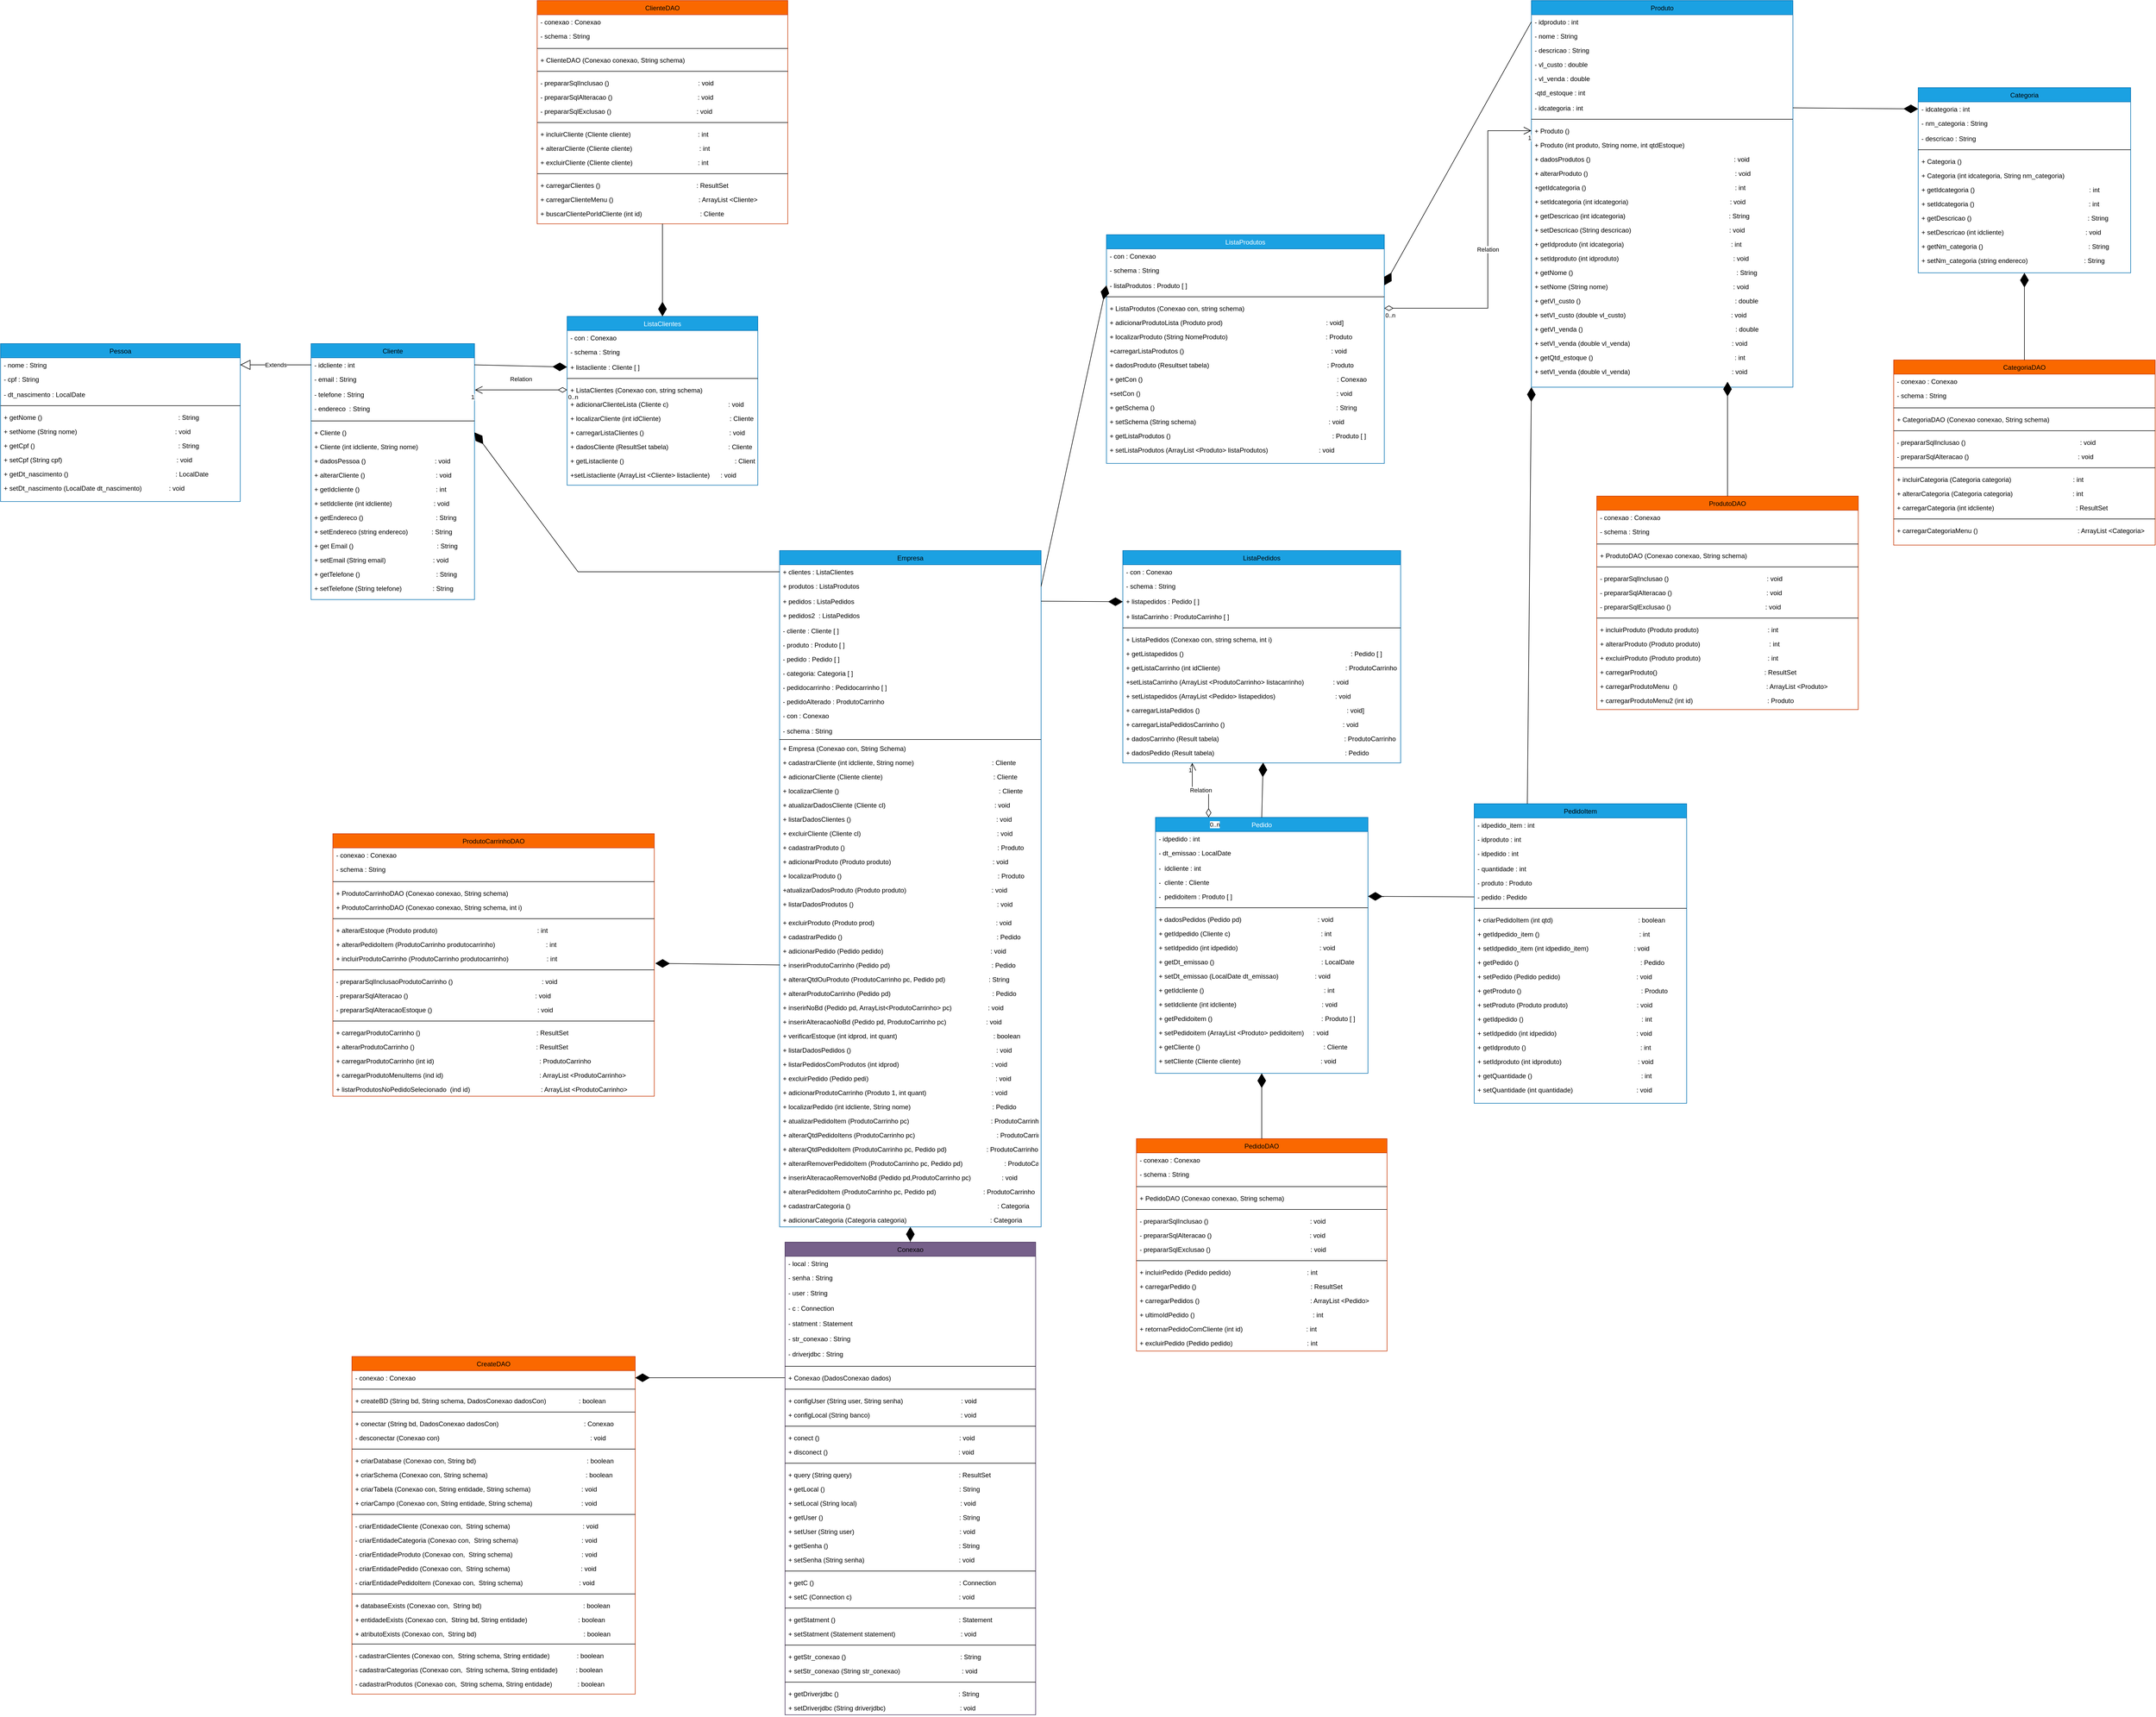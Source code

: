 <mxfile version="21.7.5" type="device">
  <diagram id="C5RBs43oDa-KdzZeNtuy" name="Page-1">
    <mxGraphModel dx="6302" dy="4459" grid="1" gridSize="10" guides="1" tooltips="1" connect="1" arrows="1" fold="1" page="1" pageScale="1" pageWidth="827" pageHeight="1169" math="0" shadow="0">
      <root>
        <mxCell id="WIyWlLk6GJQsqaUBKTNV-0" />
        <mxCell id="WIyWlLk6GJQsqaUBKTNV-1" parent="WIyWlLk6GJQsqaUBKTNV-0" />
        <mxCell id="zkfFHV4jXpPFQw0GAbJ--6" value="Cliente" style="swimlane;fontStyle=0;align=center;verticalAlign=top;childLayout=stackLayout;horizontal=1;startSize=26;horizontalStack=0;resizeParent=1;resizeLast=0;collapsible=1;marginBottom=0;rounded=0;shadow=0;strokeWidth=1;fillColor=#1ba1e2;fontColor=#000000;strokeColor=#006EAF;" parent="WIyWlLk6GJQsqaUBKTNV-1" vertex="1">
          <mxGeometry x="300" y="-260" width="300" height="470" as="geometry">
            <mxRectangle x="130" y="380" width="160" height="26" as="alternateBounds" />
          </mxGeometry>
        </mxCell>
        <mxCell id="zkfFHV4jXpPFQw0GAbJ--7" value="- idcliente : int" style="text;align=left;verticalAlign=top;spacingLeft=4;spacingRight=4;overflow=hidden;rotatable=0;points=[[0,0.5],[1,0.5]];portConstraint=eastwest;" parent="zkfFHV4jXpPFQw0GAbJ--6" vertex="1">
          <mxGeometry y="26" width="300" height="26" as="geometry" />
        </mxCell>
        <mxCell id="zkfFHV4jXpPFQw0GAbJ--8" value="- email : String&#xa;&#xa;+ " style="text;align=left;verticalAlign=top;spacingLeft=4;spacingRight=4;overflow=hidden;rotatable=0;points=[[0,0.5],[1,0.5]];portConstraint=eastwest;rounded=0;shadow=0;html=0;" parent="zkfFHV4jXpPFQw0GAbJ--6" vertex="1">
          <mxGeometry y="52" width="300" height="28" as="geometry" />
        </mxCell>
        <mxCell id="uS8OOOCSnNwOLfQj2_W_-6" value="- telefone : String" style="text;align=left;verticalAlign=top;spacingLeft=4;spacingRight=4;overflow=hidden;rotatable=0;points=[[0,0.5],[1,0.5]];portConstraint=eastwest;" parent="zkfFHV4jXpPFQw0GAbJ--6" vertex="1">
          <mxGeometry y="80" width="300" height="26" as="geometry" />
        </mxCell>
        <mxCell id="uS8OOOCSnNwOLfQj2_W_-7" value="- endereco  : String&#xa;&#xa;" style="text;align=left;verticalAlign=top;spacingLeft=4;spacingRight=4;overflow=hidden;rotatable=0;points=[[0,0.5],[1,0.5]];portConstraint=eastwest;rounded=0;shadow=0;html=0;" parent="zkfFHV4jXpPFQw0GAbJ--6" vertex="1">
          <mxGeometry y="106" width="300" height="28" as="geometry" />
        </mxCell>
        <mxCell id="zkfFHV4jXpPFQw0GAbJ--9" value="" style="line;html=1;strokeWidth=1;align=left;verticalAlign=middle;spacingTop=-1;spacingLeft=3;spacingRight=3;rotatable=0;labelPosition=right;points=[];portConstraint=eastwest;" parent="zkfFHV4jXpPFQw0GAbJ--6" vertex="1">
          <mxGeometry y="134" width="300" height="16" as="geometry" />
        </mxCell>
        <mxCell id="zkfFHV4jXpPFQw0GAbJ--18" value="+ Cliente ()" style="text;align=left;verticalAlign=top;spacingLeft=4;spacingRight=4;overflow=hidden;rotatable=0;points=[[0,0.5],[1,0.5]];portConstraint=eastwest;" parent="zkfFHV4jXpPFQw0GAbJ--6" vertex="1">
          <mxGeometry y="150" width="300" height="26" as="geometry" />
        </mxCell>
        <mxCell id="zkfFHV4jXpPFQw0GAbJ--19" value="+ Cliente (int idcliente, String nome)" style="text;align=left;verticalAlign=top;spacingLeft=4;spacingRight=4;overflow=hidden;rotatable=0;points=[[0,0.5],[1,0.5]];portConstraint=eastwest;rounded=0;shadow=0;html=0;" parent="zkfFHV4jXpPFQw0GAbJ--6" vertex="1">
          <mxGeometry y="176" width="300" height="26" as="geometry" />
        </mxCell>
        <mxCell id="uS8OOOCSnNwOLfQj2_W_-10" value="+ dadosPessoa ()                                      : void" style="text;align=left;verticalAlign=top;spacingLeft=4;spacingRight=4;overflow=hidden;rotatable=0;points=[[0,0.5],[1,0.5]];portConstraint=eastwest;rounded=0;shadow=0;html=0;" parent="zkfFHV4jXpPFQw0GAbJ--6" vertex="1">
          <mxGeometry y="202" width="300" height="26" as="geometry" />
        </mxCell>
        <mxCell id="uS8OOOCSnNwOLfQj2_W_-11" value="+ alterarCliente ()                                       : void" style="text;align=left;verticalAlign=top;spacingLeft=4;spacingRight=4;overflow=hidden;rotatable=0;points=[[0,0.5],[1,0.5]];portConstraint=eastwest;rounded=0;shadow=0;html=0;" parent="zkfFHV4jXpPFQw0GAbJ--6" vertex="1">
          <mxGeometry y="228" width="300" height="26" as="geometry" />
        </mxCell>
        <mxCell id="uS8OOOCSnNwOLfQj2_W_-12" value="+ getIdcliente ()                                          : int" style="text;align=left;verticalAlign=top;spacingLeft=4;spacingRight=4;overflow=hidden;rotatable=0;points=[[0,0.5],[1,0.5]];portConstraint=eastwest;rounded=0;shadow=0;html=0;" parent="zkfFHV4jXpPFQw0GAbJ--6" vertex="1">
          <mxGeometry y="254" width="300" height="26" as="geometry" />
        </mxCell>
        <mxCell id="uS8OOOCSnNwOLfQj2_W_-15" value="+ setIdcliente (int idcliente)                       : void" style="text;align=left;verticalAlign=top;spacingLeft=4;spacingRight=4;overflow=hidden;rotatable=0;points=[[0,0.5],[1,0.5]];portConstraint=eastwest;" parent="zkfFHV4jXpPFQw0GAbJ--6" vertex="1">
          <mxGeometry y="280" width="300" height="26" as="geometry" />
        </mxCell>
        <mxCell id="uS8OOOCSnNwOLfQj2_W_-16" value="+ getEndereco ()                                        : String" style="text;align=left;verticalAlign=top;spacingLeft=4;spacingRight=4;overflow=hidden;rotatable=0;points=[[0,0.5],[1,0.5]];portConstraint=eastwest;" parent="zkfFHV4jXpPFQw0GAbJ--6" vertex="1">
          <mxGeometry y="306" width="300" height="26" as="geometry" />
        </mxCell>
        <mxCell id="uS8OOOCSnNwOLfQj2_W_-13" value="+ setEndereco (string endereco)             : String" style="text;align=left;verticalAlign=top;spacingLeft=4;spacingRight=4;overflow=hidden;rotatable=0;points=[[0,0.5],[1,0.5]];portConstraint=eastwest;rounded=0;shadow=0;html=0;" parent="zkfFHV4jXpPFQw0GAbJ--6" vertex="1">
          <mxGeometry y="332" width="300" height="26" as="geometry" />
        </mxCell>
        <mxCell id="uS8OOOCSnNwOLfQj2_W_-18" value="+ get Email ()                                              : String" style="text;align=left;verticalAlign=top;spacingLeft=4;spacingRight=4;overflow=hidden;rotatable=0;points=[[0,0.5],[1,0.5]];portConstraint=eastwest;rounded=0;shadow=0;html=0;" parent="zkfFHV4jXpPFQw0GAbJ--6" vertex="1">
          <mxGeometry y="358" width="300" height="26" as="geometry" />
        </mxCell>
        <mxCell id="uS8OOOCSnNwOLfQj2_W_-22" value="+ setEmail (String email)                          : void" style="text;align=left;verticalAlign=top;spacingLeft=4;spacingRight=4;overflow=hidden;rotatable=0;points=[[0,0.5],[1,0.5]];portConstraint=eastwest;" parent="zkfFHV4jXpPFQw0GAbJ--6" vertex="1">
          <mxGeometry y="384" width="300" height="26" as="geometry" />
        </mxCell>
        <mxCell id="uS8OOOCSnNwOLfQj2_W_-19" value="+ getTelefone ()                                          : String&#xa; " style="text;align=left;verticalAlign=top;spacingLeft=4;spacingRight=4;overflow=hidden;rotatable=0;points=[[0,0.5],[1,0.5]];portConstraint=eastwest;rounded=0;shadow=0;html=0;" parent="zkfFHV4jXpPFQw0GAbJ--6" vertex="1">
          <mxGeometry y="410" width="300" height="26" as="geometry" />
        </mxCell>
        <mxCell id="uS8OOOCSnNwOLfQj2_W_-20" value="+ setTelefone (String telefone)                 : String&#xa; " style="text;align=left;verticalAlign=top;spacingLeft=4;spacingRight=4;overflow=hidden;rotatable=0;points=[[0,0.5],[1,0.5]];portConstraint=eastwest;rounded=0;shadow=0;html=0;" parent="zkfFHV4jXpPFQw0GAbJ--6" vertex="1">
          <mxGeometry y="436" width="300" height="34" as="geometry" />
        </mxCell>
        <mxCell id="uS8OOOCSnNwOLfQj2_W_-24" value="Categoria" style="swimlane;fontStyle=0;align=center;verticalAlign=top;childLayout=stackLayout;horizontal=1;startSize=26;horizontalStack=0;resizeParent=1;resizeLast=0;collapsible=1;marginBottom=0;rounded=0;shadow=0;strokeWidth=1;fillColor=#1ba1e2;fontColor=#000000;strokeColor=#006EAF;" parent="WIyWlLk6GJQsqaUBKTNV-1" vertex="1">
          <mxGeometry x="3250" y="-730" width="390" height="340" as="geometry">
            <mxRectangle x="130" y="380" width="160" height="26" as="alternateBounds" />
          </mxGeometry>
        </mxCell>
        <mxCell id="uS8OOOCSnNwOLfQj2_W_-25" value="- idcategoria : int&#xa;" style="text;align=left;verticalAlign=top;spacingLeft=4;spacingRight=4;overflow=hidden;rotatable=0;points=[[0,0.5],[1,0.5]];portConstraint=eastwest;" parent="uS8OOOCSnNwOLfQj2_W_-24" vertex="1">
          <mxGeometry y="26" width="390" height="26" as="geometry" />
        </mxCell>
        <mxCell id="uS8OOOCSnNwOLfQj2_W_-26" value="- nm_categoria : String&#xa;&#xa;+ " style="text;align=left;verticalAlign=top;spacingLeft=4;spacingRight=4;overflow=hidden;rotatable=0;points=[[0,0.5],[1,0.5]];portConstraint=eastwest;rounded=0;shadow=0;html=0;" parent="uS8OOOCSnNwOLfQj2_W_-24" vertex="1">
          <mxGeometry y="52" width="390" height="28" as="geometry" />
        </mxCell>
        <mxCell id="uS8OOOCSnNwOLfQj2_W_-27" value="- descricao : String&#xa;" style="text;align=left;verticalAlign=top;spacingLeft=4;spacingRight=4;overflow=hidden;rotatable=0;points=[[0,0.5],[1,0.5]];portConstraint=eastwest;" parent="uS8OOOCSnNwOLfQj2_W_-24" vertex="1">
          <mxGeometry y="80" width="390" height="26" as="geometry" />
        </mxCell>
        <mxCell id="uS8OOOCSnNwOLfQj2_W_-29" value="" style="line;html=1;strokeWidth=1;align=left;verticalAlign=middle;spacingTop=-1;spacingLeft=3;spacingRight=3;rotatable=0;labelPosition=right;points=[];portConstraint=eastwest;" parent="uS8OOOCSnNwOLfQj2_W_-24" vertex="1">
          <mxGeometry y="106" width="390" height="16" as="geometry" />
        </mxCell>
        <mxCell id="uS8OOOCSnNwOLfQj2_W_-30" value="+ Categoria ()&#xa;" style="text;align=left;verticalAlign=top;spacingLeft=4;spacingRight=4;overflow=hidden;rotatable=0;points=[[0,0.5],[1,0.5]];portConstraint=eastwest;" parent="uS8OOOCSnNwOLfQj2_W_-24" vertex="1">
          <mxGeometry y="122" width="390" height="26" as="geometry" />
        </mxCell>
        <mxCell id="uS8OOOCSnNwOLfQj2_W_-31" value="+ Categoria (int idcategoria, String nm_categoria)&#xa;" style="text;align=left;verticalAlign=top;spacingLeft=4;spacingRight=4;overflow=hidden;rotatable=0;points=[[0,0.5],[1,0.5]];portConstraint=eastwest;rounded=0;shadow=0;html=0;" parent="uS8OOOCSnNwOLfQj2_W_-24" vertex="1">
          <mxGeometry y="148" width="390" height="26" as="geometry" />
        </mxCell>
        <mxCell id="uS8OOOCSnNwOLfQj2_W_-32" value="+ getIdcategoria ()                                                               : int&#xa;" style="text;align=left;verticalAlign=top;spacingLeft=4;spacingRight=4;overflow=hidden;rotatable=0;points=[[0,0.5],[1,0.5]];portConstraint=eastwest;rounded=0;shadow=0;html=0;" parent="uS8OOOCSnNwOLfQj2_W_-24" vertex="1">
          <mxGeometry y="174" width="390" height="26" as="geometry" />
        </mxCell>
        <mxCell id="uS8OOOCSnNwOLfQj2_W_-33" value="+ setIdcategoria ()                                                               : int&#xa;" style="text;align=left;verticalAlign=top;spacingLeft=4;spacingRight=4;overflow=hidden;rotatable=0;points=[[0,0.5],[1,0.5]];portConstraint=eastwest;rounded=0;shadow=0;html=0;" parent="uS8OOOCSnNwOLfQj2_W_-24" vertex="1">
          <mxGeometry y="200" width="390" height="26" as="geometry" />
        </mxCell>
        <mxCell id="uS8OOOCSnNwOLfQj2_W_-34" value="+ getDescricao ()                                                                : String&#xa;" style="text;align=left;verticalAlign=top;spacingLeft=4;spacingRight=4;overflow=hidden;rotatable=0;points=[[0,0.5],[1,0.5]];portConstraint=eastwest;rounded=0;shadow=0;html=0;" parent="uS8OOOCSnNwOLfQj2_W_-24" vertex="1">
          <mxGeometry y="226" width="390" height="26" as="geometry" />
        </mxCell>
        <mxCell id="uS8OOOCSnNwOLfQj2_W_-35" value="+ setDescricao (int idcliente)                                             : void&#xa;" style="text;align=left;verticalAlign=top;spacingLeft=4;spacingRight=4;overflow=hidden;rotatable=0;points=[[0,0.5],[1,0.5]];portConstraint=eastwest;" parent="uS8OOOCSnNwOLfQj2_W_-24" vertex="1">
          <mxGeometry y="252" width="390" height="26" as="geometry" />
        </mxCell>
        <mxCell id="uS8OOOCSnNwOLfQj2_W_-36" value="+ getNm_categoria ()                                                          : String&#xa;" style="text;align=left;verticalAlign=top;spacingLeft=4;spacingRight=4;overflow=hidden;rotatable=0;points=[[0,0.5],[1,0.5]];portConstraint=eastwest;" parent="uS8OOOCSnNwOLfQj2_W_-24" vertex="1">
          <mxGeometry y="278" width="390" height="26" as="geometry" />
        </mxCell>
        <mxCell id="uS8OOOCSnNwOLfQj2_W_-37" value="+ setNm_categoria (string endereco)                               : String&#xa;" style="text;align=left;verticalAlign=top;spacingLeft=4;spacingRight=4;overflow=hidden;rotatable=0;points=[[0,0.5],[1,0.5]];portConstraint=eastwest;rounded=0;shadow=0;html=0;" parent="uS8OOOCSnNwOLfQj2_W_-24" vertex="1">
          <mxGeometry y="304" width="390" height="26" as="geometry" />
        </mxCell>
        <mxCell id="uS8OOOCSnNwOLfQj2_W_-42" value="Empresa" style="swimlane;fontStyle=0;align=center;verticalAlign=top;childLayout=stackLayout;horizontal=1;startSize=26;horizontalStack=0;resizeParent=1;resizeLast=0;collapsible=1;marginBottom=0;rounded=0;shadow=0;strokeWidth=1;fontColor=#000000;fillColor=#1ba1e2;strokeColor=#006EAF;" parent="WIyWlLk6GJQsqaUBKTNV-1" vertex="1">
          <mxGeometry x="1160" y="120" width="480" height="1242" as="geometry">
            <mxRectangle x="130" y="380" width="160" height="26" as="alternateBounds" />
          </mxGeometry>
        </mxCell>
        <mxCell id="uS8OOOCSnNwOLfQj2_W_-43" value="+ clientes : ListaClientes&#xa;&#xa;+" style="text;align=left;verticalAlign=top;spacingLeft=4;spacingRight=4;overflow=hidden;rotatable=0;points=[[0,0.5],[1,0.5]];portConstraint=eastwest;" parent="uS8OOOCSnNwOLfQj2_W_-42" vertex="1">
          <mxGeometry y="26" width="480" height="26" as="geometry" />
        </mxCell>
        <mxCell id="uS8OOOCSnNwOLfQj2_W_-44" value="+ produtos : ListaProdutos&#xa;&#xa;&#xa;+ " style="text;align=left;verticalAlign=top;spacingLeft=4;spacingRight=4;overflow=hidden;rotatable=0;points=[[0,0.5],[1,0.5]];portConstraint=eastwest;rounded=0;shadow=0;html=0;" parent="uS8OOOCSnNwOLfQj2_W_-42" vertex="1">
          <mxGeometry y="52" width="480" height="28" as="geometry" />
        </mxCell>
        <mxCell id="uS8OOOCSnNwOLfQj2_W_-45" value="+ pedidos : ListaPedidos&#xa;&#xa;" style="text;align=left;verticalAlign=top;spacingLeft=4;spacingRight=4;overflow=hidden;rotatable=0;points=[[0,0.5],[1,0.5]];portConstraint=eastwest;" parent="uS8OOOCSnNwOLfQj2_W_-42" vertex="1">
          <mxGeometry y="80" width="480" height="26" as="geometry" />
        </mxCell>
        <mxCell id="uS8OOOCSnNwOLfQj2_W_-46" value="+ pedidos2  : ListaPedidos&#xa;&#xa;&#xa;" style="text;align=left;verticalAlign=top;spacingLeft=4;spacingRight=4;overflow=hidden;rotatable=0;points=[[0,0.5],[1,0.5]];portConstraint=eastwest;rounded=0;shadow=0;html=0;" parent="uS8OOOCSnNwOLfQj2_W_-42" vertex="1">
          <mxGeometry y="106" width="480" height="28" as="geometry" />
        </mxCell>
        <mxCell id="uS8OOOCSnNwOLfQj2_W_-66" value="- cliente : Cliente [ ]&#xa;" style="text;align=left;verticalAlign=top;spacingLeft=4;spacingRight=4;overflow=hidden;rotatable=0;points=[[0,0.5],[1,0.5]];portConstraint=eastwest;" parent="uS8OOOCSnNwOLfQj2_W_-42" vertex="1">
          <mxGeometry y="134" width="480" height="26" as="geometry" />
        </mxCell>
        <mxCell id="uS8OOOCSnNwOLfQj2_W_-78" value="- produto : Produto [ ]&#xa;" style="text;align=left;verticalAlign=top;spacingLeft=4;spacingRight=4;overflow=hidden;rotatable=0;points=[[0,0.5],[1,0.5]];portConstraint=eastwest;" parent="uS8OOOCSnNwOLfQj2_W_-42" vertex="1">
          <mxGeometry y="160" width="480" height="26" as="geometry" />
        </mxCell>
        <mxCell id="uS8OOOCSnNwOLfQj2_W_-79" value="- pedido : Pedido [ ]&#xa;" style="text;align=left;verticalAlign=top;spacingLeft=4;spacingRight=4;overflow=hidden;rotatable=0;points=[[0,0.5],[1,0.5]];portConstraint=eastwest;" parent="uS8OOOCSnNwOLfQj2_W_-42" vertex="1">
          <mxGeometry y="186" width="480" height="26" as="geometry" />
        </mxCell>
        <mxCell id="uS8OOOCSnNwOLfQj2_W_-80" value="- categoria: Categoria [ ]&#xa;&#xa;" style="text;align=left;verticalAlign=top;spacingLeft=4;spacingRight=4;overflow=hidden;rotatable=0;points=[[0,0.5],[1,0.5]];portConstraint=eastwest;" parent="uS8OOOCSnNwOLfQj2_W_-42" vertex="1">
          <mxGeometry y="212" width="480" height="26" as="geometry" />
        </mxCell>
        <mxCell id="uS8OOOCSnNwOLfQj2_W_-81" value="- pedidocarrinho : Pedidocarrinho [ ]&#xa;" style="text;align=left;verticalAlign=top;spacingLeft=4;spacingRight=4;overflow=hidden;rotatable=0;points=[[0,0.5],[1,0.5]];portConstraint=eastwest;" parent="uS8OOOCSnNwOLfQj2_W_-42" vertex="1">
          <mxGeometry y="238" width="480" height="26" as="geometry" />
        </mxCell>
        <mxCell id="uS8OOOCSnNwOLfQj2_W_-63" value="- pedidoAlterado : ProdutoCarrinho&#xa;&#xa;" style="text;align=left;verticalAlign=top;spacingLeft=4;spacingRight=4;overflow=hidden;rotatable=0;points=[[0,0.5],[1,0.5]];portConstraint=eastwest;" parent="uS8OOOCSnNwOLfQj2_W_-42" vertex="1">
          <mxGeometry y="264" width="480" height="26" as="geometry" />
        </mxCell>
        <mxCell id="uS8OOOCSnNwOLfQj2_W_-62" value="- con : Conexao&#xa;&#xa;&#xa;" style="text;align=left;verticalAlign=top;spacingLeft=4;spacingRight=4;overflow=hidden;rotatable=0;points=[[0,0.5],[1,0.5]];portConstraint=eastwest;rounded=0;shadow=0;html=0;" parent="uS8OOOCSnNwOLfQj2_W_-42" vertex="1">
          <mxGeometry y="290" width="480" height="28" as="geometry" />
        </mxCell>
        <mxCell id="uS8OOOCSnNwOLfQj2_W_-61" value="- schema : String&#xa;" style="text;align=left;verticalAlign=top;spacingLeft=4;spacingRight=4;overflow=hidden;rotatable=0;points=[[0,0.5],[1,0.5]];portConstraint=eastwest;" parent="uS8OOOCSnNwOLfQj2_W_-42" vertex="1">
          <mxGeometry y="318" width="480" height="26" as="geometry" />
        </mxCell>
        <mxCell id="uS8OOOCSnNwOLfQj2_W_-47" value="" style="line;html=1;strokeWidth=1;align=left;verticalAlign=middle;spacingTop=-1;spacingLeft=3;spacingRight=3;rotatable=0;labelPosition=right;points=[];portConstraint=eastwest;" parent="uS8OOOCSnNwOLfQj2_W_-42" vertex="1">
          <mxGeometry y="344" width="480" height="6" as="geometry" />
        </mxCell>
        <mxCell id="uS8OOOCSnNwOLfQj2_W_-48" value="+ Empresa (Conexao con, String Schema)                          &#xa;" style="text;align=left;verticalAlign=top;spacingLeft=4;spacingRight=4;overflow=hidden;rotatable=0;points=[[0,0.5],[1,0.5]];portConstraint=eastwest;" parent="uS8OOOCSnNwOLfQj2_W_-42" vertex="1">
          <mxGeometry y="350" width="480" height="26" as="geometry" />
        </mxCell>
        <mxCell id="uS8OOOCSnNwOLfQj2_W_-49" value="+ cadastrarCliente (int idcliente, String nome)                                           : Cliente" style="text;align=left;verticalAlign=top;spacingLeft=4;spacingRight=4;overflow=hidden;rotatable=0;points=[[0,0.5],[1,0.5]];portConstraint=eastwest;rounded=0;shadow=0;html=0;" parent="uS8OOOCSnNwOLfQj2_W_-42" vertex="1">
          <mxGeometry y="376" width="480" height="26" as="geometry" />
        </mxCell>
        <mxCell id="uS8OOOCSnNwOLfQj2_W_-54" value="+ adicionarCliente (Cliente cliente)                                                             : Cliente&#xa;" style="text;align=left;verticalAlign=top;spacingLeft=4;spacingRight=4;overflow=hidden;rotatable=0;points=[[0,0.5],[1,0.5]];portConstraint=eastwest;" parent="uS8OOOCSnNwOLfQj2_W_-42" vertex="1">
          <mxGeometry y="402" width="480" height="26" as="geometry" />
        </mxCell>
        <mxCell id="uS8OOOCSnNwOLfQj2_W_-50" value="+ localizarCliente ()                                                                                        : Cliente&#xa;" style="text;align=left;verticalAlign=top;spacingLeft=4;spacingRight=4;overflow=hidden;rotatable=0;points=[[0,0.5],[1,0.5]];portConstraint=eastwest;rounded=0;shadow=0;html=0;" parent="uS8OOOCSnNwOLfQj2_W_-42" vertex="1">
          <mxGeometry y="428" width="480" height="26" as="geometry" />
        </mxCell>
        <mxCell id="uS8OOOCSnNwOLfQj2_W_-51" value="+ atualizarDadosCliente (Cliente cl)                                                            : void&#xa;" style="text;align=left;verticalAlign=top;spacingLeft=4;spacingRight=4;overflow=hidden;rotatable=0;points=[[0,0.5],[1,0.5]];portConstraint=eastwest;rounded=0;shadow=0;html=0;" parent="uS8OOOCSnNwOLfQj2_W_-42" vertex="1">
          <mxGeometry y="454" width="480" height="26" as="geometry" />
        </mxCell>
        <mxCell id="uS8OOOCSnNwOLfQj2_W_-52" value="+ listarDadosClientes ()                                                                                : void&#xa;" style="text;align=left;verticalAlign=top;spacingLeft=4;spacingRight=4;overflow=hidden;rotatable=0;points=[[0,0.5],[1,0.5]];portConstraint=eastwest;rounded=0;shadow=0;html=0;" parent="uS8OOOCSnNwOLfQj2_W_-42" vertex="1">
          <mxGeometry y="480" width="480" height="26" as="geometry" />
        </mxCell>
        <mxCell id="uS8OOOCSnNwOLfQj2_W_-53" value="+ excluirCliente (Cliente cl)                                                                           : void&#xa;" style="text;align=left;verticalAlign=top;spacingLeft=4;spacingRight=4;overflow=hidden;rotatable=0;points=[[0,0.5],[1,0.5]];portConstraint=eastwest;" parent="uS8OOOCSnNwOLfQj2_W_-42" vertex="1">
          <mxGeometry y="506" width="480" height="26" as="geometry" />
        </mxCell>
        <mxCell id="uS8OOOCSnNwOLfQj2_W_-55" value="+ cadastrarProduto ()                                                                                    : Produto&#xa;" style="text;align=left;verticalAlign=top;spacingLeft=4;spacingRight=4;overflow=hidden;rotatable=0;points=[[0,0.5],[1,0.5]];portConstraint=eastwest;rounded=0;shadow=0;html=0;" parent="uS8OOOCSnNwOLfQj2_W_-42" vertex="1">
          <mxGeometry y="532" width="480" height="26" as="geometry" />
        </mxCell>
        <mxCell id="uS8OOOCSnNwOLfQj2_W_-56" value="+ adicionarProduto (Produto produto)                                                        : void&#xa;" style="text;align=left;verticalAlign=top;spacingLeft=4;spacingRight=4;overflow=hidden;rotatable=0;points=[[0,0.5],[1,0.5]];portConstraint=eastwest;rounded=0;shadow=0;html=0;" parent="uS8OOOCSnNwOLfQj2_W_-42" vertex="1">
          <mxGeometry y="558" width="480" height="26" as="geometry" />
        </mxCell>
        <mxCell id="uS8OOOCSnNwOLfQj2_W_-57" value="+ localizarProduto ()                                                                                      : Produto&#xa;" style="text;align=left;verticalAlign=top;spacingLeft=4;spacingRight=4;overflow=hidden;rotatable=0;points=[[0,0.5],[1,0.5]];portConstraint=eastwest;" parent="uS8OOOCSnNwOLfQj2_W_-42" vertex="1">
          <mxGeometry y="584" width="480" height="26" as="geometry" />
        </mxCell>
        <mxCell id="uS8OOOCSnNwOLfQj2_W_-58" value="+atualizarDadosProduto (Produto produto)                                               : void&#xa; " style="text;align=left;verticalAlign=top;spacingLeft=4;spacingRight=4;overflow=hidden;rotatable=0;points=[[0,0.5],[1,0.5]];portConstraint=eastwest;rounded=0;shadow=0;html=0;" parent="uS8OOOCSnNwOLfQj2_W_-42" vertex="1">
          <mxGeometry y="610" width="480" height="26" as="geometry" />
        </mxCell>
        <mxCell id="uS8OOOCSnNwOLfQj2_W_-59" value="+ listarDadosProdutos ()                                                                               : void&#xa; " style="text;align=left;verticalAlign=top;spacingLeft=4;spacingRight=4;overflow=hidden;rotatable=0;points=[[0,0.5],[1,0.5]];portConstraint=eastwest;rounded=0;shadow=0;html=0;" parent="uS8OOOCSnNwOLfQj2_W_-42" vertex="1">
          <mxGeometry y="636" width="480" height="34" as="geometry" />
        </mxCell>
        <mxCell id="uS8OOOCSnNwOLfQj2_W_-90" value="+ excluirProduto (Produto prod)                                                                   : void&#xa;" style="text;align=left;verticalAlign=top;spacingLeft=4;spacingRight=4;overflow=hidden;rotatable=0;points=[[0,0.5],[1,0.5]];portConstraint=eastwest;rounded=0;shadow=0;html=0;" parent="uS8OOOCSnNwOLfQj2_W_-42" vertex="1">
          <mxGeometry y="670" width="480" height="26" as="geometry" />
        </mxCell>
        <mxCell id="uS8OOOCSnNwOLfQj2_W_-98" value="+ cadastrarPedido ()                                                                                     : Pedido&#xa;&#xa; " style="text;align=left;verticalAlign=top;spacingLeft=4;spacingRight=4;overflow=hidden;rotatable=0;points=[[0,0.5],[1,0.5]];portConstraint=eastwest;rounded=0;shadow=0;html=0;" parent="uS8OOOCSnNwOLfQj2_W_-42" vertex="1">
          <mxGeometry y="696" width="480" height="26" as="geometry" />
        </mxCell>
        <mxCell id="uS8OOOCSnNwOLfQj2_W_-97" value="+ adicionarPedido (Pedido pedido)                                                           : void&#xa;" style="text;align=left;verticalAlign=top;spacingLeft=4;spacingRight=4;overflow=hidden;rotatable=0;points=[[0,0.5],[1,0.5]];portConstraint=eastwest;" parent="uS8OOOCSnNwOLfQj2_W_-42" vertex="1">
          <mxGeometry y="722" width="480" height="26" as="geometry" />
        </mxCell>
        <mxCell id="uS8OOOCSnNwOLfQj2_W_-96" value="+ inserirProdutoCarrinho (Pedido pd)                                                        : Pedido&#xa;" style="text;align=left;verticalAlign=top;spacingLeft=4;spacingRight=4;overflow=hidden;rotatable=0;points=[[0,0.5],[1,0.5]];portConstraint=eastwest;rounded=0;shadow=0;html=0;" parent="uS8OOOCSnNwOLfQj2_W_-42" vertex="1">
          <mxGeometry y="748" width="480" height="26" as="geometry" />
        </mxCell>
        <mxCell id="uS8OOOCSnNwOLfQj2_W_-95" value="+ alterarQtdOuProduto (ProdutoCarrinho pc, Pedido pd)                        : String&#xa;" style="text;align=left;verticalAlign=top;spacingLeft=4;spacingRight=4;overflow=hidden;rotatable=0;points=[[0,0.5],[1,0.5]];portConstraint=eastwest;rounded=0;shadow=0;html=0;" parent="uS8OOOCSnNwOLfQj2_W_-42" vertex="1">
          <mxGeometry y="774" width="480" height="26" as="geometry" />
        </mxCell>
        <mxCell id="uS8OOOCSnNwOLfQj2_W_-94" value="+ alterarProdutoCarrinho (Pedido pd)                                                        : Pedido&#xa;" style="text;align=left;verticalAlign=top;spacingLeft=4;spacingRight=4;overflow=hidden;rotatable=0;points=[[0,0.5],[1,0.5]];portConstraint=eastwest;" parent="uS8OOOCSnNwOLfQj2_W_-42" vertex="1">
          <mxGeometry y="800" width="480" height="26" as="geometry" />
        </mxCell>
        <mxCell id="uS8OOOCSnNwOLfQj2_W_-93" value="+ inserirNoBd (Pedido pd, ArrayList&lt;ProdutoCarrinho&gt; pc)                    : void&#xa;" style="text;align=left;verticalAlign=top;spacingLeft=4;spacingRight=4;overflow=hidden;rotatable=0;points=[[0,0.5],[1,0.5]];portConstraint=eastwest;" parent="uS8OOOCSnNwOLfQj2_W_-42" vertex="1">
          <mxGeometry y="826" width="480" height="26" as="geometry" />
        </mxCell>
        <mxCell id="uS8OOOCSnNwOLfQj2_W_-92" value="+ inserirAlteracaoNoBd (Pedido pd, ProdutoCarrinho pc)                      : void&#xa;" style="text;align=left;verticalAlign=top;spacingLeft=4;spacingRight=4;overflow=hidden;rotatable=0;points=[[0,0.5],[1,0.5]];portConstraint=eastwest;rounded=0;shadow=0;html=0;" parent="uS8OOOCSnNwOLfQj2_W_-42" vertex="1">
          <mxGeometry y="852" width="480" height="26" as="geometry" />
        </mxCell>
        <mxCell id="uS8OOOCSnNwOLfQj2_W_-91" value="+ verificarEstoque (int idprod, int quant)                                                     : boolean&#xa;" style="text;align=left;verticalAlign=top;spacingLeft=4;spacingRight=4;overflow=hidden;rotatable=0;points=[[0,0.5],[1,0.5]];portConstraint=eastwest;rounded=0;shadow=0;html=0;" parent="uS8OOOCSnNwOLfQj2_W_-42" vertex="1">
          <mxGeometry y="878" width="480" height="26" as="geometry" />
        </mxCell>
        <mxCell id="uS8OOOCSnNwOLfQj2_W_-89" value="+ listarDadosPedidos ()                                                                                : void&#xa;&#xa;" style="text;align=left;verticalAlign=top;spacingLeft=4;spacingRight=4;overflow=hidden;rotatable=0;points=[[0,0.5],[1,0.5]];portConstraint=eastwest;rounded=0;shadow=0;html=0;" parent="uS8OOOCSnNwOLfQj2_W_-42" vertex="1">
          <mxGeometry y="904" width="480" height="26" as="geometry" />
        </mxCell>
        <mxCell id="uS8OOOCSnNwOLfQj2_W_-100" value="+ listarPedidosComProdutos (int idprod)                                                   : void&#xa;" style="text;align=left;verticalAlign=top;spacingLeft=4;spacingRight=4;overflow=hidden;rotatable=0;points=[[0,0.5],[1,0.5]];portConstraint=eastwest;rounded=0;shadow=0;html=0;" parent="uS8OOOCSnNwOLfQj2_W_-42" vertex="1">
          <mxGeometry y="930" width="480" height="26" as="geometry" />
        </mxCell>
        <mxCell id="uS8OOOCSnNwOLfQj2_W_-101" value="+ excluirPedido (Pedido pedi)                                                                      : void&#xa;" style="text;align=left;verticalAlign=top;spacingLeft=4;spacingRight=4;overflow=hidden;rotatable=0;points=[[0,0.5],[1,0.5]];portConstraint=eastwest;rounded=0;shadow=0;html=0;" parent="uS8OOOCSnNwOLfQj2_W_-42" vertex="1">
          <mxGeometry y="956" width="480" height="26" as="geometry" />
        </mxCell>
        <mxCell id="uS8OOOCSnNwOLfQj2_W_-102" value="+ adicionarProdutoCarrinho (Produto 1, int quant)                                    : void&#xa;" style="text;align=left;verticalAlign=top;spacingLeft=4;spacingRight=4;overflow=hidden;rotatable=0;points=[[0,0.5],[1,0.5]];portConstraint=eastwest;rounded=0;shadow=0;html=0;" parent="uS8OOOCSnNwOLfQj2_W_-42" vertex="1">
          <mxGeometry y="982" width="480" height="26" as="geometry" />
        </mxCell>
        <mxCell id="uS8OOOCSnNwOLfQj2_W_-103" value="+ localizarPedido (int idcliente, String nome)                                             : Pedido&#xa;" style="text;align=left;verticalAlign=top;spacingLeft=4;spacingRight=4;overflow=hidden;rotatable=0;points=[[0,0.5],[1,0.5]];portConstraint=eastwest;rounded=0;shadow=0;html=0;" parent="uS8OOOCSnNwOLfQj2_W_-42" vertex="1">
          <mxGeometry y="1008" width="480" height="26" as="geometry" />
        </mxCell>
        <mxCell id="uS8OOOCSnNwOLfQj2_W_-104" value="+ atualizarPedidoItem (ProdutoCarrinho pc)                                             : ProdutoCarrinho&#xa;" style="text;align=left;verticalAlign=top;spacingLeft=4;spacingRight=4;overflow=hidden;rotatable=0;points=[[0,0.5],[1,0.5]];portConstraint=eastwest;rounded=0;shadow=0;html=0;" parent="uS8OOOCSnNwOLfQj2_W_-42" vertex="1">
          <mxGeometry y="1034" width="480" height="26" as="geometry" />
        </mxCell>
        <mxCell id="lKfXKW-pfRKCR70L9pjV-0" value="+ alterarQtdPedidoItens (ProdutoCarrinho pc)                                             : ProdutoCarrinho&#xa;" style="text;align=left;verticalAlign=top;spacingLeft=4;spacingRight=4;overflow=hidden;rotatable=0;points=[[0,0.5],[1,0.5]];portConstraint=eastwest;rounded=0;shadow=0;html=0;" vertex="1" parent="uS8OOOCSnNwOLfQj2_W_-42">
          <mxGeometry y="1060" width="480" height="26" as="geometry" />
        </mxCell>
        <mxCell id="uS8OOOCSnNwOLfQj2_W_-105" value="+ alterarQtdPedidoItem (ProdutoCarrinho pc, Pedido pd)                         : ProdutoCarrinho&#xa;" style="text;align=left;verticalAlign=top;spacingLeft=4;spacingRight=4;overflow=hidden;rotatable=0;points=[[0,0.5],[1,0.5]];portConstraint=eastwest;rounded=0;shadow=0;html=0;" parent="uS8OOOCSnNwOLfQj2_W_-42" vertex="1">
          <mxGeometry y="1086" width="480" height="26" as="geometry" />
        </mxCell>
        <mxCell id="uS8OOOCSnNwOLfQj2_W_-106" value="+ alterarRemoverPedidoItem (ProdutoCarrinho pc, Pedido pd)                       : ProdutoCarrinho&#xa;&#xa;" style="text;align=left;verticalAlign=top;spacingLeft=4;spacingRight=4;overflow=hidden;rotatable=0;points=[[0,0.5],[1,0.5]];portConstraint=eastwest;rounded=0;shadow=0;html=0;" parent="uS8OOOCSnNwOLfQj2_W_-42" vertex="1">
          <mxGeometry y="1112" width="480" height="26" as="geometry" />
        </mxCell>
        <mxCell id="lKfXKW-pfRKCR70L9pjV-2" value="+ inserirAlteracaoRemoverNoBd (Pedido pd,ProdutoCarrinho pc)                 : void&#xa;&#xa;" style="text;align=left;verticalAlign=top;spacingLeft=4;spacingRight=4;overflow=hidden;rotatable=0;points=[[0,0.5],[1,0.5]];portConstraint=eastwest;rounded=0;shadow=0;html=0;" vertex="1" parent="uS8OOOCSnNwOLfQj2_W_-42">
          <mxGeometry y="1138" width="480" height="26" as="geometry" />
        </mxCell>
        <mxCell id="lKfXKW-pfRKCR70L9pjV-1" value="+ alterarPedidoItem (ProdutoCarrinho pc, Pedido pd)                          : ProdutoCarrinho&#xa;&#xa;" style="text;align=left;verticalAlign=top;spacingLeft=4;spacingRight=4;overflow=hidden;rotatable=0;points=[[0,0.5],[1,0.5]];portConstraint=eastwest;rounded=0;shadow=0;html=0;" vertex="1" parent="uS8OOOCSnNwOLfQj2_W_-42">
          <mxGeometry y="1164" width="480" height="26" as="geometry" />
        </mxCell>
        <mxCell id="uS8OOOCSnNwOLfQj2_W_-107" value="+ cadastrarCategoria ()                                                                                 : Categoria&#xa;" style="text;align=left;verticalAlign=top;spacingLeft=4;spacingRight=4;overflow=hidden;rotatable=0;points=[[0,0.5],[1,0.5]];portConstraint=eastwest;rounded=0;shadow=0;html=0;" parent="uS8OOOCSnNwOLfQj2_W_-42" vertex="1">
          <mxGeometry y="1190" width="480" height="26" as="geometry" />
        </mxCell>
        <mxCell id="uS8OOOCSnNwOLfQj2_W_-108" value="+ adicionarCategoria (Categoria categoria)                                              : Categoria&#xa;" style="text;align=left;verticalAlign=top;spacingLeft=4;spacingRight=4;overflow=hidden;rotatable=0;points=[[0,0.5],[1,0.5]];portConstraint=eastwest;rounded=0;shadow=0;html=0;" parent="uS8OOOCSnNwOLfQj2_W_-42" vertex="1">
          <mxGeometry y="1216" width="480" height="26" as="geometry" />
        </mxCell>
        <mxCell id="uS8OOOCSnNwOLfQj2_W_-82" value="ListaClientes" style="swimlane;fontStyle=0;align=center;verticalAlign=top;childLayout=stackLayout;horizontal=1;startSize=26;horizontalStack=0;resizeParent=1;resizeLast=0;collapsible=1;marginBottom=0;rounded=0;shadow=0;strokeWidth=1;fontColor=#ffffff;fillColor=#1ba1e2;strokeColor=#006EAF;" parent="WIyWlLk6GJQsqaUBKTNV-1" vertex="1">
          <mxGeometry x="770" y="-310" width="350" height="310" as="geometry">
            <mxRectangle x="130" y="380" width="160" height="26" as="alternateBounds" />
          </mxGeometry>
        </mxCell>
        <mxCell id="uS8OOOCSnNwOLfQj2_W_-83" value="- con : Conexao&#xa;" style="text;align=left;verticalAlign=top;spacingLeft=4;spacingRight=4;overflow=hidden;rotatable=0;points=[[0,0.5],[1,0.5]];portConstraint=eastwest;" parent="uS8OOOCSnNwOLfQj2_W_-82" vertex="1">
          <mxGeometry y="26" width="350" height="26" as="geometry" />
        </mxCell>
        <mxCell id="uS8OOOCSnNwOLfQj2_W_-84" value="- schema : String&#xa;&#xa;" style="text;align=left;verticalAlign=top;spacingLeft=4;spacingRight=4;overflow=hidden;rotatable=0;points=[[0,0.5],[1,0.5]];portConstraint=eastwest;rounded=0;shadow=0;html=0;" parent="uS8OOOCSnNwOLfQj2_W_-82" vertex="1">
          <mxGeometry y="52" width="350" height="28" as="geometry" />
        </mxCell>
        <mxCell id="uS8OOOCSnNwOLfQj2_W_-85" value="+ listacliente : Cliente [ ]&#xa;&#xa;" style="text;align=left;verticalAlign=top;spacingLeft=4;spacingRight=4;overflow=hidden;rotatable=0;points=[[0,0.5],[1,0.5]];portConstraint=eastwest;" parent="uS8OOOCSnNwOLfQj2_W_-82" vertex="1">
          <mxGeometry y="80" width="350" height="26" as="geometry" />
        </mxCell>
        <mxCell id="uS8OOOCSnNwOLfQj2_W_-87" value="" style="line;html=1;strokeWidth=1;align=left;verticalAlign=middle;spacingTop=-1;spacingLeft=3;spacingRight=3;rotatable=0;labelPosition=right;points=[];portConstraint=eastwest;" parent="uS8OOOCSnNwOLfQj2_W_-82" vertex="1">
          <mxGeometry y="106" width="350" height="16" as="geometry" />
        </mxCell>
        <mxCell id="uS8OOOCSnNwOLfQj2_W_-88" value="+ ListaClientes (Conexao con, string schema)&#xa;" style="text;align=left;verticalAlign=top;spacingLeft=4;spacingRight=4;overflow=hidden;rotatable=0;points=[[0,0.5],[1,0.5]];portConstraint=eastwest;" parent="uS8OOOCSnNwOLfQj2_W_-82" vertex="1">
          <mxGeometry y="122" width="350" height="26" as="geometry" />
        </mxCell>
        <mxCell id="uS8OOOCSnNwOLfQj2_W_-109" value="+ adicionarClienteLista (Cliente c)                                 : void&#xa;" style="text;align=left;verticalAlign=top;spacingLeft=4;spacingRight=4;overflow=hidden;rotatable=0;points=[[0,0.5],[1,0.5]];portConstraint=eastwest;" parent="uS8OOOCSnNwOLfQj2_W_-82" vertex="1">
          <mxGeometry y="148" width="350" height="26" as="geometry" />
        </mxCell>
        <mxCell id="uS8OOOCSnNwOLfQj2_W_-110" value="+ localizarCliente (int idCliente)                                      : Cliente&#xa;" style="text;align=left;verticalAlign=top;spacingLeft=4;spacingRight=4;overflow=hidden;rotatable=0;points=[[0,0.5],[1,0.5]];portConstraint=eastwest;" parent="uS8OOOCSnNwOLfQj2_W_-82" vertex="1">
          <mxGeometry y="174" width="350" height="26" as="geometry" />
        </mxCell>
        <mxCell id="uS8OOOCSnNwOLfQj2_W_-111" value="+ carregarListaClientes ()                                               : void&#xa;" style="text;align=left;verticalAlign=top;spacingLeft=4;spacingRight=4;overflow=hidden;rotatable=0;points=[[0,0.5],[1,0.5]];portConstraint=eastwest;" parent="uS8OOOCSnNwOLfQj2_W_-82" vertex="1">
          <mxGeometry y="200" width="350" height="26" as="geometry" />
        </mxCell>
        <mxCell id="uS8OOOCSnNwOLfQj2_W_-112" value="+ dadosCliente (ResultSet tabela)                                 : Cliente&#xa;" style="text;align=left;verticalAlign=top;spacingLeft=4;spacingRight=4;overflow=hidden;rotatable=0;points=[[0,0.5],[1,0.5]];portConstraint=eastwest;" parent="uS8OOOCSnNwOLfQj2_W_-82" vertex="1">
          <mxGeometry y="226" width="350" height="26" as="geometry" />
        </mxCell>
        <mxCell id="uS8OOOCSnNwOLfQj2_W_-113" value="+ getListacliente ()                                                             : Cliente [ ]" style="text;align=left;verticalAlign=top;spacingLeft=4;spacingRight=4;overflow=hidden;rotatable=0;points=[[0,0.5],[1,0.5]];portConstraint=eastwest;" parent="uS8OOOCSnNwOLfQj2_W_-82" vertex="1">
          <mxGeometry y="252" width="350" height="26" as="geometry" />
        </mxCell>
        <mxCell id="uS8OOOCSnNwOLfQj2_W_-114" value="+setListacliente (ArrayList &lt;Cliente&gt; listacliente)      : void&#xa;" style="text;align=left;verticalAlign=top;spacingLeft=4;spacingRight=4;overflow=hidden;rotatable=0;points=[[0,0.5],[1,0.5]];portConstraint=eastwest;" parent="uS8OOOCSnNwOLfQj2_W_-82" vertex="1">
          <mxGeometry y="278" width="350" height="26" as="geometry" />
        </mxCell>
        <mxCell id="uS8OOOCSnNwOLfQj2_W_-115" value="ListaPedidos" style="swimlane;fontStyle=0;align=center;verticalAlign=top;childLayout=stackLayout;horizontal=1;startSize=26;horizontalStack=0;resizeParent=1;resizeLast=0;collapsible=1;marginBottom=0;rounded=0;shadow=0;strokeWidth=1;fillColor=#1ba1e2;fontColor=#000000;strokeColor=#006EAF;" parent="WIyWlLk6GJQsqaUBKTNV-1" vertex="1">
          <mxGeometry x="1790" y="120" width="510" height="390" as="geometry">
            <mxRectangle x="130" y="380" width="160" height="26" as="alternateBounds" />
          </mxGeometry>
        </mxCell>
        <mxCell id="uS8OOOCSnNwOLfQj2_W_-116" value="- con : Conexao&#xa;" style="text;align=left;verticalAlign=top;spacingLeft=4;spacingRight=4;overflow=hidden;rotatable=0;points=[[0,0.5],[1,0.5]];portConstraint=eastwest;" parent="uS8OOOCSnNwOLfQj2_W_-115" vertex="1">
          <mxGeometry y="26" width="510" height="26" as="geometry" />
        </mxCell>
        <mxCell id="uS8OOOCSnNwOLfQj2_W_-117" value="- schema : String&#xa;&#xa;" style="text;align=left;verticalAlign=top;spacingLeft=4;spacingRight=4;overflow=hidden;rotatable=0;points=[[0,0.5],[1,0.5]];portConstraint=eastwest;rounded=0;shadow=0;html=0;" parent="uS8OOOCSnNwOLfQj2_W_-115" vertex="1">
          <mxGeometry y="52" width="510" height="28" as="geometry" />
        </mxCell>
        <mxCell id="uS8OOOCSnNwOLfQj2_W_-127" value="+ listapedidos : Pedido [ ]&#xa;&#xa;" style="text;align=left;verticalAlign=top;spacingLeft=4;spacingRight=4;overflow=hidden;rotatable=0;points=[[0,0.5],[1,0.5]];portConstraint=eastwest;" parent="uS8OOOCSnNwOLfQj2_W_-115" vertex="1">
          <mxGeometry y="80" width="510" height="28" as="geometry" />
        </mxCell>
        <mxCell id="uS8OOOCSnNwOLfQj2_W_-118" value="+ listaCarrinho : ProdutoCarrinho [ ]&#xa;&#xa;" style="text;align=left;verticalAlign=top;spacingLeft=4;spacingRight=4;overflow=hidden;rotatable=0;points=[[0,0.5],[1,0.5]];portConstraint=eastwest;" parent="uS8OOOCSnNwOLfQj2_W_-115" vertex="1">
          <mxGeometry y="108" width="510" height="26" as="geometry" />
        </mxCell>
        <mxCell id="uS8OOOCSnNwOLfQj2_W_-119" value="" style="line;html=1;strokeWidth=1;align=left;verticalAlign=middle;spacingTop=-1;spacingLeft=3;spacingRight=3;rotatable=0;labelPosition=right;points=[];portConstraint=eastwest;" parent="uS8OOOCSnNwOLfQj2_W_-115" vertex="1">
          <mxGeometry y="134" width="510" height="16" as="geometry" />
        </mxCell>
        <mxCell id="uS8OOOCSnNwOLfQj2_W_-120" value="+ ListaPedidos (Conexao con, string schema, int i)&#xa;" style="text;align=left;verticalAlign=top;spacingLeft=4;spacingRight=4;overflow=hidden;rotatable=0;points=[[0,0.5],[1,0.5]];portConstraint=eastwest;" parent="uS8OOOCSnNwOLfQj2_W_-115" vertex="1">
          <mxGeometry y="150" width="510" height="26" as="geometry" />
        </mxCell>
        <mxCell id="uS8OOOCSnNwOLfQj2_W_-121" value="+ getListapedidos ()                                                                                            : Pedido [ ]" style="text;align=left;verticalAlign=top;spacingLeft=4;spacingRight=4;overflow=hidden;rotatable=0;points=[[0,0.5],[1,0.5]];portConstraint=eastwest;" parent="uS8OOOCSnNwOLfQj2_W_-115" vertex="1">
          <mxGeometry y="176" width="510" height="26" as="geometry" />
        </mxCell>
        <mxCell id="uS8OOOCSnNwOLfQj2_W_-122" value="+ getListaCarrinho (int idCliente)                                                                     : ProdutoCarrinho [ ]&#xa;" style="text;align=left;verticalAlign=top;spacingLeft=4;spacingRight=4;overflow=hidden;rotatable=0;points=[[0,0.5],[1,0.5]];portConstraint=eastwest;" parent="uS8OOOCSnNwOLfQj2_W_-115" vertex="1">
          <mxGeometry y="202" width="510" height="26" as="geometry" />
        </mxCell>
        <mxCell id="uS8OOOCSnNwOLfQj2_W_-123" value="+setListaCarrinho (ArrayList &lt;ProdutoCarrinho&gt; listacarrinho)                : void&#xa;" style="text;align=left;verticalAlign=top;spacingLeft=4;spacingRight=4;overflow=hidden;rotatable=0;points=[[0,0.5],[1,0.5]];portConstraint=eastwest;" parent="uS8OOOCSnNwOLfQj2_W_-115" vertex="1">
          <mxGeometry y="228" width="510" height="26" as="geometry" />
        </mxCell>
        <mxCell id="uS8OOOCSnNwOLfQj2_W_-124" value="+ setListapedidos (ArrayList &lt;Pedido&gt; listapedidos)                                 : void&#xa;" style="text;align=left;verticalAlign=top;spacingLeft=4;spacingRight=4;overflow=hidden;rotatable=0;points=[[0,0.5],[1,0.5]];portConstraint=eastwest;" parent="uS8OOOCSnNwOLfQj2_W_-115" vertex="1">
          <mxGeometry y="254" width="510" height="26" as="geometry" />
        </mxCell>
        <mxCell id="uS8OOOCSnNwOLfQj2_W_-125" value="+ carregarListaPedidos ()                                                                                 : void]&#xa;" style="text;align=left;verticalAlign=top;spacingLeft=4;spacingRight=4;overflow=hidden;rotatable=0;points=[[0,0.5],[1,0.5]];portConstraint=eastwest;" parent="uS8OOOCSnNwOLfQj2_W_-115" vertex="1">
          <mxGeometry y="280" width="510" height="26" as="geometry" />
        </mxCell>
        <mxCell id="uS8OOOCSnNwOLfQj2_W_-130" value="+ carregarListaPedidosCarrinho ()                                                                 : void&#xa;" style="text;align=left;verticalAlign=top;spacingLeft=4;spacingRight=4;overflow=hidden;rotatable=0;points=[[0,0.5],[1,0.5]];portConstraint=eastwest;" parent="uS8OOOCSnNwOLfQj2_W_-115" vertex="1">
          <mxGeometry y="306" width="510" height="26" as="geometry" />
        </mxCell>
        <mxCell id="uS8OOOCSnNwOLfQj2_W_-126" value="+ dadosCarrinho (Result tabela)                                                                     : ProdutoCarrinho&#xa;" style="text;align=left;verticalAlign=top;spacingLeft=4;spacingRight=4;overflow=hidden;rotatable=0;points=[[0,0.5],[1,0.5]];portConstraint=eastwest;" parent="uS8OOOCSnNwOLfQj2_W_-115" vertex="1">
          <mxGeometry y="332" width="510" height="26" as="geometry" />
        </mxCell>
        <mxCell id="uS8OOOCSnNwOLfQj2_W_-128" value="+ dadosPedido (Result tabela)                                                                        : Pedido&#xa;" style="text;align=left;verticalAlign=top;spacingLeft=4;spacingRight=4;overflow=hidden;rotatable=0;points=[[0,0.5],[1,0.5]];portConstraint=eastwest;" parent="uS8OOOCSnNwOLfQj2_W_-115" vertex="1">
          <mxGeometry y="358" width="510" height="26" as="geometry" />
        </mxCell>
        <mxCell id="uS8OOOCSnNwOLfQj2_W_-131" value="ListaProdutos" style="swimlane;fontStyle=0;align=center;verticalAlign=top;childLayout=stackLayout;horizontal=1;startSize=26;horizontalStack=0;resizeParent=1;resizeLast=0;collapsible=1;marginBottom=0;rounded=0;shadow=0;strokeWidth=1;fontColor=#ffffff;fillColor=#1ba1e2;strokeColor=#006EAF;" parent="WIyWlLk6GJQsqaUBKTNV-1" vertex="1">
          <mxGeometry x="1760" y="-460" width="510" height="420" as="geometry">
            <mxRectangle x="130" y="380" width="160" height="26" as="alternateBounds" />
          </mxGeometry>
        </mxCell>
        <mxCell id="uS8OOOCSnNwOLfQj2_W_-132" value="- con : Conexao&#xa;" style="text;align=left;verticalAlign=top;spacingLeft=4;spacingRight=4;overflow=hidden;rotatable=0;points=[[0,0.5],[1,0.5]];portConstraint=eastwest;" parent="uS8OOOCSnNwOLfQj2_W_-131" vertex="1">
          <mxGeometry y="26" width="510" height="26" as="geometry" />
        </mxCell>
        <mxCell id="uS8OOOCSnNwOLfQj2_W_-133" value="- schema : String&#xa;&#xa;" style="text;align=left;verticalAlign=top;spacingLeft=4;spacingRight=4;overflow=hidden;rotatable=0;points=[[0,0.5],[1,0.5]];portConstraint=eastwest;rounded=0;shadow=0;html=0;" parent="uS8OOOCSnNwOLfQj2_W_-131" vertex="1">
          <mxGeometry y="52" width="510" height="28" as="geometry" />
        </mxCell>
        <mxCell id="uS8OOOCSnNwOLfQj2_W_-135" value="- listaProdutos : Produto [ ]&#xa;&#xa;" style="text;align=left;verticalAlign=top;spacingLeft=4;spacingRight=4;overflow=hidden;rotatable=0;points=[[0,0.5],[1,0.5]];portConstraint=eastwest;" parent="uS8OOOCSnNwOLfQj2_W_-131" vertex="1">
          <mxGeometry y="80" width="510" height="26" as="geometry" />
        </mxCell>
        <mxCell id="uS8OOOCSnNwOLfQj2_W_-136" value="" style="line;html=1;strokeWidth=1;align=left;verticalAlign=middle;spacingTop=-1;spacingLeft=3;spacingRight=3;rotatable=0;labelPosition=right;points=[];portConstraint=eastwest;" parent="uS8OOOCSnNwOLfQj2_W_-131" vertex="1">
          <mxGeometry y="106" width="510" height="16" as="geometry" />
        </mxCell>
        <mxCell id="uS8OOOCSnNwOLfQj2_W_-137" value="+ ListaProdutos (Conexao con, string schema)&#xa;" style="text;align=left;verticalAlign=top;spacingLeft=4;spacingRight=4;overflow=hidden;rotatable=0;points=[[0,0.5],[1,0.5]];portConstraint=eastwest;" parent="uS8OOOCSnNwOLfQj2_W_-131" vertex="1">
          <mxGeometry y="122" width="510" height="26" as="geometry" />
        </mxCell>
        <mxCell id="uS8OOOCSnNwOLfQj2_W_-138" value="+ adicionarProdutoLista (Produto prod)                                                         : void]&#xa;" style="text;align=left;verticalAlign=top;spacingLeft=4;spacingRight=4;overflow=hidden;rotatable=0;points=[[0,0.5],[1,0.5]];portConstraint=eastwest;" parent="uS8OOOCSnNwOLfQj2_W_-131" vertex="1">
          <mxGeometry y="148" width="510" height="26" as="geometry" />
        </mxCell>
        <mxCell id="uS8OOOCSnNwOLfQj2_W_-139" value="+ localizarProduto (String NomeProduto)                                                      : Produto&#xa;" style="text;align=left;verticalAlign=top;spacingLeft=4;spacingRight=4;overflow=hidden;rotatable=0;points=[[0,0.5],[1,0.5]];portConstraint=eastwest;" parent="uS8OOOCSnNwOLfQj2_W_-131" vertex="1">
          <mxGeometry y="174" width="510" height="26" as="geometry" />
        </mxCell>
        <mxCell id="uS8OOOCSnNwOLfQj2_W_-140" value="+carregarListaProdutos ()                                                                                 : void&#xa;" style="text;align=left;verticalAlign=top;spacingLeft=4;spacingRight=4;overflow=hidden;rotatable=0;points=[[0,0.5],[1,0.5]];portConstraint=eastwest;" parent="uS8OOOCSnNwOLfQj2_W_-131" vertex="1">
          <mxGeometry y="200" width="510" height="26" as="geometry" />
        </mxCell>
        <mxCell id="uS8OOOCSnNwOLfQj2_W_-141" value="+ dadosProduto (Resultset tabela)                                                                 : Produto&#xa;" style="text;align=left;verticalAlign=top;spacingLeft=4;spacingRight=4;overflow=hidden;rotatable=0;points=[[0,0.5],[1,0.5]];portConstraint=eastwest;" parent="uS8OOOCSnNwOLfQj2_W_-131" vertex="1">
          <mxGeometry y="226" width="510" height="26" as="geometry" />
        </mxCell>
        <mxCell id="uS8OOOCSnNwOLfQj2_W_-142" value="+ getCon ()                                                                                                           : Conexao&#xa;" style="text;align=left;verticalAlign=top;spacingLeft=4;spacingRight=4;overflow=hidden;rotatable=0;points=[[0,0.5],[1,0.5]];portConstraint=eastwest;" parent="uS8OOOCSnNwOLfQj2_W_-131" vertex="1">
          <mxGeometry y="252" width="510" height="26" as="geometry" />
        </mxCell>
        <mxCell id="uS8OOOCSnNwOLfQj2_W_-143" value="+setCon ()                                                                                                            : void&#xa;" style="text;align=left;verticalAlign=top;spacingLeft=4;spacingRight=4;overflow=hidden;rotatable=0;points=[[0,0.5],[1,0.5]];portConstraint=eastwest;" parent="uS8OOOCSnNwOLfQj2_W_-131" vertex="1">
          <mxGeometry y="278" width="510" height="26" as="geometry" />
        </mxCell>
        <mxCell id="uS8OOOCSnNwOLfQj2_W_-144" value="+ getSchema ()                                                                                                    : String&#xa;" style="text;align=left;verticalAlign=top;spacingLeft=4;spacingRight=4;overflow=hidden;rotatable=0;points=[[0,0.5],[1,0.5]];portConstraint=eastwest;" parent="uS8OOOCSnNwOLfQj2_W_-131" vertex="1">
          <mxGeometry y="304" width="510" height="26" as="geometry" />
        </mxCell>
        <mxCell id="uS8OOOCSnNwOLfQj2_W_-145" value="+ setSchema (String schema)                                                                         : void&#xa;" style="text;align=left;verticalAlign=top;spacingLeft=4;spacingRight=4;overflow=hidden;rotatable=0;points=[[0,0.5],[1,0.5]];portConstraint=eastwest;" parent="uS8OOOCSnNwOLfQj2_W_-131" vertex="1">
          <mxGeometry y="330" width="510" height="26" as="geometry" />
        </mxCell>
        <mxCell id="uS8OOOCSnNwOLfQj2_W_-146" value="+ getListaProdutos ()                                                                                         : Produto [ ]&#xa;" style="text;align=left;verticalAlign=top;spacingLeft=4;spacingRight=4;overflow=hidden;rotatable=0;points=[[0,0.5],[1,0.5]];portConstraint=eastwest;" parent="uS8OOOCSnNwOLfQj2_W_-131" vertex="1">
          <mxGeometry y="356" width="510" height="26" as="geometry" />
        </mxCell>
        <mxCell id="uS8OOOCSnNwOLfQj2_W_-147" value="+ setListaProdutos (ArrayList &lt;Produto&gt; listaProdutos)                            : void&#xa;" style="text;align=left;verticalAlign=top;spacingLeft=4;spacingRight=4;overflow=hidden;rotatable=0;points=[[0,0.5],[1,0.5]];portConstraint=eastwest;" parent="uS8OOOCSnNwOLfQj2_W_-131" vertex="1">
          <mxGeometry y="382" width="510" height="26" as="geometry" />
        </mxCell>
        <mxCell id="uS8OOOCSnNwOLfQj2_W_-148" value="Pedido" style="swimlane;fontStyle=0;align=center;verticalAlign=top;childLayout=stackLayout;horizontal=1;startSize=26;horizontalStack=0;resizeParent=1;resizeLast=0;collapsible=1;marginBottom=0;rounded=0;shadow=0;strokeWidth=1;fontColor=#ffffff;fillColor=#1ba1e2;strokeColor=#006EAF;" parent="WIyWlLk6GJQsqaUBKTNV-1" vertex="1">
          <mxGeometry x="1850" y="610" width="390" height="470" as="geometry">
            <mxRectangle x="130" y="380" width="160" height="26" as="alternateBounds" />
          </mxGeometry>
        </mxCell>
        <mxCell id="uS8OOOCSnNwOLfQj2_W_-149" value="- idpedido : int&#xa;" style="text;align=left;verticalAlign=top;spacingLeft=4;spacingRight=4;overflow=hidden;rotatable=0;points=[[0,0.5],[1,0.5]];portConstraint=eastwest;" parent="uS8OOOCSnNwOLfQj2_W_-148" vertex="1">
          <mxGeometry y="26" width="390" height="26" as="geometry" />
        </mxCell>
        <mxCell id="uS8OOOCSnNwOLfQj2_W_-150" value="- dt_emissao : LocalDate&#xa;&#xa;&#xa;" style="text;align=left;verticalAlign=top;spacingLeft=4;spacingRight=4;overflow=hidden;rotatable=0;points=[[0,0.5],[1,0.5]];portConstraint=eastwest;rounded=0;shadow=0;html=0;" parent="uS8OOOCSnNwOLfQj2_W_-148" vertex="1">
          <mxGeometry y="52" width="390" height="28" as="geometry" />
        </mxCell>
        <mxCell id="uS8OOOCSnNwOLfQj2_W_-151" value="-  idcliente : int&#xa;" style="text;align=left;verticalAlign=top;spacingLeft=4;spacingRight=4;overflow=hidden;rotatable=0;points=[[0,0.5],[1,0.5]];portConstraint=eastwest;" parent="uS8OOOCSnNwOLfQj2_W_-148" vertex="1">
          <mxGeometry y="80" width="390" height="26" as="geometry" />
        </mxCell>
        <mxCell id="uS8OOOCSnNwOLfQj2_W_-160" value="-  cliente : Cliente" style="text;align=left;verticalAlign=top;spacingLeft=4;spacingRight=4;overflow=hidden;rotatable=0;points=[[0,0.5],[1,0.5]];portConstraint=eastwest;" parent="uS8OOOCSnNwOLfQj2_W_-148" vertex="1">
          <mxGeometry y="106" width="390" height="26" as="geometry" />
        </mxCell>
        <mxCell id="uS8OOOCSnNwOLfQj2_W_-161" value="-  pedidoitem : Produto [ ]&#xa;&#xa;" style="text;align=left;verticalAlign=top;spacingLeft=4;spacingRight=4;overflow=hidden;rotatable=0;points=[[0,0.5],[1,0.5]];portConstraint=eastwest;" parent="uS8OOOCSnNwOLfQj2_W_-148" vertex="1">
          <mxGeometry y="132" width="390" height="26" as="geometry" />
        </mxCell>
        <mxCell id="uS8OOOCSnNwOLfQj2_W_-152" value="" style="line;html=1;strokeWidth=1;align=left;verticalAlign=middle;spacingTop=-1;spacingLeft=3;spacingRight=3;rotatable=0;labelPosition=right;points=[];portConstraint=eastwest;" parent="uS8OOOCSnNwOLfQj2_W_-148" vertex="1">
          <mxGeometry y="158" width="390" height="16" as="geometry" />
        </mxCell>
        <mxCell id="uS8OOOCSnNwOLfQj2_W_-153" value="+ dadosPedidos (Pedido pd)                                          : void&#xa;" style="text;align=left;verticalAlign=top;spacingLeft=4;spacingRight=4;overflow=hidden;rotatable=0;points=[[0,0.5],[1,0.5]];portConstraint=eastwest;" parent="uS8OOOCSnNwOLfQj2_W_-148" vertex="1">
          <mxGeometry y="174" width="390" height="26" as="geometry" />
        </mxCell>
        <mxCell id="uS8OOOCSnNwOLfQj2_W_-154" value="+ getIdpedido (Cliente c)                                                  : int&#xa;" style="text;align=left;verticalAlign=top;spacingLeft=4;spacingRight=4;overflow=hidden;rotatable=0;points=[[0,0.5],[1,0.5]];portConstraint=eastwest;" parent="uS8OOOCSnNwOLfQj2_W_-148" vertex="1">
          <mxGeometry y="200" width="390" height="26" as="geometry" />
        </mxCell>
        <mxCell id="uS8OOOCSnNwOLfQj2_W_-155" value="+ setIdpedido (int idpedido)                                             : void&#xa;" style="text;align=left;verticalAlign=top;spacingLeft=4;spacingRight=4;overflow=hidden;rotatable=0;points=[[0,0.5],[1,0.5]];portConstraint=eastwest;" parent="uS8OOOCSnNwOLfQj2_W_-148" vertex="1">
          <mxGeometry y="226" width="390" height="26" as="geometry" />
        </mxCell>
        <mxCell id="uS8OOOCSnNwOLfQj2_W_-156" value="+ getDt_emissao ()                                                           : LocalDate&#xa;" style="text;align=left;verticalAlign=top;spacingLeft=4;spacingRight=4;overflow=hidden;rotatable=0;points=[[0,0.5],[1,0.5]];portConstraint=eastwest;" parent="uS8OOOCSnNwOLfQj2_W_-148" vertex="1">
          <mxGeometry y="252" width="390" height="26" as="geometry" />
        </mxCell>
        <mxCell id="uS8OOOCSnNwOLfQj2_W_-157" value="+ setDt_emissao (LocalDate dt_emissao)                    : void&#xa;" style="text;align=left;verticalAlign=top;spacingLeft=4;spacingRight=4;overflow=hidden;rotatable=0;points=[[0,0.5],[1,0.5]];portConstraint=eastwest;" parent="uS8OOOCSnNwOLfQj2_W_-148" vertex="1">
          <mxGeometry y="278" width="390" height="26" as="geometry" />
        </mxCell>
        <mxCell id="uS8OOOCSnNwOLfQj2_W_-158" value="+ getIdcliente ()                                                                  : int&#xa;" style="text;align=left;verticalAlign=top;spacingLeft=4;spacingRight=4;overflow=hidden;rotatable=0;points=[[0,0.5],[1,0.5]];portConstraint=eastwest;" parent="uS8OOOCSnNwOLfQj2_W_-148" vertex="1">
          <mxGeometry y="304" width="390" height="26" as="geometry" />
        </mxCell>
        <mxCell id="uS8OOOCSnNwOLfQj2_W_-159" value="+ setIdcliente (int idcliente)                                               : void&#xa;" style="text;align=left;verticalAlign=top;spacingLeft=4;spacingRight=4;overflow=hidden;rotatable=0;points=[[0,0.5],[1,0.5]];portConstraint=eastwest;" parent="uS8OOOCSnNwOLfQj2_W_-148" vertex="1">
          <mxGeometry y="330" width="390" height="26" as="geometry" />
        </mxCell>
        <mxCell id="uS8OOOCSnNwOLfQj2_W_-162" value="+ getPedidoitem ()                                                            : Produto [ ]&#xa;" style="text;align=left;verticalAlign=top;spacingLeft=4;spacingRight=4;overflow=hidden;rotatable=0;points=[[0,0.5],[1,0.5]];portConstraint=eastwest;" parent="uS8OOOCSnNwOLfQj2_W_-148" vertex="1">
          <mxGeometry y="356" width="390" height="26" as="geometry" />
        </mxCell>
        <mxCell id="uS8OOOCSnNwOLfQj2_W_-163" value="+ setPedidoitem (ArrayList &lt;Produto&gt; pedidoitem)     : void&#xa;" style="text;align=left;verticalAlign=top;spacingLeft=4;spacingRight=4;overflow=hidden;rotatable=0;points=[[0,0.5],[1,0.5]];portConstraint=eastwest;" parent="uS8OOOCSnNwOLfQj2_W_-148" vertex="1">
          <mxGeometry y="382" width="390" height="26" as="geometry" />
        </mxCell>
        <mxCell id="uS8OOOCSnNwOLfQj2_W_-164" value="+ getCliente ()                                                                    : Cliente&#xa;" style="text;align=left;verticalAlign=top;spacingLeft=4;spacingRight=4;overflow=hidden;rotatable=0;points=[[0,0.5],[1,0.5]];portConstraint=eastwest;" parent="uS8OOOCSnNwOLfQj2_W_-148" vertex="1">
          <mxGeometry y="408" width="390" height="26" as="geometry" />
        </mxCell>
        <mxCell id="uS8OOOCSnNwOLfQj2_W_-165" value="+ setCliente (Cliente cliente)                                            : void&#xa;" style="text;align=left;verticalAlign=top;spacingLeft=4;spacingRight=4;overflow=hidden;rotatable=0;points=[[0,0.5],[1,0.5]];portConstraint=eastwest;" parent="uS8OOOCSnNwOLfQj2_W_-148" vertex="1">
          <mxGeometry y="434" width="390" height="26" as="geometry" />
        </mxCell>
        <mxCell id="uS8OOOCSnNwOLfQj2_W_-166" value="PedidoItem" style="swimlane;fontStyle=0;align=center;verticalAlign=top;childLayout=stackLayout;horizontal=1;startSize=26;horizontalStack=0;resizeParent=1;resizeLast=0;collapsible=1;marginBottom=0;rounded=0;shadow=0;strokeWidth=1;fillColor=#1ba1e2;fontColor=#000000;strokeColor=#006EAF;" parent="WIyWlLk6GJQsqaUBKTNV-1" vertex="1">
          <mxGeometry x="2435" y="585" width="390" height="550" as="geometry">
            <mxRectangle x="130" y="380" width="160" height="26" as="alternateBounds" />
          </mxGeometry>
        </mxCell>
        <mxCell id="uS8OOOCSnNwOLfQj2_W_-167" value="- idpedido_item : int&#xa;" style="text;align=left;verticalAlign=top;spacingLeft=4;spacingRight=4;overflow=hidden;rotatable=0;points=[[0,0.5],[1,0.5]];portConstraint=eastwest;" parent="uS8OOOCSnNwOLfQj2_W_-166" vertex="1">
          <mxGeometry y="26" width="390" height="26" as="geometry" />
        </mxCell>
        <mxCell id="uS8OOOCSnNwOLfQj2_W_-169" value="- idproduto : int&#xa;" style="text;align=left;verticalAlign=top;spacingLeft=4;spacingRight=4;overflow=hidden;rotatable=0;points=[[0,0.5],[1,0.5]];portConstraint=eastwest;" parent="uS8OOOCSnNwOLfQj2_W_-166" vertex="1">
          <mxGeometry y="52" width="390" height="26" as="geometry" />
        </mxCell>
        <mxCell id="uS8OOOCSnNwOLfQj2_W_-168" value="- idpedido : int&#xa;" style="text;align=left;verticalAlign=top;spacingLeft=4;spacingRight=4;overflow=hidden;rotatable=0;points=[[0,0.5],[1,0.5]];portConstraint=eastwest;rounded=0;shadow=0;html=0;" parent="uS8OOOCSnNwOLfQj2_W_-166" vertex="1">
          <mxGeometry y="78" width="390" height="28" as="geometry" />
        </mxCell>
        <mxCell id="uS8OOOCSnNwOLfQj2_W_-170" value="- quantidade : int&#xa;" style="text;align=left;verticalAlign=top;spacingLeft=4;spacingRight=4;overflow=hidden;rotatable=0;points=[[0,0.5],[1,0.5]];portConstraint=eastwest;" parent="uS8OOOCSnNwOLfQj2_W_-166" vertex="1">
          <mxGeometry y="106" width="390" height="26" as="geometry" />
        </mxCell>
        <mxCell id="uS8OOOCSnNwOLfQj2_W_-185" value="- produto : Produto" style="text;align=left;verticalAlign=top;spacingLeft=4;spacingRight=4;overflow=hidden;rotatable=0;points=[[0,0.5],[1,0.5]];portConstraint=eastwest;" parent="uS8OOOCSnNwOLfQj2_W_-166" vertex="1">
          <mxGeometry y="132" width="390" height="26" as="geometry" />
        </mxCell>
        <mxCell id="uS8OOOCSnNwOLfQj2_W_-184" value="- pedido : Pedido&#xa;" style="text;align=left;verticalAlign=top;spacingLeft=4;spacingRight=4;overflow=hidden;rotatable=0;points=[[0,0.5],[1,0.5]];portConstraint=eastwest;" parent="uS8OOOCSnNwOLfQj2_W_-166" vertex="1">
          <mxGeometry y="158" width="390" height="26" as="geometry" />
        </mxCell>
        <mxCell id="uS8OOOCSnNwOLfQj2_W_-172" value="" style="line;html=1;strokeWidth=1;align=left;verticalAlign=middle;spacingTop=-1;spacingLeft=3;spacingRight=3;rotatable=0;labelPosition=right;points=[];portConstraint=eastwest;" parent="uS8OOOCSnNwOLfQj2_W_-166" vertex="1">
          <mxGeometry y="184" width="390" height="16" as="geometry" />
        </mxCell>
        <mxCell id="uS8OOOCSnNwOLfQj2_W_-173" value="+ criarPedidoItem (int qtd)                                               : boolean&#xa;" style="text;align=left;verticalAlign=top;spacingLeft=4;spacingRight=4;overflow=hidden;rotatable=0;points=[[0,0.5],[1,0.5]];portConstraint=eastwest;" parent="uS8OOOCSnNwOLfQj2_W_-166" vertex="1">
          <mxGeometry y="200" width="390" height="26" as="geometry" />
        </mxCell>
        <mxCell id="uS8OOOCSnNwOLfQj2_W_-174" value="+ getIdpedido_item ()                                                       : int&#xa;" style="text;align=left;verticalAlign=top;spacingLeft=4;spacingRight=4;overflow=hidden;rotatable=0;points=[[0,0.5],[1,0.5]];portConstraint=eastwest;" parent="uS8OOOCSnNwOLfQj2_W_-166" vertex="1">
          <mxGeometry y="226" width="390" height="26" as="geometry" />
        </mxCell>
        <mxCell id="uS8OOOCSnNwOLfQj2_W_-175" value="+ setIdpedido_item (int idpedido_item)                         : void&#xa;" style="text;align=left;verticalAlign=top;spacingLeft=4;spacingRight=4;overflow=hidden;rotatable=0;points=[[0,0.5],[1,0.5]];portConstraint=eastwest;" parent="uS8OOOCSnNwOLfQj2_W_-166" vertex="1">
          <mxGeometry y="252" width="390" height="26" as="geometry" />
        </mxCell>
        <mxCell id="uS8OOOCSnNwOLfQj2_W_-176" value="+ getPedido ()                                                                   : Pedido&#xa;" style="text;align=left;verticalAlign=top;spacingLeft=4;spacingRight=4;overflow=hidden;rotatable=0;points=[[0,0.5],[1,0.5]];portConstraint=eastwest;" parent="uS8OOOCSnNwOLfQj2_W_-166" vertex="1">
          <mxGeometry y="278" width="390" height="26" as="geometry" />
        </mxCell>
        <mxCell id="uS8OOOCSnNwOLfQj2_W_-177" value="+ setPedido (Pedido pedido)                                          : void&#xa;" style="text;align=left;verticalAlign=top;spacingLeft=4;spacingRight=4;overflow=hidden;rotatable=0;points=[[0,0.5],[1,0.5]];portConstraint=eastwest;" parent="uS8OOOCSnNwOLfQj2_W_-166" vertex="1">
          <mxGeometry y="304" width="390" height="26" as="geometry" />
        </mxCell>
        <mxCell id="uS8OOOCSnNwOLfQj2_W_-178" value="+ getProduto ()                                                                  : Produto&#xa;" style="text;align=left;verticalAlign=top;spacingLeft=4;spacingRight=4;overflow=hidden;rotatable=0;points=[[0,0.5],[1,0.5]];portConstraint=eastwest;" parent="uS8OOOCSnNwOLfQj2_W_-166" vertex="1">
          <mxGeometry y="330" width="390" height="26" as="geometry" />
        </mxCell>
        <mxCell id="uS8OOOCSnNwOLfQj2_W_-179" value="+ setProduto (Produto produto)                                      : void&#xa;" style="text;align=left;verticalAlign=top;spacingLeft=4;spacingRight=4;overflow=hidden;rotatable=0;points=[[0,0.5],[1,0.5]];portConstraint=eastwest;" parent="uS8OOOCSnNwOLfQj2_W_-166" vertex="1">
          <mxGeometry y="356" width="390" height="26" as="geometry" />
        </mxCell>
        <mxCell id="uS8OOOCSnNwOLfQj2_W_-180" value="+ getIdpedido ()                                                                 : int&#xa;" style="text;align=left;verticalAlign=top;spacingLeft=4;spacingRight=4;overflow=hidden;rotatable=0;points=[[0,0.5],[1,0.5]];portConstraint=eastwest;" parent="uS8OOOCSnNwOLfQj2_W_-166" vertex="1">
          <mxGeometry y="382" width="390" height="26" as="geometry" />
        </mxCell>
        <mxCell id="uS8OOOCSnNwOLfQj2_W_-181" value="+ setIdpedido (int idpedido)                                            : void&#xa;" style="text;align=left;verticalAlign=top;spacingLeft=4;spacingRight=4;overflow=hidden;rotatable=0;points=[[0,0.5],[1,0.5]];portConstraint=eastwest;" parent="uS8OOOCSnNwOLfQj2_W_-166" vertex="1">
          <mxGeometry y="408" width="390" height="26" as="geometry" />
        </mxCell>
        <mxCell id="uS8OOOCSnNwOLfQj2_W_-182" value="+ getIdproduto ()                                                               : int&#xa;" style="text;align=left;verticalAlign=top;spacingLeft=4;spacingRight=4;overflow=hidden;rotatable=0;points=[[0,0.5],[1,0.5]];portConstraint=eastwest;" parent="uS8OOOCSnNwOLfQj2_W_-166" vertex="1">
          <mxGeometry y="434" width="390" height="26" as="geometry" />
        </mxCell>
        <mxCell id="uS8OOOCSnNwOLfQj2_W_-183" value="+ setIdproduto (int idproduto)                                          : void&#xa;" style="text;align=left;verticalAlign=top;spacingLeft=4;spacingRight=4;overflow=hidden;rotatable=0;points=[[0,0.5],[1,0.5]];portConstraint=eastwest;" parent="uS8OOOCSnNwOLfQj2_W_-166" vertex="1">
          <mxGeometry y="460" width="390" height="26" as="geometry" />
        </mxCell>
        <mxCell id="uS8OOOCSnNwOLfQj2_W_-186" value="+ getQuantidade ()                                                            : int&#xa;" style="text;align=left;verticalAlign=top;spacingLeft=4;spacingRight=4;overflow=hidden;rotatable=0;points=[[0,0.5],[1,0.5]];portConstraint=eastwest;" parent="uS8OOOCSnNwOLfQj2_W_-166" vertex="1">
          <mxGeometry y="486" width="390" height="26" as="geometry" />
        </mxCell>
        <mxCell id="uS8OOOCSnNwOLfQj2_W_-187" value="+ setQuantidade (int quantidade)                                   : void&#xa;" style="text;align=left;verticalAlign=top;spacingLeft=4;spacingRight=4;overflow=hidden;rotatable=0;points=[[0,0.5],[1,0.5]];portConstraint=eastwest;" parent="uS8OOOCSnNwOLfQj2_W_-166" vertex="1">
          <mxGeometry y="512" width="390" height="26" as="geometry" />
        </mxCell>
        <mxCell id="uS8OOOCSnNwOLfQj2_W_-188" value="Pessoa" style="swimlane;fontStyle=0;align=center;verticalAlign=top;childLayout=stackLayout;horizontal=1;startSize=26;horizontalStack=0;resizeParent=1;resizeLast=0;collapsible=1;marginBottom=0;rounded=0;shadow=0;strokeWidth=1;fillColor=#1ba1e2;fontColor=#000000;strokeColor=#006EAF;" parent="WIyWlLk6GJQsqaUBKTNV-1" vertex="1">
          <mxGeometry x="-270" y="-260" width="440" height="290" as="geometry">
            <mxRectangle x="130" y="380" width="160" height="26" as="alternateBounds" />
          </mxGeometry>
        </mxCell>
        <mxCell id="uS8OOOCSnNwOLfQj2_W_-189" value="- nome : String&#xa;" style="text;align=left;verticalAlign=top;spacingLeft=4;spacingRight=4;overflow=hidden;rotatable=0;points=[[0,0.5],[1,0.5]];portConstraint=eastwest;" parent="uS8OOOCSnNwOLfQj2_W_-188" vertex="1">
          <mxGeometry y="26" width="440" height="26" as="geometry" />
        </mxCell>
        <mxCell id="uS8OOOCSnNwOLfQj2_W_-190" value="- cpf : String&#xa;" style="text;align=left;verticalAlign=top;spacingLeft=4;spacingRight=4;overflow=hidden;rotatable=0;points=[[0,0.5],[1,0.5]];portConstraint=eastwest;rounded=0;shadow=0;html=0;" parent="uS8OOOCSnNwOLfQj2_W_-188" vertex="1">
          <mxGeometry y="52" width="440" height="28" as="geometry" />
        </mxCell>
        <mxCell id="uS8OOOCSnNwOLfQj2_W_-191" value="- dt_nascimento : LocalDate&#xa;&#xa;" style="text;align=left;verticalAlign=top;spacingLeft=4;spacingRight=4;overflow=hidden;rotatable=0;points=[[0,0.5],[1,0.5]];portConstraint=eastwest;" parent="uS8OOOCSnNwOLfQj2_W_-188" vertex="1">
          <mxGeometry y="80" width="440" height="26" as="geometry" />
        </mxCell>
        <mxCell id="uS8OOOCSnNwOLfQj2_W_-195" value="" style="line;html=1;strokeWidth=1;align=left;verticalAlign=middle;spacingTop=-1;spacingLeft=3;spacingRight=3;rotatable=0;labelPosition=right;points=[];portConstraint=eastwest;" parent="uS8OOOCSnNwOLfQj2_W_-188" vertex="1">
          <mxGeometry y="106" width="440" height="16" as="geometry" />
        </mxCell>
        <mxCell id="uS8OOOCSnNwOLfQj2_W_-196" value="+ getNome ()                                                                           : String&#xa;" style="text;align=left;verticalAlign=top;spacingLeft=4;spacingRight=4;overflow=hidden;rotatable=0;points=[[0,0.5],[1,0.5]];portConstraint=eastwest;" parent="uS8OOOCSnNwOLfQj2_W_-188" vertex="1">
          <mxGeometry y="122" width="440" height="26" as="geometry" />
        </mxCell>
        <mxCell id="uS8OOOCSnNwOLfQj2_W_-197" value="+ setNome (String nome)                                                      : void&#xa;" style="text;align=left;verticalAlign=top;spacingLeft=4;spacingRight=4;overflow=hidden;rotatable=0;points=[[0,0.5],[1,0.5]];portConstraint=eastwest;" parent="uS8OOOCSnNwOLfQj2_W_-188" vertex="1">
          <mxGeometry y="148" width="440" height="26" as="geometry" />
        </mxCell>
        <mxCell id="uS8OOOCSnNwOLfQj2_W_-198" value="+ getCpf ()                                                                               : String&#xa;" style="text;align=left;verticalAlign=top;spacingLeft=4;spacingRight=4;overflow=hidden;rotatable=0;points=[[0,0.5],[1,0.5]];portConstraint=eastwest;" parent="uS8OOOCSnNwOLfQj2_W_-188" vertex="1">
          <mxGeometry y="174" width="440" height="26" as="geometry" />
        </mxCell>
        <mxCell id="uS8OOOCSnNwOLfQj2_W_-209" value="+ setCpf (String cpf)                                                               : void&#xa;" style="text;align=left;verticalAlign=top;spacingLeft=4;spacingRight=4;overflow=hidden;rotatable=0;points=[[0,0.5],[1,0.5]];portConstraint=eastwest;" parent="uS8OOOCSnNwOLfQj2_W_-188" vertex="1">
          <mxGeometry y="200" width="440" height="26" as="geometry" />
        </mxCell>
        <mxCell id="uS8OOOCSnNwOLfQj2_W_-199" value="+ getDt_nascimento ()                                                           : LocalDate&#xa;" style="text;align=left;verticalAlign=top;spacingLeft=4;spacingRight=4;overflow=hidden;rotatable=0;points=[[0,0.5],[1,0.5]];portConstraint=eastwest;" parent="uS8OOOCSnNwOLfQj2_W_-188" vertex="1">
          <mxGeometry y="226" width="440" height="26" as="geometry" />
        </mxCell>
        <mxCell id="uS8OOOCSnNwOLfQj2_W_-200" value="+ setDt_nascimento (LocalDate dt_nascimento)               : void&#xa;" style="text;align=left;verticalAlign=top;spacingLeft=4;spacingRight=4;overflow=hidden;rotatable=0;points=[[0,0.5],[1,0.5]];portConstraint=eastwest;" parent="uS8OOOCSnNwOLfQj2_W_-188" vertex="1">
          <mxGeometry y="252" width="440" height="26" as="geometry" />
        </mxCell>
        <mxCell id="uS8OOOCSnNwOLfQj2_W_-210" value="Produto" style="swimlane;fontStyle=0;align=center;verticalAlign=top;childLayout=stackLayout;horizontal=1;startSize=26;horizontalStack=0;resizeParent=1;resizeLast=0;collapsible=1;marginBottom=0;rounded=0;shadow=0;strokeWidth=1;fillColor=#1ba1e2;fontColor=#000000;strokeColor=#006EAF;" parent="WIyWlLk6GJQsqaUBKTNV-1" vertex="1">
          <mxGeometry x="2540" y="-890" width="480" height="710" as="geometry">
            <mxRectangle x="130" y="380" width="160" height="26" as="alternateBounds" />
          </mxGeometry>
        </mxCell>
        <mxCell id="uS8OOOCSnNwOLfQj2_W_-211" value="- idproduto : int&#xa;" style="text;align=left;verticalAlign=top;spacingLeft=4;spacingRight=4;overflow=hidden;rotatable=0;points=[[0,0.5],[1,0.5]];portConstraint=eastwest;" parent="uS8OOOCSnNwOLfQj2_W_-210" vertex="1">
          <mxGeometry y="26" width="480" height="26" as="geometry" />
        </mxCell>
        <mxCell id="uS8OOOCSnNwOLfQj2_W_-221" value="- nome : String&#xa;" style="text;align=left;verticalAlign=top;spacingLeft=4;spacingRight=4;overflow=hidden;rotatable=0;points=[[0,0.5],[1,0.5]];portConstraint=eastwest;" parent="uS8OOOCSnNwOLfQj2_W_-210" vertex="1">
          <mxGeometry y="52" width="480" height="26" as="geometry" />
        </mxCell>
        <mxCell id="uS8OOOCSnNwOLfQj2_W_-222" value="- descricao : String&#xa;" style="text;align=left;verticalAlign=top;spacingLeft=4;spacingRight=4;overflow=hidden;rotatable=0;points=[[0,0.5],[1,0.5]];portConstraint=eastwest;" parent="uS8OOOCSnNwOLfQj2_W_-210" vertex="1">
          <mxGeometry y="78" width="480" height="26" as="geometry" />
        </mxCell>
        <mxCell id="uS8OOOCSnNwOLfQj2_W_-223" value="- vl_custo : double&#xa;" style="text;align=left;verticalAlign=top;spacingLeft=4;spacingRight=4;overflow=hidden;rotatable=0;points=[[0,0.5],[1,0.5]];portConstraint=eastwest;" parent="uS8OOOCSnNwOLfQj2_W_-210" vertex="1">
          <mxGeometry y="104" width="480" height="26" as="geometry" />
        </mxCell>
        <mxCell id="uS8OOOCSnNwOLfQj2_W_-224" value="- vl_venda : double&#xa;" style="text;align=left;verticalAlign=top;spacingLeft=4;spacingRight=4;overflow=hidden;rotatable=0;points=[[0,0.5],[1,0.5]];portConstraint=eastwest;" parent="uS8OOOCSnNwOLfQj2_W_-210" vertex="1">
          <mxGeometry y="130" width="480" height="26" as="geometry" />
        </mxCell>
        <mxCell id="uS8OOOCSnNwOLfQj2_W_-212" value="-qtd_estoque : int&#xa;" style="text;align=left;verticalAlign=top;spacingLeft=4;spacingRight=4;overflow=hidden;rotatable=0;points=[[0,0.5],[1,0.5]];portConstraint=eastwest;rounded=0;shadow=0;html=0;" parent="uS8OOOCSnNwOLfQj2_W_-210" vertex="1">
          <mxGeometry y="156" width="480" height="28" as="geometry" />
        </mxCell>
        <mxCell id="uS8OOOCSnNwOLfQj2_W_-213" value="- idcategoria : int&#xa;&#xa;" style="text;align=left;verticalAlign=top;spacingLeft=4;spacingRight=4;overflow=hidden;rotatable=0;points=[[0,0.5],[1,0.5]];portConstraint=eastwest;" parent="uS8OOOCSnNwOLfQj2_W_-210" vertex="1">
          <mxGeometry y="184" width="480" height="26" as="geometry" />
        </mxCell>
        <mxCell id="uS8OOOCSnNwOLfQj2_W_-214" value="" style="line;html=1;strokeWidth=1;align=left;verticalAlign=middle;spacingTop=-1;spacingLeft=3;spacingRight=3;rotatable=0;labelPosition=right;points=[];portConstraint=eastwest;" parent="uS8OOOCSnNwOLfQj2_W_-210" vertex="1">
          <mxGeometry y="210" width="480" height="16" as="geometry" />
        </mxCell>
        <mxCell id="uS8OOOCSnNwOLfQj2_W_-215" value="+ Produto ()                                                                          &#xa;" style="text;align=left;verticalAlign=top;spacingLeft=4;spacingRight=4;overflow=hidden;rotatable=0;points=[[0,0.5],[1,0.5]];portConstraint=eastwest;" parent="uS8OOOCSnNwOLfQj2_W_-210" vertex="1">
          <mxGeometry y="226" width="480" height="26" as="geometry" />
        </mxCell>
        <mxCell id="uS8OOOCSnNwOLfQj2_W_-216" value="+ Produto (int produto, String nome, int qtdEstoque)                                        &#xa;" style="text;align=left;verticalAlign=top;spacingLeft=4;spacingRight=4;overflow=hidden;rotatable=0;points=[[0,0.5],[1,0.5]];portConstraint=eastwest;" parent="uS8OOOCSnNwOLfQj2_W_-210" vertex="1">
          <mxGeometry y="252" width="480" height="26" as="geometry" />
        </mxCell>
        <mxCell id="uS8OOOCSnNwOLfQj2_W_-217" value="+ dadosProdutos ()                                                                               : void&#xa;" style="text;align=left;verticalAlign=top;spacingLeft=4;spacingRight=4;overflow=hidden;rotatable=0;points=[[0,0.5],[1,0.5]];portConstraint=eastwest;" parent="uS8OOOCSnNwOLfQj2_W_-210" vertex="1">
          <mxGeometry y="278" width="480" height="26" as="geometry" />
        </mxCell>
        <mxCell id="uS8OOOCSnNwOLfQj2_W_-218" value="+ alterarProduto ()                                                                                 : void&#xa;" style="text;align=left;verticalAlign=top;spacingLeft=4;spacingRight=4;overflow=hidden;rotatable=0;points=[[0,0.5],[1,0.5]];portConstraint=eastwest;" parent="uS8OOOCSnNwOLfQj2_W_-210" vertex="1">
          <mxGeometry y="304" width="480" height="26" as="geometry" />
        </mxCell>
        <mxCell id="uS8OOOCSnNwOLfQj2_W_-219" value="+getIdcategoria ()                                                                                  : int&#xa;" style="text;align=left;verticalAlign=top;spacingLeft=4;spacingRight=4;overflow=hidden;rotatable=0;points=[[0,0.5],[1,0.5]];portConstraint=eastwest;" parent="uS8OOOCSnNwOLfQj2_W_-210" vertex="1">
          <mxGeometry y="330" width="480" height="26" as="geometry" />
        </mxCell>
        <mxCell id="uS8OOOCSnNwOLfQj2_W_-220" value="+ setIdcategoria (int idcategoria)                                                        : void&#xa;" style="text;align=left;verticalAlign=top;spacingLeft=4;spacingRight=4;overflow=hidden;rotatable=0;points=[[0,0.5],[1,0.5]];portConstraint=eastwest;" parent="uS8OOOCSnNwOLfQj2_W_-210" vertex="1">
          <mxGeometry y="356" width="480" height="26" as="geometry" />
        </mxCell>
        <mxCell id="uS8OOOCSnNwOLfQj2_W_-225" value="+ getDescricao (int idcategoria)                                                         : String&#xa;" style="text;align=left;verticalAlign=top;spacingLeft=4;spacingRight=4;overflow=hidden;rotatable=0;points=[[0,0.5],[1,0.5]];portConstraint=eastwest;" parent="uS8OOOCSnNwOLfQj2_W_-210" vertex="1">
          <mxGeometry y="382" width="480" height="26" as="geometry" />
        </mxCell>
        <mxCell id="uS8OOOCSnNwOLfQj2_W_-226" value="+ setDescricao (String descricao)                                                      : void&#xa;" style="text;align=left;verticalAlign=top;spacingLeft=4;spacingRight=4;overflow=hidden;rotatable=0;points=[[0,0.5],[1,0.5]];portConstraint=eastwest;" parent="uS8OOOCSnNwOLfQj2_W_-210" vertex="1">
          <mxGeometry y="408" width="480" height="26" as="geometry" />
        </mxCell>
        <mxCell id="uS8OOOCSnNwOLfQj2_W_-227" value="+ getIdproduto (int idcategoria)                                                           : int&#xa;" style="text;align=left;verticalAlign=top;spacingLeft=4;spacingRight=4;overflow=hidden;rotatable=0;points=[[0,0.5],[1,0.5]];portConstraint=eastwest;" parent="uS8OOOCSnNwOLfQj2_W_-210" vertex="1">
          <mxGeometry y="434" width="480" height="26" as="geometry" />
        </mxCell>
        <mxCell id="uS8OOOCSnNwOLfQj2_W_-228" value="+ setIdproduto (int idproduto)                                                               : void&#xa;" style="text;align=left;verticalAlign=top;spacingLeft=4;spacingRight=4;overflow=hidden;rotatable=0;points=[[0,0.5],[1,0.5]];portConstraint=eastwest;" parent="uS8OOOCSnNwOLfQj2_W_-210" vertex="1">
          <mxGeometry y="460" width="480" height="26" as="geometry" />
        </mxCell>
        <mxCell id="uS8OOOCSnNwOLfQj2_W_-229" value="+ getNome ()                                                                                          : String&#xa;" style="text;align=left;verticalAlign=top;spacingLeft=4;spacingRight=4;overflow=hidden;rotatable=0;points=[[0,0.5],[1,0.5]];portConstraint=eastwest;" parent="uS8OOOCSnNwOLfQj2_W_-210" vertex="1">
          <mxGeometry y="486" width="480" height="26" as="geometry" />
        </mxCell>
        <mxCell id="uS8OOOCSnNwOLfQj2_W_-230" value="+ setNome (String nome)                                                                     : void&#xa;" style="text;align=left;verticalAlign=top;spacingLeft=4;spacingRight=4;overflow=hidden;rotatable=0;points=[[0,0.5],[1,0.5]];portConstraint=eastwest;" parent="uS8OOOCSnNwOLfQj2_W_-210" vertex="1">
          <mxGeometry y="512" width="480" height="26" as="geometry" />
        </mxCell>
        <mxCell id="uS8OOOCSnNwOLfQj2_W_-231" value="+ getVl_custo ()                                                                                     : double&#xa;" style="text;align=left;verticalAlign=top;spacingLeft=4;spacingRight=4;overflow=hidden;rotatable=0;points=[[0,0.5],[1,0.5]];portConstraint=eastwest;" parent="uS8OOOCSnNwOLfQj2_W_-210" vertex="1">
          <mxGeometry y="538" width="480" height="26" as="geometry" />
        </mxCell>
        <mxCell id="uS8OOOCSnNwOLfQj2_W_-232" value="+ setVl_custo (double vl_custo)                                                          : void&#xa;" style="text;align=left;verticalAlign=top;spacingLeft=4;spacingRight=4;overflow=hidden;rotatable=0;points=[[0,0.5],[1,0.5]];portConstraint=eastwest;" parent="uS8OOOCSnNwOLfQj2_W_-210" vertex="1">
          <mxGeometry y="564" width="480" height="26" as="geometry" />
        </mxCell>
        <mxCell id="uS8OOOCSnNwOLfQj2_W_-233" value="+ getVl_venda ()                                                                                    : double&#xa;" style="text;align=left;verticalAlign=top;spacingLeft=4;spacingRight=4;overflow=hidden;rotatable=0;points=[[0,0.5],[1,0.5]];portConstraint=eastwest;" parent="uS8OOOCSnNwOLfQj2_W_-210" vertex="1">
          <mxGeometry y="590" width="480" height="26" as="geometry" />
        </mxCell>
        <mxCell id="uS8OOOCSnNwOLfQj2_W_-234" value="+ setVl_venda (double vl_venda)                                                        : void&#xa;" style="text;align=left;verticalAlign=top;spacingLeft=4;spacingRight=4;overflow=hidden;rotatable=0;points=[[0,0.5],[1,0.5]];portConstraint=eastwest;" parent="uS8OOOCSnNwOLfQj2_W_-210" vertex="1">
          <mxGeometry y="616" width="480" height="26" as="geometry" />
        </mxCell>
        <mxCell id="uS8OOOCSnNwOLfQj2_W_-235" value="+ getQtd_estoque ()                                                                              : int&#xa;" style="text;align=left;verticalAlign=top;spacingLeft=4;spacingRight=4;overflow=hidden;rotatable=0;points=[[0,0.5],[1,0.5]];portConstraint=eastwest;" parent="uS8OOOCSnNwOLfQj2_W_-210" vertex="1">
          <mxGeometry y="642" width="480" height="26" as="geometry" />
        </mxCell>
        <mxCell id="uS8OOOCSnNwOLfQj2_W_-236" value="+ setVl_venda (double vl_venda)                                                        : void&#xa;" style="text;align=left;verticalAlign=top;spacingLeft=4;spacingRight=4;overflow=hidden;rotatable=0;points=[[0,0.5],[1,0.5]];portConstraint=eastwest;" parent="uS8OOOCSnNwOLfQj2_W_-210" vertex="1">
          <mxGeometry y="668" width="480" height="26" as="geometry" />
        </mxCell>
        <mxCell id="MnSycOdXHLAEnKFS3MfO-0" value="CategoriaDAO" style="swimlane;fontStyle=0;align=center;verticalAlign=top;childLayout=stackLayout;horizontal=1;startSize=26;horizontalStack=0;resizeParent=1;resizeLast=0;collapsible=1;marginBottom=0;rounded=0;shadow=0;strokeWidth=1;fillColor=#fa6800;fontColor=#000000;strokeColor=#C73500;" parent="WIyWlLk6GJQsqaUBKTNV-1" vertex="1">
          <mxGeometry x="3205" y="-230" width="480" height="340" as="geometry">
            <mxRectangle x="130" y="380" width="160" height="26" as="alternateBounds" />
          </mxGeometry>
        </mxCell>
        <mxCell id="MnSycOdXHLAEnKFS3MfO-1" value="- conexao : Conexao&#xa;" style="text;align=left;verticalAlign=top;spacingLeft=4;spacingRight=4;overflow=hidden;rotatable=0;points=[[0,0.5],[1,0.5]];portConstraint=eastwest;" parent="MnSycOdXHLAEnKFS3MfO-0" vertex="1">
          <mxGeometry y="26" width="480" height="26" as="geometry" />
        </mxCell>
        <mxCell id="MnSycOdXHLAEnKFS3MfO-2" value="- schema : String&#xa;&#xa;+ " style="text;align=left;verticalAlign=top;spacingLeft=4;spacingRight=4;overflow=hidden;rotatable=0;points=[[0,0.5],[1,0.5]];portConstraint=eastwest;rounded=0;shadow=0;html=0;" parent="MnSycOdXHLAEnKFS3MfO-0" vertex="1">
          <mxGeometry y="52" width="480" height="28" as="geometry" />
        </mxCell>
        <mxCell id="MnSycOdXHLAEnKFS3MfO-4" value="" style="line;html=1;strokeWidth=1;align=left;verticalAlign=middle;spacingTop=-1;spacingLeft=3;spacingRight=3;rotatable=0;labelPosition=right;points=[];portConstraint=eastwest;" parent="MnSycOdXHLAEnKFS3MfO-0" vertex="1">
          <mxGeometry y="80" width="480" height="16" as="geometry" />
        </mxCell>
        <mxCell id="MnSycOdXHLAEnKFS3MfO-5" value="+ CategoriaDAO (Conexao conexao, String schema)&#xa;" style="text;align=left;verticalAlign=top;spacingLeft=4;spacingRight=4;overflow=hidden;rotatable=0;points=[[0,0.5],[1,0.5]];portConstraint=eastwest;" parent="MnSycOdXHLAEnKFS3MfO-0" vertex="1">
          <mxGeometry y="96" width="480" height="26" as="geometry" />
        </mxCell>
        <mxCell id="MnSycOdXHLAEnKFS3MfO-14" value="" style="line;html=1;strokeWidth=1;align=left;verticalAlign=middle;spacingTop=-1;spacingLeft=3;spacingRight=3;rotatable=0;labelPosition=right;points=[];portConstraint=eastwest;" parent="MnSycOdXHLAEnKFS3MfO-0" vertex="1">
          <mxGeometry y="122" width="480" height="16" as="geometry" />
        </mxCell>
        <mxCell id="MnSycOdXHLAEnKFS3MfO-6" value="- prepararSqlInclusao ()                                                               : void&#xa;" style="text;align=left;verticalAlign=top;spacingLeft=4;spacingRight=4;overflow=hidden;rotatable=0;points=[[0,0.5],[1,0.5]];portConstraint=eastwest;rounded=0;shadow=0;html=0;" parent="MnSycOdXHLAEnKFS3MfO-0" vertex="1">
          <mxGeometry y="138" width="480" height="26" as="geometry" />
        </mxCell>
        <mxCell id="MnSycOdXHLAEnKFS3MfO-7" value="- prepararSqlAlteracao ()                                                            : void&#xa;" style="text;align=left;verticalAlign=top;spacingLeft=4;spacingRight=4;overflow=hidden;rotatable=0;points=[[0,0.5],[1,0.5]];portConstraint=eastwest;rounded=0;shadow=0;html=0;" parent="MnSycOdXHLAEnKFS3MfO-0" vertex="1">
          <mxGeometry y="164" width="480" height="26" as="geometry" />
        </mxCell>
        <mxCell id="MnSycOdXHLAEnKFS3MfO-15" value="" style="line;html=1;strokeWidth=1;align=left;verticalAlign=middle;spacingTop=-1;spacingLeft=3;spacingRight=3;rotatable=0;labelPosition=right;points=[];portConstraint=eastwest;" parent="MnSycOdXHLAEnKFS3MfO-0" vertex="1">
          <mxGeometry y="190" width="480" height="16" as="geometry" />
        </mxCell>
        <mxCell id="MnSycOdXHLAEnKFS3MfO-8" value="+ incluirCategoria (Categoria categoria)                                  : int&#xa;" style="text;align=left;verticalAlign=top;spacingLeft=4;spacingRight=4;overflow=hidden;rotatable=0;points=[[0,0.5],[1,0.5]];portConstraint=eastwest;rounded=0;shadow=0;html=0;" parent="MnSycOdXHLAEnKFS3MfO-0" vertex="1">
          <mxGeometry y="206" width="480" height="26" as="geometry" />
        </mxCell>
        <mxCell id="MnSycOdXHLAEnKFS3MfO-9" value="+ alterarCategoria (Categoria categoria)                                 : int" style="text;align=left;verticalAlign=top;spacingLeft=4;spacingRight=4;overflow=hidden;rotatable=0;points=[[0,0.5],[1,0.5]];portConstraint=eastwest;rounded=0;shadow=0;html=0;" parent="MnSycOdXHLAEnKFS3MfO-0" vertex="1">
          <mxGeometry y="232" width="480" height="26" as="geometry" />
        </mxCell>
        <mxCell id="MnSycOdXHLAEnKFS3MfO-10" value="+ carregarCategoria (int idcliente)                                             : ResultSet&#xa;" style="text;align=left;verticalAlign=top;spacingLeft=4;spacingRight=4;overflow=hidden;rotatable=0;points=[[0,0.5],[1,0.5]];portConstraint=eastwest;" parent="MnSycOdXHLAEnKFS3MfO-0" vertex="1">
          <mxGeometry y="258" width="480" height="26" as="geometry" />
        </mxCell>
        <mxCell id="MnSycOdXHLAEnKFS3MfO-16" value="" style="line;html=1;strokeWidth=1;align=left;verticalAlign=middle;spacingTop=-1;spacingLeft=3;spacingRight=3;rotatable=0;labelPosition=right;points=[];portConstraint=eastwest;" parent="MnSycOdXHLAEnKFS3MfO-0" vertex="1">
          <mxGeometry y="284" width="480" height="16" as="geometry" />
        </mxCell>
        <mxCell id="MnSycOdXHLAEnKFS3MfO-11" value="+ carregarCategoriaMenu ()                                                       : ArrayList &lt;Categoria&gt;&#xa;" style="text;align=left;verticalAlign=top;spacingLeft=4;spacingRight=4;overflow=hidden;rotatable=0;points=[[0,0.5],[1,0.5]];portConstraint=eastwest;" parent="MnSycOdXHLAEnKFS3MfO-0" vertex="1">
          <mxGeometry y="300" width="480" height="26" as="geometry" />
        </mxCell>
        <mxCell id="MnSycOdXHLAEnKFS3MfO-17" value="ClienteDAO&#xa;" style="swimlane;fontStyle=0;align=center;verticalAlign=top;childLayout=stackLayout;horizontal=1;startSize=26;horizontalStack=0;resizeParent=1;resizeLast=0;collapsible=1;marginBottom=0;rounded=0;shadow=0;strokeWidth=1;fillColor=#fa6800;fontColor=#000000;strokeColor=#C73500;" parent="WIyWlLk6GJQsqaUBKTNV-1" vertex="1">
          <mxGeometry x="715" y="-890" width="460" height="410" as="geometry">
            <mxRectangle x="130" y="380" width="160" height="26" as="alternateBounds" />
          </mxGeometry>
        </mxCell>
        <mxCell id="MnSycOdXHLAEnKFS3MfO-35" value="- conexao : Conexao&#xa;" style="text;align=left;verticalAlign=top;spacingLeft=4;spacingRight=4;overflow=hidden;rotatable=0;points=[[0,0.5],[1,0.5]];portConstraint=eastwest;" parent="MnSycOdXHLAEnKFS3MfO-17" vertex="1">
          <mxGeometry y="26" width="460" height="26" as="geometry" />
        </mxCell>
        <mxCell id="MnSycOdXHLAEnKFS3MfO-36" value="- schema : String&#xa;&#xa;+ " style="text;align=left;verticalAlign=top;spacingLeft=4;spacingRight=4;overflow=hidden;rotatable=0;points=[[0,0.5],[1,0.5]];portConstraint=eastwest;rounded=0;shadow=0;html=0;" parent="MnSycOdXHLAEnKFS3MfO-17" vertex="1">
          <mxGeometry y="52" width="460" height="28" as="geometry" />
        </mxCell>
        <mxCell id="MnSycOdXHLAEnKFS3MfO-22" value="" style="line;html=1;strokeWidth=1;align=left;verticalAlign=middle;spacingTop=-1;spacingLeft=3;spacingRight=3;rotatable=0;labelPosition=right;points=[];portConstraint=eastwest;" parent="MnSycOdXHLAEnKFS3MfO-17" vertex="1">
          <mxGeometry y="80" width="460" height="16" as="geometry" />
        </mxCell>
        <mxCell id="MnSycOdXHLAEnKFS3MfO-23" value="+ ClienteDAO (Conexao conexao, String schema)&#xa;" style="text;align=left;verticalAlign=top;spacingLeft=4;spacingRight=4;overflow=hidden;rotatable=0;points=[[0,0.5],[1,0.5]];portConstraint=eastwest;" parent="MnSycOdXHLAEnKFS3MfO-17" vertex="1">
          <mxGeometry y="96" width="460" height="26" as="geometry" />
        </mxCell>
        <mxCell id="MnSycOdXHLAEnKFS3MfO-41" value="" style="line;html=1;strokeWidth=1;align=left;verticalAlign=middle;spacingTop=-1;spacingLeft=3;spacingRight=3;rotatable=0;labelPosition=right;points=[];portConstraint=eastwest;" parent="MnSycOdXHLAEnKFS3MfO-17" vertex="1">
          <mxGeometry y="122" width="460" height="16" as="geometry" />
        </mxCell>
        <mxCell id="MnSycOdXHLAEnKFS3MfO-38" value="- prepararSqlInclusao ()                                                 : void&#xa;" style="text;align=left;verticalAlign=top;spacingLeft=4;spacingRight=4;overflow=hidden;rotatable=0;points=[[0,0.5],[1,0.5]];portConstraint=eastwest;rounded=0;shadow=0;html=0;" parent="MnSycOdXHLAEnKFS3MfO-17" vertex="1">
          <mxGeometry y="138" width="460" height="26" as="geometry" />
        </mxCell>
        <mxCell id="MnSycOdXHLAEnKFS3MfO-39" value="- prepararSqlAlteracao ()                                               : void&#xa;" style="text;align=left;verticalAlign=top;spacingLeft=4;spacingRight=4;overflow=hidden;rotatable=0;points=[[0,0.5],[1,0.5]];portConstraint=eastwest;rounded=0;shadow=0;html=0;" parent="MnSycOdXHLAEnKFS3MfO-17" vertex="1">
          <mxGeometry y="164" width="460" height="26" as="geometry" />
        </mxCell>
        <mxCell id="MnSycOdXHLAEnKFS3MfO-40" value="- prepararSqlExclusao ()                                               : void&#xa;" style="text;align=left;verticalAlign=top;spacingLeft=4;spacingRight=4;overflow=hidden;rotatable=0;points=[[0,0.5],[1,0.5]];portConstraint=eastwest;rounded=0;shadow=0;html=0;" parent="MnSycOdXHLAEnKFS3MfO-17" vertex="1">
          <mxGeometry y="190" width="460" height="26" as="geometry" />
        </mxCell>
        <mxCell id="MnSycOdXHLAEnKFS3MfO-42" value="" style="line;html=1;strokeWidth=1;align=left;verticalAlign=middle;spacingTop=-1;spacingLeft=3;spacingRight=3;rotatable=0;labelPosition=right;points=[];portConstraint=eastwest;" parent="MnSycOdXHLAEnKFS3MfO-17" vertex="1">
          <mxGeometry y="216" width="460" height="16" as="geometry" />
        </mxCell>
        <mxCell id="MnSycOdXHLAEnKFS3MfO-43" value="+ incluirCliente (Cliente cliente)                                     : int&#xa;" style="text;align=left;verticalAlign=top;spacingLeft=4;spacingRight=4;overflow=hidden;rotatable=0;points=[[0,0.5],[1,0.5]];portConstraint=eastwest;rounded=0;shadow=0;html=0;" parent="MnSycOdXHLAEnKFS3MfO-17" vertex="1">
          <mxGeometry y="232" width="460" height="26" as="geometry" />
        </mxCell>
        <mxCell id="MnSycOdXHLAEnKFS3MfO-44" value="+ alterarCliente (Cliente cliente)                                     : int" style="text;align=left;verticalAlign=top;spacingLeft=4;spacingRight=4;overflow=hidden;rotatable=0;points=[[0,0.5],[1,0.5]];portConstraint=eastwest;rounded=0;shadow=0;html=0;" parent="MnSycOdXHLAEnKFS3MfO-17" vertex="1">
          <mxGeometry y="258" width="460" height="26" as="geometry" />
        </mxCell>
        <mxCell id="MnSycOdXHLAEnKFS3MfO-45" value="+ excluirCliente (Cliente cliente)                                    : int&#xa;" style="text;align=left;verticalAlign=top;spacingLeft=4;spacingRight=4;overflow=hidden;rotatable=0;points=[[0,0.5],[1,0.5]];portConstraint=eastwest;" parent="MnSycOdXHLAEnKFS3MfO-17" vertex="1">
          <mxGeometry y="284" width="460" height="26" as="geometry" />
        </mxCell>
        <mxCell id="MnSycOdXHLAEnKFS3MfO-46" value="" style="line;html=1;strokeWidth=1;align=left;verticalAlign=middle;spacingTop=-1;spacingLeft=3;spacingRight=3;rotatable=0;labelPosition=right;points=[];portConstraint=eastwest;" parent="MnSycOdXHLAEnKFS3MfO-17" vertex="1">
          <mxGeometry y="310" width="460" height="16" as="geometry" />
        </mxCell>
        <mxCell id="MnSycOdXHLAEnKFS3MfO-47" value="+ carregarClientes ()                                                     : ResultSet&#xa;" style="text;align=left;verticalAlign=top;spacingLeft=4;spacingRight=4;overflow=hidden;rotatable=0;points=[[0,0.5],[1,0.5]];portConstraint=eastwest;" parent="MnSycOdXHLAEnKFS3MfO-17" vertex="1">
          <mxGeometry y="326" width="460" height="26" as="geometry" />
        </mxCell>
        <mxCell id="MnSycOdXHLAEnKFS3MfO-48" value="+ carregarClienteMenu ()                                               : ArrayList &lt;Cliente&gt;&#xa;" style="text;align=left;verticalAlign=top;spacingLeft=4;spacingRight=4;overflow=hidden;rotatable=0;points=[[0,0.5],[1,0.5]];portConstraint=eastwest;" parent="MnSycOdXHLAEnKFS3MfO-17" vertex="1">
          <mxGeometry y="352" width="460" height="26" as="geometry" />
        </mxCell>
        <mxCell id="MnSycOdXHLAEnKFS3MfO-49" value="+ buscarClientePorIdCliente (int id)                                : Cliente&#xa;" style="text;align=left;verticalAlign=top;spacingLeft=4;spacingRight=4;overflow=hidden;rotatable=0;points=[[0,0.5],[1,0.5]];portConstraint=eastwest;" parent="MnSycOdXHLAEnKFS3MfO-17" vertex="1">
          <mxGeometry y="378" width="460" height="26" as="geometry" />
        </mxCell>
        <mxCell id="MnSycOdXHLAEnKFS3MfO-50" value="CreateDAO&#xa;" style="swimlane;fontStyle=0;align=center;verticalAlign=top;childLayout=stackLayout;horizontal=1;startSize=26;horizontalStack=0;resizeParent=1;resizeLast=0;collapsible=1;marginBottom=0;rounded=0;shadow=0;strokeWidth=1;fillColor=#fa6800;fontColor=#000000;strokeColor=#C73500;" parent="WIyWlLk6GJQsqaUBKTNV-1" vertex="1">
          <mxGeometry x="375" y="1600" width="520" height="620" as="geometry">
            <mxRectangle x="130" y="380" width="160" height="26" as="alternateBounds" />
          </mxGeometry>
        </mxCell>
        <mxCell id="MnSycOdXHLAEnKFS3MfO-51" value="- conexao : Conexao&#xa;" style="text;align=left;verticalAlign=top;spacingLeft=4;spacingRight=4;overflow=hidden;rotatable=0;points=[[0,0.5],[1,0.5]];portConstraint=eastwest;" parent="MnSycOdXHLAEnKFS3MfO-50" vertex="1">
          <mxGeometry y="26" width="520" height="26" as="geometry" />
        </mxCell>
        <mxCell id="MnSycOdXHLAEnKFS3MfO-53" value="" style="line;html=1;strokeWidth=1;align=left;verticalAlign=middle;spacingTop=-1;spacingLeft=3;spacingRight=3;rotatable=0;labelPosition=right;points=[];portConstraint=eastwest;" parent="MnSycOdXHLAEnKFS3MfO-50" vertex="1">
          <mxGeometry y="52" width="520" height="16" as="geometry" />
        </mxCell>
        <mxCell id="MnSycOdXHLAEnKFS3MfO-54" value="+ createBD (String bd, String schema, DadosConexao dadosCon)                  : boolean&#xa;" style="text;align=left;verticalAlign=top;spacingLeft=4;spacingRight=4;overflow=hidden;rotatable=0;points=[[0,0.5],[1,0.5]];portConstraint=eastwest;" parent="MnSycOdXHLAEnKFS3MfO-50" vertex="1">
          <mxGeometry y="68" width="520" height="26" as="geometry" />
        </mxCell>
        <mxCell id="MnSycOdXHLAEnKFS3MfO-55" value="" style="line;html=1;strokeWidth=1;align=left;verticalAlign=middle;spacingTop=-1;spacingLeft=3;spacingRight=3;rotatable=0;labelPosition=right;points=[];portConstraint=eastwest;" parent="MnSycOdXHLAEnKFS3MfO-50" vertex="1">
          <mxGeometry y="94" width="520" height="16" as="geometry" />
        </mxCell>
        <mxCell id="MnSycOdXHLAEnKFS3MfO-56" value="+ conectar (String bd, DadosConexao dadosCon)                                               : Conexao&#xa;" style="text;align=left;verticalAlign=top;spacingLeft=4;spacingRight=4;overflow=hidden;rotatable=0;points=[[0,0.5],[1,0.5]];portConstraint=eastwest;rounded=0;shadow=0;html=0;" parent="MnSycOdXHLAEnKFS3MfO-50" vertex="1">
          <mxGeometry y="110" width="520" height="26" as="geometry" />
        </mxCell>
        <mxCell id="MnSycOdXHLAEnKFS3MfO-57" value="- desconectar (Conexao con)                                                                                   : void&#xa;" style="text;align=left;verticalAlign=top;spacingLeft=4;spacingRight=4;overflow=hidden;rotatable=0;points=[[0,0.5],[1,0.5]];portConstraint=eastwest;rounded=0;shadow=0;html=0;" parent="MnSycOdXHLAEnKFS3MfO-50" vertex="1">
          <mxGeometry y="136" width="520" height="26" as="geometry" />
        </mxCell>
        <mxCell id="MnSycOdXHLAEnKFS3MfO-59" value="" style="line;html=1;strokeWidth=1;align=left;verticalAlign=middle;spacingTop=-1;spacingLeft=3;spacingRight=3;rotatable=0;labelPosition=right;points=[];portConstraint=eastwest;" parent="MnSycOdXHLAEnKFS3MfO-50" vertex="1">
          <mxGeometry y="162" width="520" height="16" as="geometry" />
        </mxCell>
        <mxCell id="MnSycOdXHLAEnKFS3MfO-60" value="+ criarDatabase (Conexao con, String bd)                                                             : boolean&#xa;" style="text;align=left;verticalAlign=top;spacingLeft=4;spacingRight=4;overflow=hidden;rotatable=0;points=[[0,0.5],[1,0.5]];portConstraint=eastwest;rounded=0;shadow=0;html=0;" parent="MnSycOdXHLAEnKFS3MfO-50" vertex="1">
          <mxGeometry y="178" width="520" height="26" as="geometry" />
        </mxCell>
        <mxCell id="MnSycOdXHLAEnKFS3MfO-61" value="+ criarSchema (Conexao con, String schema)                                                      : boolean&#xa;" style="text;align=left;verticalAlign=top;spacingLeft=4;spacingRight=4;overflow=hidden;rotatable=0;points=[[0,0.5],[1,0.5]];portConstraint=eastwest;rounded=0;shadow=0;html=0;" parent="MnSycOdXHLAEnKFS3MfO-50" vertex="1">
          <mxGeometry y="204" width="520" height="26" as="geometry" />
        </mxCell>
        <mxCell id="MnSycOdXHLAEnKFS3MfO-62" value="+ criarTabela (Conexao con, String entidade, String schema)                            : void&#xa;" style="text;align=left;verticalAlign=top;spacingLeft=4;spacingRight=4;overflow=hidden;rotatable=0;points=[[0,0.5],[1,0.5]];portConstraint=eastwest;" parent="MnSycOdXHLAEnKFS3MfO-50" vertex="1">
          <mxGeometry y="230" width="520" height="26" as="geometry" />
        </mxCell>
        <mxCell id="MnSycOdXHLAEnKFS3MfO-68" value="+ criarCampo (Conexao con, String entidade, String schema)                           : void&#xa;" style="text;align=left;verticalAlign=top;spacingLeft=4;spacingRight=4;overflow=hidden;rotatable=0;points=[[0,0.5],[1,0.5]];portConstraint=eastwest;" parent="MnSycOdXHLAEnKFS3MfO-50" vertex="1">
          <mxGeometry y="256" width="520" height="26" as="geometry" />
        </mxCell>
        <mxCell id="MnSycOdXHLAEnKFS3MfO-63" value="" style="line;html=1;strokeWidth=1;align=left;verticalAlign=middle;spacingTop=-1;spacingLeft=3;spacingRight=3;rotatable=0;labelPosition=right;points=[];portConstraint=eastwest;" parent="MnSycOdXHLAEnKFS3MfO-50" vertex="1">
          <mxGeometry y="282" width="520" height="16" as="geometry" />
        </mxCell>
        <mxCell id="MnSycOdXHLAEnKFS3MfO-69" value="- criarEntidadeCliente (Conexao con,  String schema)                                        : void&#xa;" style="text;align=left;verticalAlign=top;spacingLeft=4;spacingRight=4;overflow=hidden;rotatable=0;points=[[0,0.5],[1,0.5]];portConstraint=eastwest;" parent="MnSycOdXHLAEnKFS3MfO-50" vertex="1">
          <mxGeometry y="298" width="520" height="26" as="geometry" />
        </mxCell>
        <mxCell id="MnSycOdXHLAEnKFS3MfO-70" value="- criarEntidadeCategoria (Conexao con,  String schema)                                   : void&#xa;" style="text;align=left;verticalAlign=top;spacingLeft=4;spacingRight=4;overflow=hidden;rotatable=0;points=[[0,0.5],[1,0.5]];portConstraint=eastwest;" parent="MnSycOdXHLAEnKFS3MfO-50" vertex="1">
          <mxGeometry y="324" width="520" height="26" as="geometry" />
        </mxCell>
        <mxCell id="MnSycOdXHLAEnKFS3MfO-71" value="- criarEntidadeProduto (Conexao con,  String schema)                                      : void&#xa;" style="text;align=left;verticalAlign=top;spacingLeft=4;spacingRight=4;overflow=hidden;rotatable=0;points=[[0,0.5],[1,0.5]];portConstraint=eastwest;" parent="MnSycOdXHLAEnKFS3MfO-50" vertex="1">
          <mxGeometry y="350" width="520" height="26" as="geometry" />
        </mxCell>
        <mxCell id="MnSycOdXHLAEnKFS3MfO-72" value="- criarEntidadePedido (Conexao con,  String schema)                                       : void&#xa;" style="text;align=left;verticalAlign=top;spacingLeft=4;spacingRight=4;overflow=hidden;rotatable=0;points=[[0,0.5],[1,0.5]];portConstraint=eastwest;" parent="MnSycOdXHLAEnKFS3MfO-50" vertex="1">
          <mxGeometry y="376" width="520" height="26" as="geometry" />
        </mxCell>
        <mxCell id="MnSycOdXHLAEnKFS3MfO-73" value="- criarEntidadePedidoItem (Conexao con,  String schema)                               : void&#xa;" style="text;align=left;verticalAlign=top;spacingLeft=4;spacingRight=4;overflow=hidden;rotatable=0;points=[[0,0.5],[1,0.5]];portConstraint=eastwest;" parent="MnSycOdXHLAEnKFS3MfO-50" vertex="1">
          <mxGeometry y="402" width="520" height="26" as="geometry" />
        </mxCell>
        <mxCell id="MnSycOdXHLAEnKFS3MfO-75" value="" style="line;html=1;strokeWidth=1;align=left;verticalAlign=middle;spacingTop=-1;spacingLeft=3;spacingRight=3;rotatable=0;labelPosition=right;points=[];portConstraint=eastwest;" parent="MnSycOdXHLAEnKFS3MfO-50" vertex="1">
          <mxGeometry y="428" width="520" height="16" as="geometry" />
        </mxCell>
        <mxCell id="MnSycOdXHLAEnKFS3MfO-74" value="+ databaseExists (Conexao con,  String bd)                                                        : boolean&#xa;" style="text;align=left;verticalAlign=top;spacingLeft=4;spacingRight=4;overflow=hidden;rotatable=0;points=[[0,0.5],[1,0.5]];portConstraint=eastwest;" parent="MnSycOdXHLAEnKFS3MfO-50" vertex="1">
          <mxGeometry y="444" width="520" height="26" as="geometry" />
        </mxCell>
        <mxCell id="MnSycOdXHLAEnKFS3MfO-76" value="+ entidadeExists (Conexao con,  String bd, String entidade)                            : boolean&#xa;" style="text;align=left;verticalAlign=top;spacingLeft=4;spacingRight=4;overflow=hidden;rotatable=0;points=[[0,0.5],[1,0.5]];portConstraint=eastwest;" parent="MnSycOdXHLAEnKFS3MfO-50" vertex="1">
          <mxGeometry y="470" width="520" height="26" as="geometry" />
        </mxCell>
        <mxCell id="MnSycOdXHLAEnKFS3MfO-80" value="+ atributoExists (Conexao con,  String bd)                                                           : boolean&#xa;" style="text;align=left;verticalAlign=top;spacingLeft=4;spacingRight=4;overflow=hidden;rotatable=0;points=[[0,0.5],[1,0.5]];portConstraint=eastwest;" parent="MnSycOdXHLAEnKFS3MfO-50" vertex="1">
          <mxGeometry y="496" width="520" height="24" as="geometry" />
        </mxCell>
        <mxCell id="MnSycOdXHLAEnKFS3MfO-78" value="" style="line;html=1;strokeWidth=1;align=left;verticalAlign=middle;spacingTop=-1;spacingLeft=3;spacingRight=3;rotatable=0;labelPosition=right;points=[];portConstraint=eastwest;" parent="MnSycOdXHLAEnKFS3MfO-50" vertex="1">
          <mxGeometry y="520" width="520" height="16" as="geometry" />
        </mxCell>
        <mxCell id="MnSycOdXHLAEnKFS3MfO-82" value="- cadastrarClientes (Conexao con,  String schema, String entidade)               : boolean&#xa;" style="text;align=left;verticalAlign=top;spacingLeft=4;spacingRight=4;overflow=hidden;rotatable=0;points=[[0,0.5],[1,0.5]];portConstraint=eastwest;" parent="MnSycOdXHLAEnKFS3MfO-50" vertex="1">
          <mxGeometry y="536" width="520" height="26" as="geometry" />
        </mxCell>
        <mxCell id="MnSycOdXHLAEnKFS3MfO-83" value="- cadastrarCategorias (Conexao con,  String schema, String entidade)          : boolean&#xa;" style="text;align=left;verticalAlign=top;spacingLeft=4;spacingRight=4;overflow=hidden;rotatable=0;points=[[0,0.5],[1,0.5]];portConstraint=eastwest;" parent="MnSycOdXHLAEnKFS3MfO-50" vertex="1">
          <mxGeometry y="562" width="520" height="26" as="geometry" />
        </mxCell>
        <mxCell id="MnSycOdXHLAEnKFS3MfO-84" value="- cadastrarProdutos (Conexao con,  String schema, String entidade)              : boolean&#xa;" style="text;align=left;verticalAlign=top;spacingLeft=4;spacingRight=4;overflow=hidden;rotatable=0;points=[[0,0.5],[1,0.5]];portConstraint=eastwest;" parent="MnSycOdXHLAEnKFS3MfO-50" vertex="1">
          <mxGeometry y="588" width="520" height="26" as="geometry" />
        </mxCell>
        <mxCell id="MnSycOdXHLAEnKFS3MfO-85" value="PedidoDAO&#xa;" style="swimlane;fontStyle=0;align=center;verticalAlign=top;childLayout=stackLayout;horizontal=1;startSize=26;horizontalStack=0;resizeParent=1;resizeLast=0;collapsible=1;marginBottom=0;rounded=0;shadow=0;strokeWidth=1;fillColor=#fa6800;fontColor=#000000;strokeColor=#C73500;" parent="WIyWlLk6GJQsqaUBKTNV-1" vertex="1">
          <mxGeometry x="1815" y="1200" width="460" height="390" as="geometry">
            <mxRectangle x="130" y="380" width="160" height="26" as="alternateBounds" />
          </mxGeometry>
        </mxCell>
        <mxCell id="MnSycOdXHLAEnKFS3MfO-86" value="- conexao : Conexao&#xa;" style="text;align=left;verticalAlign=top;spacingLeft=4;spacingRight=4;overflow=hidden;rotatable=0;points=[[0,0.5],[1,0.5]];portConstraint=eastwest;" parent="MnSycOdXHLAEnKFS3MfO-85" vertex="1">
          <mxGeometry y="26" width="460" height="26" as="geometry" />
        </mxCell>
        <mxCell id="MnSycOdXHLAEnKFS3MfO-87" value="- schema : String&#xa;&#xa;+ " style="text;align=left;verticalAlign=top;spacingLeft=4;spacingRight=4;overflow=hidden;rotatable=0;points=[[0,0.5],[1,0.5]];portConstraint=eastwest;rounded=0;shadow=0;html=0;" parent="MnSycOdXHLAEnKFS3MfO-85" vertex="1">
          <mxGeometry y="52" width="460" height="28" as="geometry" />
        </mxCell>
        <mxCell id="MnSycOdXHLAEnKFS3MfO-88" value="" style="line;html=1;strokeWidth=1;align=left;verticalAlign=middle;spacingTop=-1;spacingLeft=3;spacingRight=3;rotatable=0;labelPosition=right;points=[];portConstraint=eastwest;" parent="MnSycOdXHLAEnKFS3MfO-85" vertex="1">
          <mxGeometry y="80" width="460" height="16" as="geometry" />
        </mxCell>
        <mxCell id="MnSycOdXHLAEnKFS3MfO-89" value="+ PedidoDAO (Conexao conexao, String schema)&#xa;" style="text;align=left;verticalAlign=top;spacingLeft=4;spacingRight=4;overflow=hidden;rotatable=0;points=[[0,0.5],[1,0.5]];portConstraint=eastwest;" parent="MnSycOdXHLAEnKFS3MfO-85" vertex="1">
          <mxGeometry y="96" width="460" height="26" as="geometry" />
        </mxCell>
        <mxCell id="MnSycOdXHLAEnKFS3MfO-90" value="" style="line;html=1;strokeWidth=1;align=left;verticalAlign=middle;spacingTop=-1;spacingLeft=3;spacingRight=3;rotatable=0;labelPosition=right;points=[];portConstraint=eastwest;" parent="MnSycOdXHLAEnKFS3MfO-85" vertex="1">
          <mxGeometry y="122" width="460" height="16" as="geometry" />
        </mxCell>
        <mxCell id="MnSycOdXHLAEnKFS3MfO-91" value="- prepararSqlInclusao ()                                                        : void&#xa;" style="text;align=left;verticalAlign=top;spacingLeft=4;spacingRight=4;overflow=hidden;rotatable=0;points=[[0,0.5],[1,0.5]];portConstraint=eastwest;rounded=0;shadow=0;html=0;" parent="MnSycOdXHLAEnKFS3MfO-85" vertex="1">
          <mxGeometry y="138" width="460" height="26" as="geometry" />
        </mxCell>
        <mxCell id="MnSycOdXHLAEnKFS3MfO-92" value="- prepararSqlAlteracao ()                                                      : void&#xa;" style="text;align=left;verticalAlign=top;spacingLeft=4;spacingRight=4;overflow=hidden;rotatable=0;points=[[0,0.5],[1,0.5]];portConstraint=eastwest;rounded=0;shadow=0;html=0;" parent="MnSycOdXHLAEnKFS3MfO-85" vertex="1">
          <mxGeometry y="164" width="460" height="26" as="geometry" />
        </mxCell>
        <mxCell id="MnSycOdXHLAEnKFS3MfO-93" value="- prepararSqlExclusao ()                                                       : void&#xa;" style="text;align=left;verticalAlign=top;spacingLeft=4;spacingRight=4;overflow=hidden;rotatable=0;points=[[0,0.5],[1,0.5]];portConstraint=eastwest;rounded=0;shadow=0;html=0;" parent="MnSycOdXHLAEnKFS3MfO-85" vertex="1">
          <mxGeometry y="190" width="460" height="26" as="geometry" />
        </mxCell>
        <mxCell id="MnSycOdXHLAEnKFS3MfO-94" value="" style="line;html=1;strokeWidth=1;align=left;verticalAlign=middle;spacingTop=-1;spacingLeft=3;spacingRight=3;rotatable=0;labelPosition=right;points=[];portConstraint=eastwest;" parent="MnSycOdXHLAEnKFS3MfO-85" vertex="1">
          <mxGeometry y="216" width="460" height="16" as="geometry" />
        </mxCell>
        <mxCell id="MnSycOdXHLAEnKFS3MfO-95" value="+ incluirPedido (Pedido pedido)                                          : int&#xa;" style="text;align=left;verticalAlign=top;spacingLeft=4;spacingRight=4;overflow=hidden;rotatable=0;points=[[0,0.5],[1,0.5]];portConstraint=eastwest;rounded=0;shadow=0;html=0;" parent="MnSycOdXHLAEnKFS3MfO-85" vertex="1">
          <mxGeometry y="232" width="460" height="26" as="geometry" />
        </mxCell>
        <mxCell id="MnSycOdXHLAEnKFS3MfO-96" value="+ carregarPedido ()                                                               : ResultSet&#xa;" style="text;align=left;verticalAlign=top;spacingLeft=4;spacingRight=4;overflow=hidden;rotatable=0;points=[[0,0.5],[1,0.5]];portConstraint=eastwest;rounded=0;shadow=0;html=0;" parent="MnSycOdXHLAEnKFS3MfO-85" vertex="1">
          <mxGeometry y="258" width="460" height="26" as="geometry" />
        </mxCell>
        <mxCell id="MnSycOdXHLAEnKFS3MfO-97" value="+ carregarPedidos ()                                                             : ArrayList &lt;Pedido&gt;&#xa;" style="text;align=left;verticalAlign=top;spacingLeft=4;spacingRight=4;overflow=hidden;rotatable=0;points=[[0,0.5],[1,0.5]];portConstraint=eastwest;" parent="MnSycOdXHLAEnKFS3MfO-85" vertex="1">
          <mxGeometry y="284" width="460" height="26" as="geometry" />
        </mxCell>
        <mxCell id="MnSycOdXHLAEnKFS3MfO-99" value="+ ultimoIdPedido ()                                                                 : int&#xa;" style="text;align=left;verticalAlign=top;spacingLeft=4;spacingRight=4;overflow=hidden;rotatable=0;points=[[0,0.5],[1,0.5]];portConstraint=eastwest;" parent="MnSycOdXHLAEnKFS3MfO-85" vertex="1">
          <mxGeometry y="310" width="460" height="26" as="geometry" />
        </mxCell>
        <mxCell id="MnSycOdXHLAEnKFS3MfO-100" value="+ retornarPedidoComCliente (int id)                                   : int&#xa;" style="text;align=left;verticalAlign=top;spacingLeft=4;spacingRight=4;overflow=hidden;rotatable=0;points=[[0,0.5],[1,0.5]];portConstraint=eastwest;" parent="MnSycOdXHLAEnKFS3MfO-85" vertex="1">
          <mxGeometry y="336" width="460" height="26" as="geometry" />
        </mxCell>
        <mxCell id="MnSycOdXHLAEnKFS3MfO-101" value="+ excluirPedido (Pedido pedido)                                         : int&#xa;" style="text;align=left;verticalAlign=top;spacingLeft=4;spacingRight=4;overflow=hidden;rotatable=0;points=[[0,0.5],[1,0.5]];portConstraint=eastwest;" parent="MnSycOdXHLAEnKFS3MfO-85" vertex="1">
          <mxGeometry y="362" width="460" height="26" as="geometry" />
        </mxCell>
        <mxCell id="MnSycOdXHLAEnKFS3MfO-103" value="ProdutoCarrinhoDAO&#xa;" style="swimlane;fontStyle=0;align=center;verticalAlign=top;childLayout=stackLayout;horizontal=1;startSize=26;horizontalStack=0;resizeParent=1;resizeLast=0;collapsible=1;marginBottom=0;rounded=0;shadow=0;strokeWidth=1;fillColor=#fa6800;fontColor=#000000;strokeColor=#C73500;" parent="WIyWlLk6GJQsqaUBKTNV-1" vertex="1">
          <mxGeometry x="340" y="640" width="590" height="482" as="geometry">
            <mxRectangle x="130" y="380" width="160" height="26" as="alternateBounds" />
          </mxGeometry>
        </mxCell>
        <mxCell id="MnSycOdXHLAEnKFS3MfO-104" value="- conexao : Conexao&#xa;" style="text;align=left;verticalAlign=top;spacingLeft=4;spacingRight=4;overflow=hidden;rotatable=0;points=[[0,0.5],[1,0.5]];portConstraint=eastwest;" parent="MnSycOdXHLAEnKFS3MfO-103" vertex="1">
          <mxGeometry y="26" width="590" height="26" as="geometry" />
        </mxCell>
        <mxCell id="MnSycOdXHLAEnKFS3MfO-105" value="- schema : String&#xa;&#xa;+ " style="text;align=left;verticalAlign=top;spacingLeft=4;spacingRight=4;overflow=hidden;rotatable=0;points=[[0,0.5],[1,0.5]];portConstraint=eastwest;rounded=0;shadow=0;html=0;" parent="MnSycOdXHLAEnKFS3MfO-103" vertex="1">
          <mxGeometry y="52" width="590" height="28" as="geometry" />
        </mxCell>
        <mxCell id="MnSycOdXHLAEnKFS3MfO-106" value="" style="line;html=1;strokeWidth=1;align=left;verticalAlign=middle;spacingTop=-1;spacingLeft=3;spacingRight=3;rotatable=0;labelPosition=right;points=[];portConstraint=eastwest;" parent="MnSycOdXHLAEnKFS3MfO-103" vertex="1">
          <mxGeometry y="80" width="590" height="16" as="geometry" />
        </mxCell>
        <mxCell id="MnSycOdXHLAEnKFS3MfO-107" value="+ ProdutoCarrinhoDAO (Conexao conexao, String schema)&#xa;" style="text;align=left;verticalAlign=top;spacingLeft=4;spacingRight=4;overflow=hidden;rotatable=0;points=[[0,0.5],[1,0.5]];portConstraint=eastwest;" parent="MnSycOdXHLAEnKFS3MfO-103" vertex="1">
          <mxGeometry y="96" width="590" height="26" as="geometry" />
        </mxCell>
        <mxCell id="MnSycOdXHLAEnKFS3MfO-119" value="+ ProdutoCarrinhoDAO (Conexao conexao, String schema, int i)&#xa;" style="text;align=left;verticalAlign=top;spacingLeft=4;spacingRight=4;overflow=hidden;rotatable=0;points=[[0,0.5],[1,0.5]];portConstraint=eastwest;" parent="MnSycOdXHLAEnKFS3MfO-103" vertex="1">
          <mxGeometry y="122" width="590" height="26" as="geometry" />
        </mxCell>
        <mxCell id="MnSycOdXHLAEnKFS3MfO-108" value="" style="line;html=1;strokeWidth=1;align=left;verticalAlign=middle;spacingTop=-1;spacingLeft=3;spacingRight=3;rotatable=0;labelPosition=right;points=[];portConstraint=eastwest;" parent="MnSycOdXHLAEnKFS3MfO-103" vertex="1">
          <mxGeometry y="148" width="590" height="16" as="geometry" />
        </mxCell>
        <mxCell id="MnSycOdXHLAEnKFS3MfO-121" value="+ alterarEstoque (Produto produto)                                                       : int&#xa;" style="text;align=left;verticalAlign=top;spacingLeft=4;spacingRight=4;overflow=hidden;rotatable=0;points=[[0,0.5],[1,0.5]];portConstraint=eastwest;" parent="MnSycOdXHLAEnKFS3MfO-103" vertex="1">
          <mxGeometry y="164" width="590" height="26" as="geometry" />
        </mxCell>
        <mxCell id="MnSycOdXHLAEnKFS3MfO-122" value="+ alterarPedidoItem (ProdutoCarrinho produtocarrinho)                            : int&#xa;" style="text;align=left;verticalAlign=top;spacingLeft=4;spacingRight=4;overflow=hidden;rotatable=0;points=[[0,0.5],[1,0.5]];portConstraint=eastwest;" parent="MnSycOdXHLAEnKFS3MfO-103" vertex="1">
          <mxGeometry y="190" width="590" height="26" as="geometry" />
        </mxCell>
        <mxCell id="MnSycOdXHLAEnKFS3MfO-123" value="+ incluirProdutoCarrinho (ProdutoCarrinho produtocarrinho)                     : int&#xa;" style="text;align=left;verticalAlign=top;spacingLeft=4;spacingRight=4;overflow=hidden;rotatable=0;points=[[0,0.5],[1,0.5]];portConstraint=eastwest;" parent="MnSycOdXHLAEnKFS3MfO-103" vertex="1">
          <mxGeometry y="216" width="590" height="26" as="geometry" />
        </mxCell>
        <mxCell id="MnSycOdXHLAEnKFS3MfO-124" value="" style="line;html=1;strokeWidth=1;align=left;verticalAlign=middle;spacingTop=-1;spacingLeft=3;spacingRight=3;rotatable=0;labelPosition=right;points=[];portConstraint=eastwest;" parent="MnSycOdXHLAEnKFS3MfO-103" vertex="1">
          <mxGeometry y="242" width="590" height="16" as="geometry" />
        </mxCell>
        <mxCell id="MnSycOdXHLAEnKFS3MfO-109" value="- prepararSqlInclusaoProdutoCarrinho ()                                                 : void&#xa;" style="text;align=left;verticalAlign=top;spacingLeft=4;spacingRight=4;overflow=hidden;rotatable=0;points=[[0,0.5],[1,0.5]];portConstraint=eastwest;rounded=0;shadow=0;html=0;" parent="MnSycOdXHLAEnKFS3MfO-103" vertex="1">
          <mxGeometry y="258" width="590" height="26" as="geometry" />
        </mxCell>
        <mxCell id="MnSycOdXHLAEnKFS3MfO-110" value="- prepararSqlAlteracao ()                                                                      : void&#xa;" style="text;align=left;verticalAlign=top;spacingLeft=4;spacingRight=4;overflow=hidden;rotatable=0;points=[[0,0.5],[1,0.5]];portConstraint=eastwest;rounded=0;shadow=0;html=0;" parent="MnSycOdXHLAEnKFS3MfO-103" vertex="1">
          <mxGeometry y="284" width="590" height="26" as="geometry" />
        </mxCell>
        <mxCell id="MnSycOdXHLAEnKFS3MfO-111" value="- prepararSqlAlteracaoEstoque ()                                                          : void&#xa;" style="text;align=left;verticalAlign=top;spacingLeft=4;spacingRight=4;overflow=hidden;rotatable=0;points=[[0,0.5],[1,0.5]];portConstraint=eastwest;rounded=0;shadow=0;html=0;" parent="MnSycOdXHLAEnKFS3MfO-103" vertex="1">
          <mxGeometry y="310" width="590" height="26" as="geometry" />
        </mxCell>
        <mxCell id="MnSycOdXHLAEnKFS3MfO-112" value="" style="line;html=1;strokeWidth=1;align=left;verticalAlign=middle;spacingTop=-1;spacingLeft=3;spacingRight=3;rotatable=0;labelPosition=right;points=[];portConstraint=eastwest;" parent="MnSycOdXHLAEnKFS3MfO-103" vertex="1">
          <mxGeometry y="336" width="590" height="16" as="geometry" />
        </mxCell>
        <mxCell id="MnSycOdXHLAEnKFS3MfO-113" value="+ carregarProdutoCarrinho ()                                                                : ResultSet&#xa;" style="text;align=left;verticalAlign=top;spacingLeft=4;spacingRight=4;overflow=hidden;rotatable=0;points=[[0,0.5],[1,0.5]];portConstraint=eastwest;rounded=0;shadow=0;html=0;" parent="MnSycOdXHLAEnKFS3MfO-103" vertex="1">
          <mxGeometry y="352" width="590" height="26" as="geometry" />
        </mxCell>
        <mxCell id="MnSycOdXHLAEnKFS3MfO-114" value="+ alterarProdutoCarrinho ()                                                                   : ResultSet&#xa;" style="text;align=left;verticalAlign=top;spacingLeft=4;spacingRight=4;overflow=hidden;rotatable=0;points=[[0,0.5],[1,0.5]];portConstraint=eastwest;rounded=0;shadow=0;html=0;" parent="MnSycOdXHLAEnKFS3MfO-103" vertex="1">
          <mxGeometry y="378" width="590" height="26" as="geometry" />
        </mxCell>
        <mxCell id="MnSycOdXHLAEnKFS3MfO-115" value="+ carregarProdutoCarrinho (int id)                                                          : ProdutoCarrinho&#xa;" style="text;align=left;verticalAlign=top;spacingLeft=4;spacingRight=4;overflow=hidden;rotatable=0;points=[[0,0.5],[1,0.5]];portConstraint=eastwest;" parent="MnSycOdXHLAEnKFS3MfO-103" vertex="1">
          <mxGeometry y="404" width="590" height="26" as="geometry" />
        </mxCell>
        <mxCell id="MnSycOdXHLAEnKFS3MfO-116" value="+ carregarProdutoMenuItems (ind id)                                                     : ArrayList &lt;ProdutoCarrinho&gt;&#xa;" style="text;align=left;verticalAlign=top;spacingLeft=4;spacingRight=4;overflow=hidden;rotatable=0;points=[[0,0.5],[1,0.5]];portConstraint=eastwest;" parent="MnSycOdXHLAEnKFS3MfO-103" vertex="1">
          <mxGeometry y="430" width="590" height="26" as="geometry" />
        </mxCell>
        <mxCell id="MnSycOdXHLAEnKFS3MfO-120" value="+ listarProdutosNoPedidoSelecionado  (ind id)                                       : ArrayList &lt;ProdutoCarrinho&gt;&#xa;" style="text;align=left;verticalAlign=top;spacingLeft=4;spacingRight=4;overflow=hidden;rotatable=0;points=[[0,0.5],[1,0.5]];portConstraint=eastwest;" parent="MnSycOdXHLAEnKFS3MfO-103" vertex="1">
          <mxGeometry y="456" width="590" height="26" as="geometry" />
        </mxCell>
        <mxCell id="MnSycOdXHLAEnKFS3MfO-125" value="ProdutoDAO&#xa;" style="swimlane;fontStyle=0;align=center;verticalAlign=top;childLayout=stackLayout;horizontal=1;startSize=26;horizontalStack=0;resizeParent=1;resizeLast=0;collapsible=1;marginBottom=0;rounded=0;shadow=0;strokeWidth=1;fillColor=#fa6800;fontColor=#000000;strokeColor=#C73500;" parent="WIyWlLk6GJQsqaUBKTNV-1" vertex="1">
          <mxGeometry x="2660" y="20" width="480" height="392" as="geometry">
            <mxRectangle x="130" y="380" width="160" height="26" as="alternateBounds" />
          </mxGeometry>
        </mxCell>
        <mxCell id="MnSycOdXHLAEnKFS3MfO-126" value="- conexao : Conexao&#xa;" style="text;align=left;verticalAlign=top;spacingLeft=4;spacingRight=4;overflow=hidden;rotatable=0;points=[[0,0.5],[1,0.5]];portConstraint=eastwest;" parent="MnSycOdXHLAEnKFS3MfO-125" vertex="1">
          <mxGeometry y="26" width="480" height="26" as="geometry" />
        </mxCell>
        <mxCell id="MnSycOdXHLAEnKFS3MfO-127" value="- schema : String&#xa;&#xa;+ " style="text;align=left;verticalAlign=top;spacingLeft=4;spacingRight=4;overflow=hidden;rotatable=0;points=[[0,0.5],[1,0.5]];portConstraint=eastwest;rounded=0;shadow=0;html=0;" parent="MnSycOdXHLAEnKFS3MfO-125" vertex="1">
          <mxGeometry y="52" width="480" height="28" as="geometry" />
        </mxCell>
        <mxCell id="MnSycOdXHLAEnKFS3MfO-128" value="" style="line;html=1;strokeWidth=1;align=left;verticalAlign=middle;spacingTop=-1;spacingLeft=3;spacingRight=3;rotatable=0;labelPosition=right;points=[];portConstraint=eastwest;" parent="MnSycOdXHLAEnKFS3MfO-125" vertex="1">
          <mxGeometry y="80" width="480" height="16" as="geometry" />
        </mxCell>
        <mxCell id="MnSycOdXHLAEnKFS3MfO-129" value="+ ProdutoDAO (Conexao conexao, String schema)&#xa;" style="text;align=left;verticalAlign=top;spacingLeft=4;spacingRight=4;overflow=hidden;rotatable=0;points=[[0,0.5],[1,0.5]];portConstraint=eastwest;" parent="MnSycOdXHLAEnKFS3MfO-125" vertex="1">
          <mxGeometry y="96" width="480" height="26" as="geometry" />
        </mxCell>
        <mxCell id="MnSycOdXHLAEnKFS3MfO-131" value="" style="line;html=1;strokeWidth=1;align=left;verticalAlign=middle;spacingTop=-1;spacingLeft=3;spacingRight=3;rotatable=0;labelPosition=right;points=[];portConstraint=eastwest;" parent="MnSycOdXHLAEnKFS3MfO-125" vertex="1">
          <mxGeometry y="122" width="480" height="16" as="geometry" />
        </mxCell>
        <mxCell id="MnSycOdXHLAEnKFS3MfO-136" value="- prepararSqlInclusao ()                                                      : void&#xa;" style="text;align=left;verticalAlign=top;spacingLeft=4;spacingRight=4;overflow=hidden;rotatable=0;points=[[0,0.5],[1,0.5]];portConstraint=eastwest;rounded=0;shadow=0;html=0;" parent="MnSycOdXHLAEnKFS3MfO-125" vertex="1">
          <mxGeometry y="138" width="480" height="26" as="geometry" />
        </mxCell>
        <mxCell id="MnSycOdXHLAEnKFS3MfO-137" value="- prepararSqlAlteracao ()                                                    : void&#xa;" style="text;align=left;verticalAlign=top;spacingLeft=4;spacingRight=4;overflow=hidden;rotatable=0;points=[[0,0.5],[1,0.5]];portConstraint=eastwest;rounded=0;shadow=0;html=0;" parent="MnSycOdXHLAEnKFS3MfO-125" vertex="1">
          <mxGeometry y="164" width="480" height="26" as="geometry" />
        </mxCell>
        <mxCell id="MnSycOdXHLAEnKFS3MfO-138" value="- prepararSqlExclusao ()                                                    : void&#xa;" style="text;align=left;verticalAlign=top;spacingLeft=4;spacingRight=4;overflow=hidden;rotatable=0;points=[[0,0.5],[1,0.5]];portConstraint=eastwest;rounded=0;shadow=0;html=0;" parent="MnSycOdXHLAEnKFS3MfO-125" vertex="1">
          <mxGeometry y="190" width="480" height="26" as="geometry" />
        </mxCell>
        <mxCell id="MnSycOdXHLAEnKFS3MfO-139" value="" style="line;html=1;strokeWidth=1;align=left;verticalAlign=middle;spacingTop=-1;spacingLeft=3;spacingRight=3;rotatable=0;labelPosition=right;points=[];portConstraint=eastwest;" parent="MnSycOdXHLAEnKFS3MfO-125" vertex="1">
          <mxGeometry y="216" width="480" height="16" as="geometry" />
        </mxCell>
        <mxCell id="MnSycOdXHLAEnKFS3MfO-140" value="+ incluirProduto (Produto produto)                                      : int&#xa;" style="text;align=left;verticalAlign=top;spacingLeft=4;spacingRight=4;overflow=hidden;rotatable=0;points=[[0,0.5],[1,0.5]];portConstraint=eastwest;rounded=0;shadow=0;html=0;" parent="MnSycOdXHLAEnKFS3MfO-125" vertex="1">
          <mxGeometry y="232" width="480" height="26" as="geometry" />
        </mxCell>
        <mxCell id="MnSycOdXHLAEnKFS3MfO-141" value="+ alterarProduto (Produto produto)                                      : int&#xa;" style="text;align=left;verticalAlign=top;spacingLeft=4;spacingRight=4;overflow=hidden;rotatable=0;points=[[0,0.5],[1,0.5]];portConstraint=eastwest;rounded=0;shadow=0;html=0;" parent="MnSycOdXHLAEnKFS3MfO-125" vertex="1">
          <mxGeometry y="258" width="480" height="26" as="geometry" />
        </mxCell>
        <mxCell id="MnSycOdXHLAEnKFS3MfO-142" value="+ excluirProduto (Produto produto)                                     : int&#xa;" style="text;align=left;verticalAlign=top;spacingLeft=4;spacingRight=4;overflow=hidden;rotatable=0;points=[[0,0.5],[1,0.5]];portConstraint=eastwest;" parent="MnSycOdXHLAEnKFS3MfO-125" vertex="1">
          <mxGeometry y="284" width="480" height="26" as="geometry" />
        </mxCell>
        <mxCell id="MnSycOdXHLAEnKFS3MfO-143" value="+ carregarProduto()                                                           : ResultSet&#xa;" style="text;align=left;verticalAlign=top;spacingLeft=4;spacingRight=4;overflow=hidden;rotatable=0;points=[[0,0.5],[1,0.5]];portConstraint=eastwest;" parent="MnSycOdXHLAEnKFS3MfO-125" vertex="1">
          <mxGeometry y="310" width="480" height="26" as="geometry" />
        </mxCell>
        <mxCell id="MnSycOdXHLAEnKFS3MfO-144" value="+ carregarProdutoMenu  ()                                                 : ArrayList &lt;Produto&gt;&#xa;" style="text;align=left;verticalAlign=top;spacingLeft=4;spacingRight=4;overflow=hidden;rotatable=0;points=[[0,0.5],[1,0.5]];portConstraint=eastwest;" parent="MnSycOdXHLAEnKFS3MfO-125" vertex="1">
          <mxGeometry y="336" width="480" height="26" as="geometry" />
        </mxCell>
        <mxCell id="MnSycOdXHLAEnKFS3MfO-145" value="+ carregarProdutoMenu2 (int id)                                         : Produto&#xa;" style="text;align=left;verticalAlign=top;spacingLeft=4;spacingRight=4;overflow=hidden;rotatable=0;points=[[0,0.5],[1,0.5]];portConstraint=eastwest;" parent="MnSycOdXHLAEnKFS3MfO-125" vertex="1">
          <mxGeometry y="362" width="480" height="26" as="geometry" />
        </mxCell>
        <mxCell id="wJNEALnFPRHk9ui76Nys-3" value="Extends" style="endArrow=block;endSize=16;endFill=0;html=1;rounded=0;entryX=1;entryY=0.5;entryDx=0;entryDy=0;exitX=0;exitY=0.5;exitDx=0;exitDy=0;" parent="WIyWlLk6GJQsqaUBKTNV-1" source="zkfFHV4jXpPFQw0GAbJ--7" target="uS8OOOCSnNwOLfQj2_W_-189" edge="1">
          <mxGeometry width="160" relative="1" as="geometry">
            <mxPoint x="100" y="1090" as="sourcePoint" />
            <mxPoint x="260" y="1090" as="targetPoint" />
          </mxGeometry>
        </mxCell>
        <mxCell id="wJNEALnFPRHk9ui76Nys-4" value="Conexao" style="swimlane;fontStyle=0;align=center;verticalAlign=top;childLayout=stackLayout;horizontal=1;startSize=26;horizontalStack=0;resizeParent=1;resizeLast=0;collapsible=1;marginBottom=0;rounded=0;shadow=0;strokeWidth=1;fillColor=#76608a;fontColor=#000000;strokeColor=#432D57;" parent="WIyWlLk6GJQsqaUBKTNV-1" vertex="1">
          <mxGeometry x="1170" y="1390" width="460" height="868" as="geometry">
            <mxRectangle x="130" y="380" width="160" height="26" as="alternateBounds" />
          </mxGeometry>
        </mxCell>
        <mxCell id="wJNEALnFPRHk9ui76Nys-5" value="- local : String&#xa;&#xa;" style="text;align=left;verticalAlign=top;spacingLeft=4;spacingRight=4;overflow=hidden;rotatable=0;points=[[0,0.5],[1,0.5]];portConstraint=eastwest;" parent="wJNEALnFPRHk9ui76Nys-4" vertex="1">
          <mxGeometry y="26" width="460" height="26" as="geometry" />
        </mxCell>
        <mxCell id="wJNEALnFPRHk9ui76Nys-6" value="- senha : String&#xa;&#xa;+ " style="text;align=left;verticalAlign=top;spacingLeft=4;spacingRight=4;overflow=hidden;rotatable=0;points=[[0,0.5],[1,0.5]];portConstraint=eastwest;rounded=0;shadow=0;html=0;" parent="wJNEALnFPRHk9ui76Nys-4" vertex="1">
          <mxGeometry y="52" width="460" height="28" as="geometry" />
        </mxCell>
        <mxCell id="wJNEALnFPRHk9ui76Nys-20" value="- user : String&#xa;&#xa;+ " style="text;align=left;verticalAlign=top;spacingLeft=4;spacingRight=4;overflow=hidden;rotatable=0;points=[[0,0.5],[1,0.5]];portConstraint=eastwest;rounded=0;shadow=0;html=0;" parent="wJNEALnFPRHk9ui76Nys-4" vertex="1">
          <mxGeometry y="80" width="460" height="28" as="geometry" />
        </mxCell>
        <mxCell id="wJNEALnFPRHk9ui76Nys-21" value="- c : Connection&#xa;&#xa;+ " style="text;align=left;verticalAlign=top;spacingLeft=4;spacingRight=4;overflow=hidden;rotatable=0;points=[[0,0.5],[1,0.5]];portConstraint=eastwest;rounded=0;shadow=0;html=0;" parent="wJNEALnFPRHk9ui76Nys-4" vertex="1">
          <mxGeometry y="108" width="460" height="28" as="geometry" />
        </mxCell>
        <mxCell id="wJNEALnFPRHk9ui76Nys-22" value="- statment : Statement&#xa;&#xa;&#xa;+ " style="text;align=left;verticalAlign=top;spacingLeft=4;spacingRight=4;overflow=hidden;rotatable=0;points=[[0,0.5],[1,0.5]];portConstraint=eastwest;rounded=0;shadow=0;html=0;" parent="wJNEALnFPRHk9ui76Nys-4" vertex="1">
          <mxGeometry y="136" width="460" height="28" as="geometry" />
        </mxCell>
        <mxCell id="wJNEALnFPRHk9ui76Nys-23" value="- str_conexao : String&#xa;&#xa;+ " style="text;align=left;verticalAlign=top;spacingLeft=4;spacingRight=4;overflow=hidden;rotatable=0;points=[[0,0.5],[1,0.5]];portConstraint=eastwest;rounded=0;shadow=0;html=0;" parent="wJNEALnFPRHk9ui76Nys-4" vertex="1">
          <mxGeometry y="164" width="460" height="28" as="geometry" />
        </mxCell>
        <mxCell id="wJNEALnFPRHk9ui76Nys-24" value="- driverjdbc : String&#xa;&#xa;+ " style="text;align=left;verticalAlign=top;spacingLeft=4;spacingRight=4;overflow=hidden;rotatable=0;points=[[0,0.5],[1,0.5]];portConstraint=eastwest;rounded=0;shadow=0;html=0;" parent="wJNEALnFPRHk9ui76Nys-4" vertex="1">
          <mxGeometry y="192" width="460" height="28" as="geometry" />
        </mxCell>
        <mxCell id="wJNEALnFPRHk9ui76Nys-7" value="" style="line;html=1;strokeWidth=1;align=left;verticalAlign=middle;spacingTop=-1;spacingLeft=3;spacingRight=3;rotatable=0;labelPosition=right;points=[];portConstraint=eastwest;" parent="wJNEALnFPRHk9ui76Nys-4" vertex="1">
          <mxGeometry y="220" width="460" height="16" as="geometry" />
        </mxCell>
        <mxCell id="wJNEALnFPRHk9ui76Nys-8" value="+ Conexao (DadosConexao dados)&#xa;" style="text;align=left;verticalAlign=top;spacingLeft=4;spacingRight=4;overflow=hidden;rotatable=0;points=[[0,0.5],[1,0.5]];portConstraint=eastwest;" parent="wJNEALnFPRHk9ui76Nys-4" vertex="1">
          <mxGeometry y="236" width="460" height="26" as="geometry" />
        </mxCell>
        <mxCell id="wJNEALnFPRHk9ui76Nys-9" value="" style="line;html=1;strokeWidth=1;align=left;verticalAlign=middle;spacingTop=-1;spacingLeft=3;spacingRight=3;rotatable=0;labelPosition=right;points=[];portConstraint=eastwest;" parent="wJNEALnFPRHk9ui76Nys-4" vertex="1">
          <mxGeometry y="262" width="460" height="16" as="geometry" />
        </mxCell>
        <mxCell id="wJNEALnFPRHk9ui76Nys-10" value="+ configUser (String user, String senha)                                : void&#xa;" style="text;align=left;verticalAlign=top;spacingLeft=4;spacingRight=4;overflow=hidden;rotatable=0;points=[[0,0.5],[1,0.5]];portConstraint=eastwest;rounded=0;shadow=0;html=0;" parent="wJNEALnFPRHk9ui76Nys-4" vertex="1">
          <mxGeometry y="278" width="460" height="26" as="geometry" />
        </mxCell>
        <mxCell id="wJNEALnFPRHk9ui76Nys-11" value="+ configLocal (String banco)                                                  : void&#xa;" style="text;align=left;verticalAlign=top;spacingLeft=4;spacingRight=4;overflow=hidden;rotatable=0;points=[[0,0.5],[1,0.5]];portConstraint=eastwest;rounded=0;shadow=0;html=0;" parent="wJNEALnFPRHk9ui76Nys-4" vertex="1">
          <mxGeometry y="304" width="460" height="26" as="geometry" />
        </mxCell>
        <mxCell id="wJNEALnFPRHk9ui76Nys-25" value="" style="line;html=1;strokeWidth=1;align=left;verticalAlign=middle;spacingTop=-1;spacingLeft=3;spacingRight=3;rotatable=0;labelPosition=right;points=[];portConstraint=eastwest;" parent="wJNEALnFPRHk9ui76Nys-4" vertex="1">
          <mxGeometry y="330" width="460" height="16" as="geometry" />
        </mxCell>
        <mxCell id="wJNEALnFPRHk9ui76Nys-12" value="+ conect ()                                                                             : void&#xa;" style="text;align=left;verticalAlign=top;spacingLeft=4;spacingRight=4;overflow=hidden;rotatable=0;points=[[0,0.5],[1,0.5]];portConstraint=eastwest;rounded=0;shadow=0;html=0;" parent="wJNEALnFPRHk9ui76Nys-4" vertex="1">
          <mxGeometry y="346" width="460" height="26" as="geometry" />
        </mxCell>
        <mxCell id="wJNEALnFPRHk9ui76Nys-14" value="+ disconect ()                                                                        : void&#xa;" style="text;align=left;verticalAlign=top;spacingLeft=4;spacingRight=4;overflow=hidden;rotatable=0;points=[[0,0.5],[1,0.5]];portConstraint=eastwest;rounded=0;shadow=0;html=0;" parent="wJNEALnFPRHk9ui76Nys-4" vertex="1">
          <mxGeometry y="372" width="460" height="26" as="geometry" />
        </mxCell>
        <mxCell id="wJNEALnFPRHk9ui76Nys-13" value="" style="line;html=1;strokeWidth=1;align=left;verticalAlign=middle;spacingTop=-1;spacingLeft=3;spacingRight=3;rotatable=0;labelPosition=right;points=[];portConstraint=eastwest;" parent="wJNEALnFPRHk9ui76Nys-4" vertex="1">
          <mxGeometry y="398" width="460" height="16" as="geometry" />
        </mxCell>
        <mxCell id="wJNEALnFPRHk9ui76Nys-15" value="+ query (String query)                                                           : ResultSet&#xa;" style="text;align=left;verticalAlign=top;spacingLeft=4;spacingRight=4;overflow=hidden;rotatable=0;points=[[0,0.5],[1,0.5]];portConstraint=eastwest;rounded=0;shadow=0;html=0;" parent="wJNEALnFPRHk9ui76Nys-4" vertex="1">
          <mxGeometry y="414" width="460" height="26" as="geometry" />
        </mxCell>
        <mxCell id="wJNEALnFPRHk9ui76Nys-16" value="+ getLocal ()                                                                          : String&#xa;" style="text;align=left;verticalAlign=top;spacingLeft=4;spacingRight=4;overflow=hidden;rotatable=0;points=[[0,0.5],[1,0.5]];portConstraint=eastwest;" parent="wJNEALnFPRHk9ui76Nys-4" vertex="1">
          <mxGeometry y="440" width="460" height="26" as="geometry" />
        </mxCell>
        <mxCell id="wJNEALnFPRHk9ui76Nys-17" value="+ setLocal (String local)                                                         : void&#xa;" style="text;align=left;verticalAlign=top;spacingLeft=4;spacingRight=4;overflow=hidden;rotatable=0;points=[[0,0.5],[1,0.5]];portConstraint=eastwest;" parent="wJNEALnFPRHk9ui76Nys-4" vertex="1">
          <mxGeometry y="466" width="460" height="26" as="geometry" />
        </mxCell>
        <mxCell id="wJNEALnFPRHk9ui76Nys-18" value="+ getUser ()                                                                           : String&#xa;" style="text;align=left;verticalAlign=top;spacingLeft=4;spacingRight=4;overflow=hidden;rotatable=0;points=[[0,0.5],[1,0.5]];portConstraint=eastwest;" parent="wJNEALnFPRHk9ui76Nys-4" vertex="1">
          <mxGeometry y="492" width="460" height="26" as="geometry" />
        </mxCell>
        <mxCell id="wJNEALnFPRHk9ui76Nys-19" value="+ setUser (String user)                                                          : void&#xa;" style="text;align=left;verticalAlign=top;spacingLeft=4;spacingRight=4;overflow=hidden;rotatable=0;points=[[0,0.5],[1,0.5]];portConstraint=eastwest;" parent="wJNEALnFPRHk9ui76Nys-4" vertex="1">
          <mxGeometry y="518" width="460" height="26" as="geometry" />
        </mxCell>
        <mxCell id="wJNEALnFPRHk9ui76Nys-26" value="+ getSenha ()                                                                        : String&#xa;" style="text;align=left;verticalAlign=top;spacingLeft=4;spacingRight=4;overflow=hidden;rotatable=0;points=[[0,0.5],[1,0.5]];portConstraint=eastwest;" parent="wJNEALnFPRHk9ui76Nys-4" vertex="1">
          <mxGeometry y="544" width="460" height="26" as="geometry" />
        </mxCell>
        <mxCell id="wJNEALnFPRHk9ui76Nys-27" value="+ setSenha (String senha)                                                    : void&#xa;" style="text;align=left;verticalAlign=top;spacingLeft=4;spacingRight=4;overflow=hidden;rotatable=0;points=[[0,0.5],[1,0.5]];portConstraint=eastwest;" parent="wJNEALnFPRHk9ui76Nys-4" vertex="1">
          <mxGeometry y="570" width="460" height="26" as="geometry" />
        </mxCell>
        <mxCell id="wJNEALnFPRHk9ui76Nys-36" value="" style="line;html=1;strokeWidth=1;align=left;verticalAlign=middle;spacingTop=-1;spacingLeft=3;spacingRight=3;rotatable=0;labelPosition=right;points=[];portConstraint=eastwest;" parent="wJNEALnFPRHk9ui76Nys-4" vertex="1">
          <mxGeometry y="596" width="460" height="16" as="geometry" />
        </mxCell>
        <mxCell id="wJNEALnFPRHk9ui76Nys-28" value="+ getC ()                                                                                : Connection&#xa;" style="text;align=left;verticalAlign=top;spacingLeft=4;spacingRight=4;overflow=hidden;rotatable=0;points=[[0,0.5],[1,0.5]];portConstraint=eastwest;" parent="wJNEALnFPRHk9ui76Nys-4" vertex="1">
          <mxGeometry y="612" width="460" height="26" as="geometry" />
        </mxCell>
        <mxCell id="wJNEALnFPRHk9ui76Nys-29" value="+ setC (Connection c)                                                           : void&#xa;" style="text;align=left;verticalAlign=top;spacingLeft=4;spacingRight=4;overflow=hidden;rotatable=0;points=[[0,0.5],[1,0.5]];portConstraint=eastwest;" parent="wJNEALnFPRHk9ui76Nys-4" vertex="1">
          <mxGeometry y="638" width="460" height="26" as="geometry" />
        </mxCell>
        <mxCell id="wJNEALnFPRHk9ui76Nys-37" value="" style="line;html=1;strokeWidth=1;align=left;verticalAlign=middle;spacingTop=-1;spacingLeft=3;spacingRight=3;rotatable=0;labelPosition=right;points=[];portConstraint=eastwest;" parent="wJNEALnFPRHk9ui76Nys-4" vertex="1">
          <mxGeometry y="664" width="460" height="16" as="geometry" />
        </mxCell>
        <mxCell id="wJNEALnFPRHk9ui76Nys-30" value="+ getStatment ()                                                                    : Statement&#xa;&#xa;" style="text;align=left;verticalAlign=top;spacingLeft=4;spacingRight=4;overflow=hidden;rotatable=0;points=[[0,0.5],[1,0.5]];portConstraint=eastwest;" parent="wJNEALnFPRHk9ui76Nys-4" vertex="1">
          <mxGeometry y="680" width="460" height="26" as="geometry" />
        </mxCell>
        <mxCell id="wJNEALnFPRHk9ui76Nys-31" value="+ setStatment (Statement statement)                                    : void&#xa;&#xa;" style="text;align=left;verticalAlign=top;spacingLeft=4;spacingRight=4;overflow=hidden;rotatable=0;points=[[0,0.5],[1,0.5]];portConstraint=eastwest;" parent="wJNEALnFPRHk9ui76Nys-4" vertex="1">
          <mxGeometry y="706" width="460" height="26" as="geometry" />
        </mxCell>
        <mxCell id="wJNEALnFPRHk9ui76Nys-38" value="" style="line;html=1;strokeWidth=1;align=left;verticalAlign=middle;spacingTop=-1;spacingLeft=3;spacingRight=3;rotatable=0;labelPosition=right;points=[];portConstraint=eastwest;" parent="wJNEALnFPRHk9ui76Nys-4" vertex="1">
          <mxGeometry y="732" width="460" height="16" as="geometry" />
        </mxCell>
        <mxCell id="wJNEALnFPRHk9ui76Nys-32" value="+ getStr_conexao ()                                                               : String&#xa;" style="text;align=left;verticalAlign=top;spacingLeft=4;spacingRight=4;overflow=hidden;rotatable=0;points=[[0,0.5],[1,0.5]];portConstraint=eastwest;" parent="wJNEALnFPRHk9ui76Nys-4" vertex="1">
          <mxGeometry y="748" width="460" height="26" as="geometry" />
        </mxCell>
        <mxCell id="wJNEALnFPRHk9ui76Nys-33" value="+ setStr_conexao (String str_conexao)                                  : void&#xa;" style="text;align=left;verticalAlign=top;spacingLeft=4;spacingRight=4;overflow=hidden;rotatable=0;points=[[0,0.5],[1,0.5]];portConstraint=eastwest;" parent="wJNEALnFPRHk9ui76Nys-4" vertex="1">
          <mxGeometry y="774" width="460" height="26" as="geometry" />
        </mxCell>
        <mxCell id="wJNEALnFPRHk9ui76Nys-39" value="" style="line;html=1;strokeWidth=1;align=left;verticalAlign=middle;spacingTop=-1;spacingLeft=3;spacingRight=3;rotatable=0;labelPosition=right;points=[];portConstraint=eastwest;" parent="wJNEALnFPRHk9ui76Nys-4" vertex="1">
          <mxGeometry y="800" width="460" height="16" as="geometry" />
        </mxCell>
        <mxCell id="wJNEALnFPRHk9ui76Nys-34" value="+ getDriverjdbc ()                                                                  : String&#xa;" style="text;align=left;verticalAlign=top;spacingLeft=4;spacingRight=4;overflow=hidden;rotatable=0;points=[[0,0.5],[1,0.5]];portConstraint=eastwest;" parent="wJNEALnFPRHk9ui76Nys-4" vertex="1">
          <mxGeometry y="816" width="460" height="26" as="geometry" />
        </mxCell>
        <mxCell id="wJNEALnFPRHk9ui76Nys-35" value="+ setDriverjdbc (String driverjdbc)                                         : void&#xa;" style="text;align=left;verticalAlign=top;spacingLeft=4;spacingRight=4;overflow=hidden;rotatable=0;points=[[0,0.5],[1,0.5]];portConstraint=eastwest;" parent="wJNEALnFPRHk9ui76Nys-4" vertex="1">
          <mxGeometry y="842" width="460" height="26" as="geometry" />
        </mxCell>
        <mxCell id="wJNEALnFPRHk9ui76Nys-42" value="" style="endArrow=diamondThin;endFill=1;endSize=24;html=1;rounded=0;entryX=1.003;entryY=0.848;entryDx=0;entryDy=0;exitX=0;exitY=0.5;exitDx=0;exitDy=0;entryPerimeter=0;" parent="WIyWlLk6GJQsqaUBKTNV-1" source="uS8OOOCSnNwOLfQj2_W_-96" target="MnSycOdXHLAEnKFS3MfO-123" edge="1">
          <mxGeometry width="160" relative="1" as="geometry">
            <mxPoint x="1230" y="1782" as="sourcePoint" />
            <mxPoint x="1230" y="1580" as="targetPoint" />
          </mxGeometry>
        </mxCell>
        <mxCell id="wJNEALnFPRHk9ui76Nys-44" value="" style="endArrow=diamondThin;endFill=1;endSize=24;html=1;rounded=0;exitX=0.5;exitY=0;exitDx=0;exitDy=0;" parent="WIyWlLk6GJQsqaUBKTNV-1" source="MnSycOdXHLAEnKFS3MfO-125" edge="1">
          <mxGeometry width="160" relative="1" as="geometry">
            <mxPoint x="3360" y="700" as="sourcePoint" />
            <mxPoint x="2900" y="-190" as="targetPoint" />
          </mxGeometry>
        </mxCell>
        <mxCell id="wJNEALnFPRHk9ui76Nys-45" value="" style="endArrow=diamondThin;endFill=1;endSize=24;html=1;rounded=0;entryX=0.5;entryY=1;entryDx=0;entryDy=0;exitX=0.5;exitY=0;exitDx=0;exitDy=0;" parent="WIyWlLk6GJQsqaUBKTNV-1" source="MnSycOdXHLAEnKFS3MfO-0" target="uS8OOOCSnNwOLfQj2_W_-24" edge="1">
          <mxGeometry width="160" relative="1" as="geometry">
            <mxPoint x="3890" y="1150" as="sourcePoint" />
            <mxPoint x="3600" y="350" as="targetPoint" />
          </mxGeometry>
        </mxCell>
        <mxCell id="wJNEALnFPRHk9ui76Nys-46" value="" style="endArrow=diamondThin;endFill=1;endSize=24;html=1;rounded=0;entryX=0.5;entryY=0;entryDx=0;entryDy=0;exitX=0.5;exitY=1;exitDx=0;exitDy=0;" parent="WIyWlLk6GJQsqaUBKTNV-1" source="MnSycOdXHLAEnKFS3MfO-17" target="uS8OOOCSnNwOLfQj2_W_-82" edge="1">
          <mxGeometry width="160" relative="1" as="geometry">
            <mxPoint x="810" y="-490" as="sourcePoint" />
            <mxPoint x="240" y="90" as="targetPoint" />
          </mxGeometry>
        </mxCell>
        <mxCell id="wJNEALnFPRHk9ui76Nys-48" value="" style="endArrow=diamondThin;endFill=1;endSize=24;html=1;rounded=0;exitX=0.5;exitY=0;exitDx=0;exitDy=0;entryX=0.5;entryY=1;entryDx=0;entryDy=0;" parent="WIyWlLk6GJQsqaUBKTNV-1" source="MnSycOdXHLAEnKFS3MfO-85" target="uS8OOOCSnNwOLfQj2_W_-148" edge="1">
          <mxGeometry width="160" relative="1" as="geometry">
            <mxPoint x="3485" y="1000" as="sourcePoint" />
            <mxPoint x="2140" y="1090" as="targetPoint" />
          </mxGeometry>
        </mxCell>
        <mxCell id="wJNEALnFPRHk9ui76Nys-61" value="" style="endArrow=diamondThin;endFill=1;endSize=24;html=1;rounded=0;exitX=1;exitY=0.5;exitDx=0;exitDy=0;entryX=0;entryY=0.5;entryDx=0;entryDy=0;" parent="WIyWlLk6GJQsqaUBKTNV-1" source="uS8OOOCSnNwOLfQj2_W_-213" target="uS8OOOCSnNwOLfQj2_W_-25" edge="1">
          <mxGeometry width="160" relative="1" as="geometry">
            <mxPoint x="3210" y="-600" as="sourcePoint" />
            <mxPoint x="3300" y="-270" as="targetPoint" />
          </mxGeometry>
        </mxCell>
        <mxCell id="wJNEALnFPRHk9ui76Nys-62" value="" style="endArrow=diamondThin;endFill=1;endSize=24;html=1;rounded=0;exitX=0.5;exitY=0;exitDx=0;exitDy=0;entryX=0.505;entryY=1.2;entryDx=0;entryDy=0;entryPerimeter=0;" parent="WIyWlLk6GJQsqaUBKTNV-1" source="uS8OOOCSnNwOLfQj2_W_-148" target="uS8OOOCSnNwOLfQj2_W_-128" edge="1">
          <mxGeometry width="160" relative="1" as="geometry">
            <mxPoint x="2830" y="340" as="sourcePoint" />
            <mxPoint x="2700" y="550" as="targetPoint" />
          </mxGeometry>
        </mxCell>
        <mxCell id="wJNEALnFPRHk9ui76Nys-63" value="" style="endArrow=diamondThin;endFill=1;endSize=24;html=1;rounded=0;exitX=0;exitY=0.5;exitDx=0;exitDy=0;entryX=1;entryY=0.5;entryDx=0;entryDy=0;" parent="WIyWlLk6GJQsqaUBKTNV-1" source="uS8OOOCSnNwOLfQj2_W_-211" target="uS8OOOCSnNwOLfQj2_W_-135" edge="1">
          <mxGeometry width="160" relative="1" as="geometry">
            <mxPoint x="2430" y="-470" as="sourcePoint" />
            <mxPoint x="2420" y="-367" as="targetPoint" />
          </mxGeometry>
        </mxCell>
        <mxCell id="wJNEALnFPRHk9ui76Nys-64" value="" style="endArrow=diamondThin;endFill=1;endSize=24;html=1;rounded=0;exitX=1;exitY=0.5;exitDx=0;exitDy=0;entryX=0;entryY=0.5;entryDx=0;entryDy=0;" parent="WIyWlLk6GJQsqaUBKTNV-1" source="zkfFHV4jXpPFQw0GAbJ--7" target="uS8OOOCSnNwOLfQj2_W_-85" edge="1">
          <mxGeometry width="160" relative="1" as="geometry">
            <mxPoint x="450" y="-180" as="sourcePoint" />
            <mxPoint x="580" y="-130" as="targetPoint" />
          </mxGeometry>
        </mxCell>
        <mxCell id="wJNEALnFPRHk9ui76Nys-68" value="" style="endArrow=diamondThin;endFill=1;endSize=24;html=1;rounded=0;exitX=0;exitY=0.5;exitDx=0;exitDy=0;entryX=1;entryY=0.5;entryDx=0;entryDy=0;" parent="WIyWlLk6GJQsqaUBKTNV-1" source="uS8OOOCSnNwOLfQj2_W_-43" target="zkfFHV4jXpPFQw0GAbJ--18" edge="1">
          <mxGeometry width="160" relative="1" as="geometry">
            <mxPoint x="1020" y="-170" as="sourcePoint" />
            <mxPoint x="1000" y="50" as="targetPoint" />
            <Array as="points">
              <mxPoint x="790" y="159" />
            </Array>
          </mxGeometry>
        </mxCell>
        <mxCell id="wJNEALnFPRHk9ui76Nys-69" value="" style="endArrow=diamondThin;endFill=1;endSize=24;html=1;rounded=0;exitX=0;exitY=0.5;exitDx=0;exitDy=0;entryX=1;entryY=0.5;entryDx=0;entryDy=0;" parent="WIyWlLk6GJQsqaUBKTNV-1" source="uS8OOOCSnNwOLfQj2_W_-184" target="uS8OOOCSnNwOLfQj2_W_-161" edge="1">
          <mxGeometry width="160" relative="1" as="geometry">
            <mxPoint x="2240" y="550" as="sourcePoint" />
            <mxPoint x="2400" y="550" as="targetPoint" />
          </mxGeometry>
        </mxCell>
        <mxCell id="wJNEALnFPRHk9ui76Nys-70" value="Relation" style="endArrow=open;html=1;endSize=12;startArrow=diamondThin;startSize=14;startFill=0;edgeStyle=orthogonalEdgeStyle;rounded=0;exitX=0;exitY=0.5;exitDx=0;exitDy=0;entryX=1.002;entryY=0.195;entryDx=0;entryDy=0;entryPerimeter=0;" parent="WIyWlLk6GJQsqaUBKTNV-1" source="uS8OOOCSnNwOLfQj2_W_-88" target="uS8OOOCSnNwOLfQj2_W_-6" edge="1">
          <mxGeometry y="-20" relative="1" as="geometry">
            <mxPoint x="440" y="-115.59" as="sourcePoint" />
            <mxPoint x="430" y="-160" as="targetPoint" />
            <mxPoint as="offset" />
          </mxGeometry>
        </mxCell>
        <mxCell id="wJNEALnFPRHk9ui76Nys-71" value="0..n" style="edgeLabel;resizable=0;html=1;align=left;verticalAlign=top;" parent="wJNEALnFPRHk9ui76Nys-70" connectable="0" vertex="1">
          <mxGeometry x="-1" relative="1" as="geometry" />
        </mxCell>
        <mxCell id="wJNEALnFPRHk9ui76Nys-72" value="1" style="edgeLabel;resizable=0;html=1;align=right;verticalAlign=top;" parent="wJNEALnFPRHk9ui76Nys-70" connectable="0" vertex="1">
          <mxGeometry x="1" relative="1" as="geometry" />
        </mxCell>
        <mxCell id="wJNEALnFPRHk9ui76Nys-76" value="Relation" style="endArrow=open;html=1;endSize=12;startArrow=diamondThin;startSize=14;startFill=0;edgeStyle=orthogonalEdgeStyle;rounded=0;exitX=1;exitY=0.5;exitDx=0;exitDy=0;entryX=0;entryY=0.5;entryDx=0;entryDy=0;" parent="WIyWlLk6GJQsqaUBKTNV-1" source="uS8OOOCSnNwOLfQj2_W_-137" target="uS8OOOCSnNwOLfQj2_W_-215" edge="1">
          <mxGeometry relative="1" as="geometry">
            <mxPoint x="2310" y="-290" as="sourcePoint" />
            <mxPoint x="2470" y="-290" as="targetPoint" />
            <Array as="points">
              <mxPoint x="2460" y="-325" />
              <mxPoint x="2460" y="-651" />
            </Array>
          </mxGeometry>
        </mxCell>
        <mxCell id="wJNEALnFPRHk9ui76Nys-77" value="0..n" style="edgeLabel;resizable=0;html=1;align=left;verticalAlign=top;" parent="wJNEALnFPRHk9ui76Nys-76" connectable="0" vertex="1">
          <mxGeometry x="-1" relative="1" as="geometry" />
        </mxCell>
        <mxCell id="wJNEALnFPRHk9ui76Nys-78" value="1" style="edgeLabel;resizable=0;html=1;align=right;verticalAlign=top;" parent="wJNEALnFPRHk9ui76Nys-76" connectable="0" vertex="1">
          <mxGeometry x="1" relative="1" as="geometry" />
        </mxCell>
        <mxCell id="wJNEALnFPRHk9ui76Nys-79" value="Relation" style="endArrow=open;html=1;endSize=12;startArrow=diamondThin;startSize=14;startFill=0;edgeStyle=orthogonalEdgeStyle;rounded=0;exitX=0.25;exitY=0;exitDx=0;exitDy=0;entryX=0.25;entryY=1;entryDx=0;entryDy=0;" parent="WIyWlLk6GJQsqaUBKTNV-1" source="uS8OOOCSnNwOLfQj2_W_-148" target="uS8OOOCSnNwOLfQj2_W_-115" edge="1">
          <mxGeometry relative="1" as="geometry">
            <mxPoint x="2510" y="500" as="sourcePoint" />
            <mxPoint x="2519" y="450" as="targetPoint" />
          </mxGeometry>
        </mxCell>
        <mxCell id="wJNEALnFPRHk9ui76Nys-80" value="0..n" style="edgeLabel;resizable=0;html=1;align=left;verticalAlign=top;" parent="wJNEALnFPRHk9ui76Nys-79" connectable="0" vertex="1">
          <mxGeometry x="-1" relative="1" as="geometry" />
        </mxCell>
        <mxCell id="wJNEALnFPRHk9ui76Nys-81" value="1" style="edgeLabel;resizable=0;html=1;align=right;verticalAlign=top;" parent="wJNEALnFPRHk9ui76Nys-79" connectable="0" vertex="1">
          <mxGeometry x="1" relative="1" as="geometry" />
        </mxCell>
        <mxCell id="wJNEALnFPRHk9ui76Nys-82" value="" style="endArrow=diamondThin;endFill=1;endSize=24;html=1;rounded=0;exitX=0.25;exitY=0;exitDx=0;exitDy=0;entryX=0;entryY=1;entryDx=0;entryDy=0;" parent="WIyWlLk6GJQsqaUBKTNV-1" source="uS8OOOCSnNwOLfQj2_W_-166" target="uS8OOOCSnNwOLfQj2_W_-210" edge="1">
          <mxGeometry width="160" relative="1" as="geometry">
            <mxPoint x="2895" y="30" as="sourcePoint" />
            <mxPoint x="2465" y="374" as="targetPoint" />
          </mxGeometry>
        </mxCell>
        <mxCell id="wJNEALnFPRHk9ui76Nys-83" value="" style="endArrow=diamondThin;endFill=1;endSize=24;html=1;rounded=0;entryX=0.5;entryY=1;entryDx=0;entryDy=0;exitX=0.5;exitY=0;exitDx=0;exitDy=0;" parent="WIyWlLk6GJQsqaUBKTNV-1" source="wJNEALnFPRHk9ui76Nys-4" target="uS8OOOCSnNwOLfQj2_W_-42" edge="1">
          <mxGeometry width="160" relative="1" as="geometry">
            <mxPoint x="1110" y="1326" as="sourcePoint" />
            <mxPoint x="1110" y="1384" as="targetPoint" />
          </mxGeometry>
        </mxCell>
        <mxCell id="wJNEALnFPRHk9ui76Nys-84" value="" style="endArrow=diamondThin;endFill=1;endSize=24;html=1;rounded=0;exitX=1;exitY=0.5;exitDx=0;exitDy=0;entryX=0;entryY=0.5;entryDx=0;entryDy=0;" parent="WIyWlLk6GJQsqaUBKTNV-1" source="uS8OOOCSnNwOLfQj2_W_-44" target="uS8OOOCSnNwOLfQj2_W_-135" edge="1">
          <mxGeometry width="160" relative="1" as="geometry">
            <mxPoint x="1800" y="210" as="sourcePoint" />
            <mxPoint x="1620" y="-166" as="targetPoint" />
          </mxGeometry>
        </mxCell>
        <mxCell id="wJNEALnFPRHk9ui76Nys-85" value="" style="endArrow=diamondThin;endFill=1;endSize=24;html=1;rounded=0;exitX=1;exitY=0.5;exitDx=0;exitDy=0;entryX=0;entryY=0.5;entryDx=0;entryDy=0;" parent="WIyWlLk6GJQsqaUBKTNV-1" source="uS8OOOCSnNwOLfQj2_W_-45" target="uS8OOOCSnNwOLfQj2_W_-127" edge="1">
          <mxGeometry width="160" relative="1" as="geometry">
            <mxPoint x="1690" y="623" as="sourcePoint" />
            <mxPoint x="1810" y="70" as="targetPoint" />
          </mxGeometry>
        </mxCell>
        <mxCell id="lKfXKW-pfRKCR70L9pjV-8" value="" style="endArrow=diamondThin;endFill=1;endSize=24;html=1;rounded=0;entryX=1;entryY=0.5;entryDx=0;entryDy=0;exitX=0;exitY=0.5;exitDx=0;exitDy=0;" edge="1" parent="WIyWlLk6GJQsqaUBKTNV-1" source="wJNEALnFPRHk9ui76Nys-8" target="MnSycOdXHLAEnKFS3MfO-51">
          <mxGeometry width="160" relative="1" as="geometry">
            <mxPoint x="760" y="1730" as="sourcePoint" />
            <mxPoint x="920" y="1730" as="targetPoint" />
          </mxGeometry>
        </mxCell>
      </root>
    </mxGraphModel>
  </diagram>
</mxfile>
